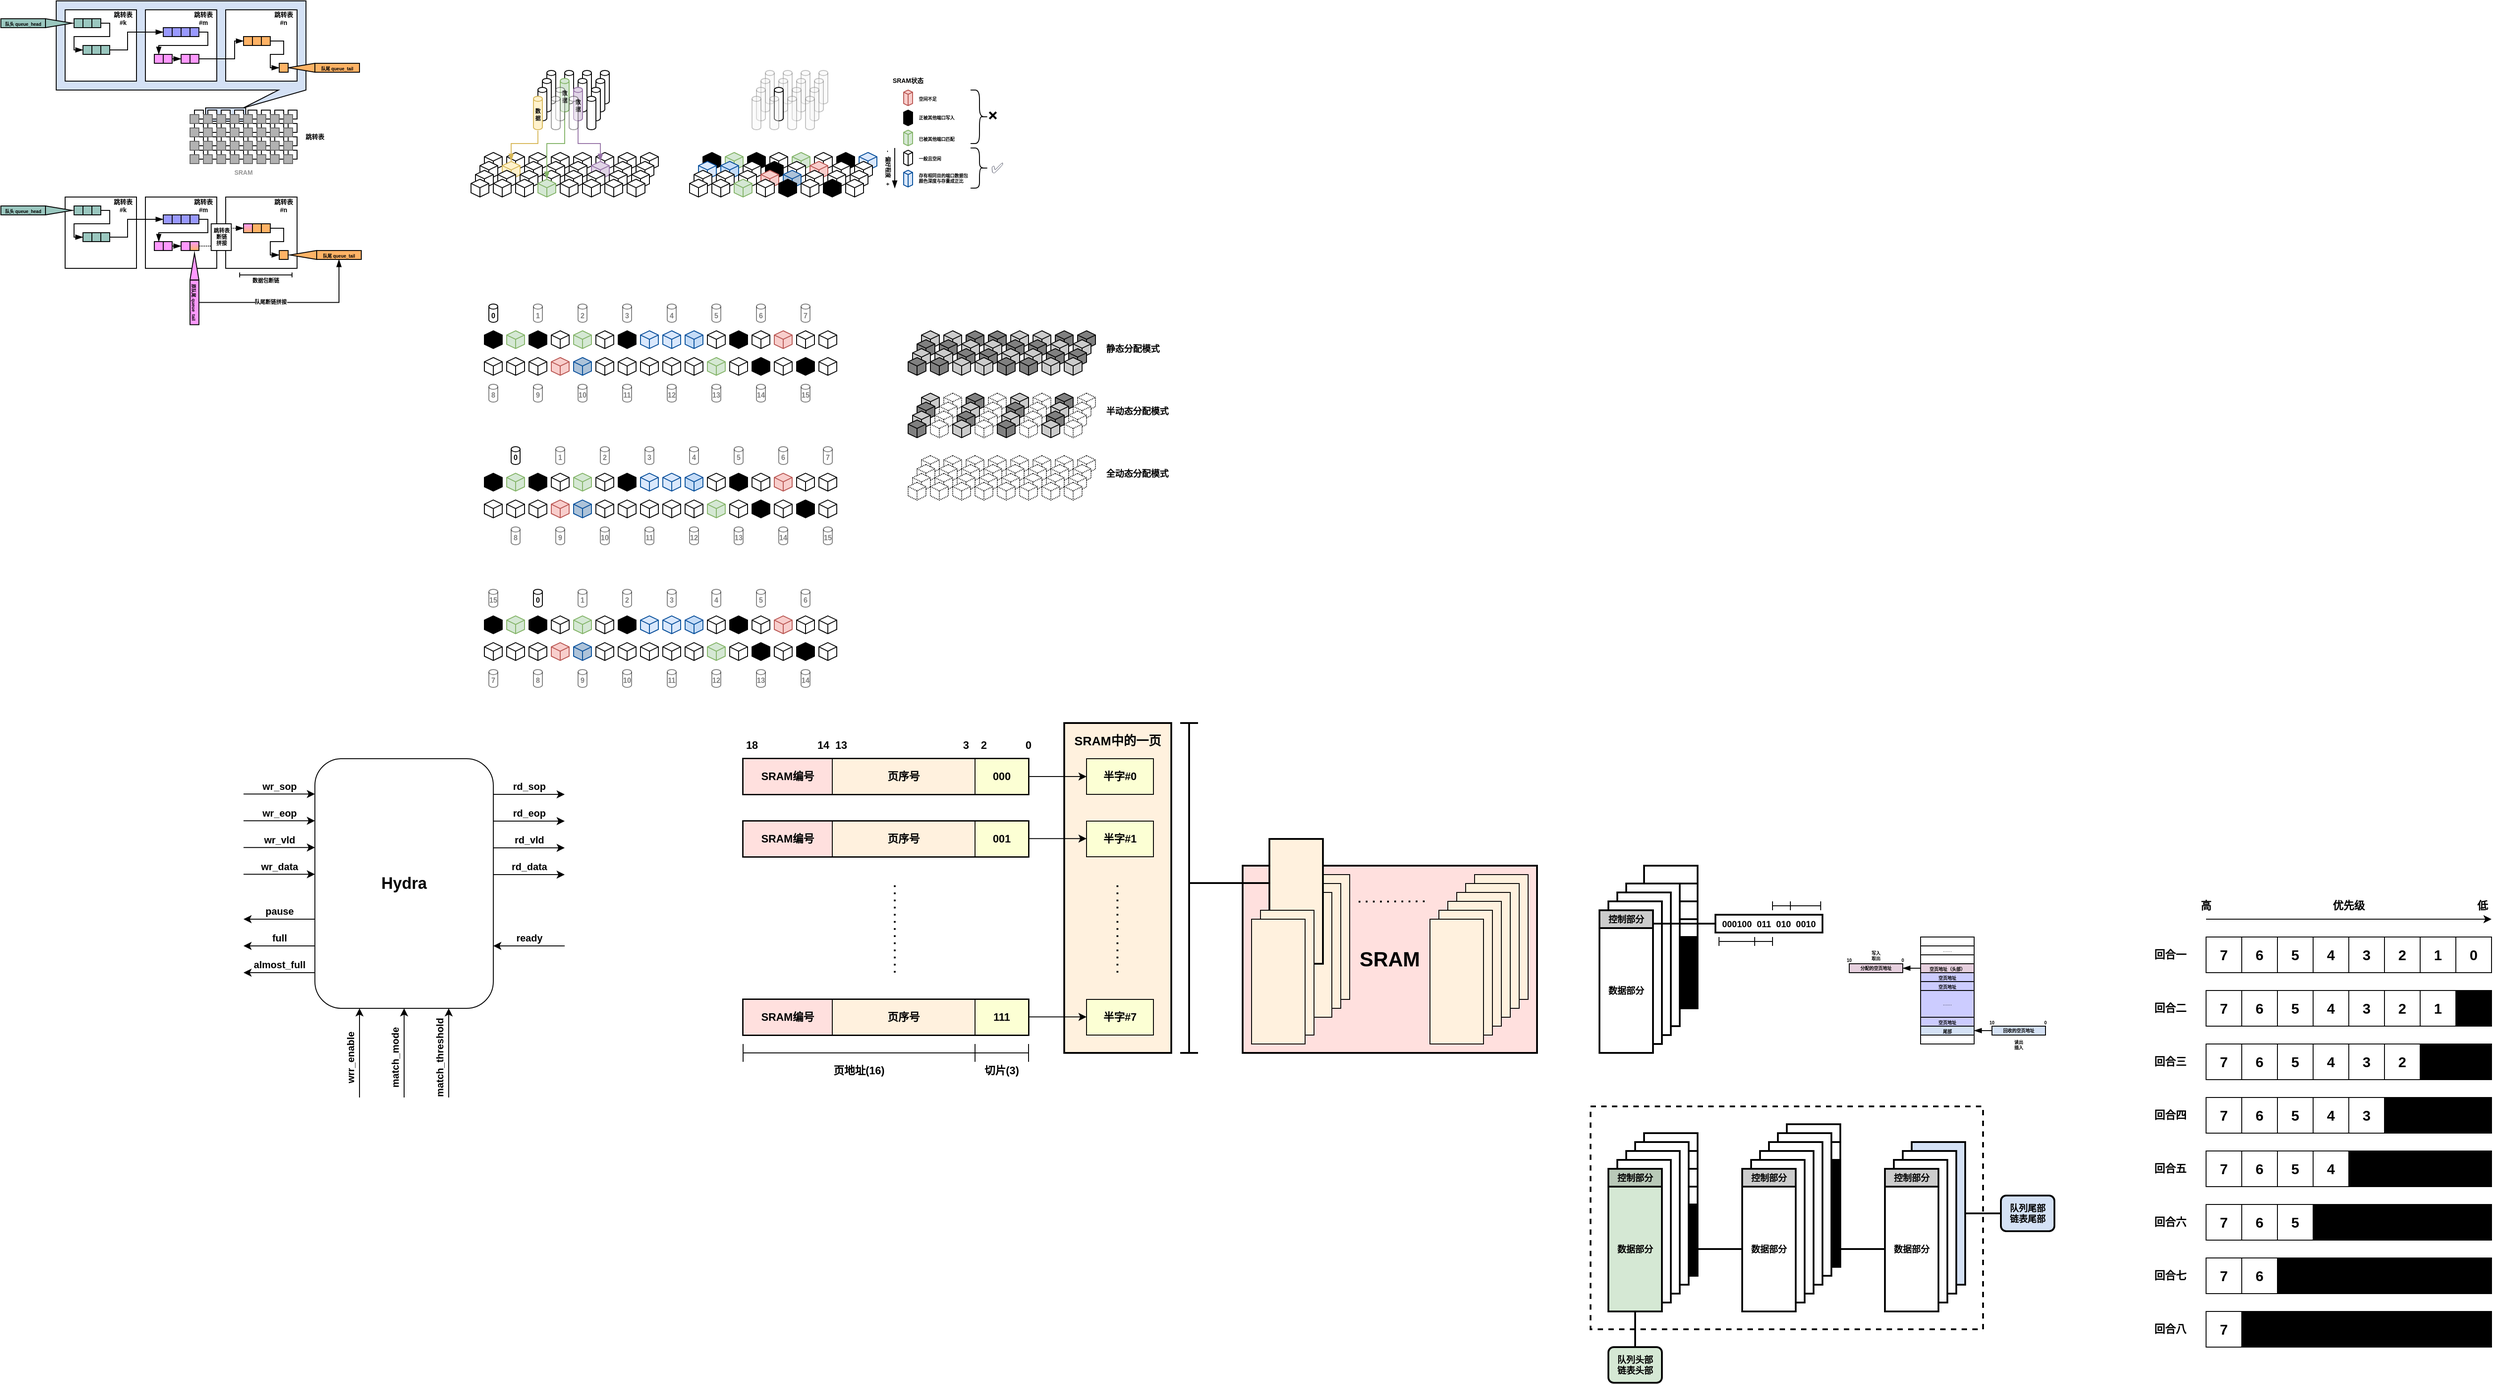 <mxfile version="24.2.5" type="device">
  <diagram name="第 1 页" id="QaxQXMMB2viIyQJMlUey">
    <mxGraphModel dx="3124" dy="1818" grid="0" gridSize="10" guides="1" tooltips="1" connect="1" arrows="1" fold="1" page="1" pageScale="1" pageWidth="3300" pageHeight="4681" math="0" shadow="0">
      <root>
        <mxCell id="0" />
        <mxCell id="1" parent="0" />
        <mxCell id="5Cd2jNApZWjE8oHdZEPI-230" value="" style="shape=cylinder3;whiteSpace=wrap;html=1;boundedLbl=1;backgroundOutline=1;size=2.857;fontFamily=Helvetica;fontSize=11;fontColor=default;labelBackgroundColor=default;rotation=-360;" parent="1" vertex="1">
          <mxGeometry x="1040" y="188" width="10" height="37.5" as="geometry" />
        </mxCell>
        <mxCell id="5Cd2jNApZWjE8oHdZEPI-231" value="" style="shape=cylinder3;whiteSpace=wrap;html=1;boundedLbl=1;backgroundOutline=1;size=2.857;fontFamily=Helvetica;fontSize=11;fontColor=default;labelBackgroundColor=default;rotation=-360;" parent="1" vertex="1">
          <mxGeometry x="1020" y="188" width="10" height="37.5" as="geometry" />
        </mxCell>
        <mxCell id="5Cd2jNApZWjE8oHdZEPI-232" value="" style="shape=cylinder3;whiteSpace=wrap;html=1;boundedLbl=1;backgroundOutline=1;size=2.857;fontFamily=Helvetica;fontSize=11;fontColor=default;labelBackgroundColor=default;rotation=-360;" parent="1" vertex="1">
          <mxGeometry x="1000" y="188" width="10" height="37.5" as="geometry" />
        </mxCell>
        <mxCell id="5Cd2jNApZWjE8oHdZEPI-233" value="" style="shape=cylinder3;whiteSpace=wrap;html=1;boundedLbl=1;backgroundOutline=1;size=2.857;fontFamily=Helvetica;fontSize=11;fontColor=default;labelBackgroundColor=default;rotation=-360;" parent="1" vertex="1">
          <mxGeometry x="980" y="188" width="10" height="37.5" as="geometry" />
        </mxCell>
        <mxCell id="5Cd2jNApZWjE8oHdZEPI-243" value="" style="shape=cylinder3;whiteSpace=wrap;html=1;boundedLbl=1;backgroundOutline=1;size=2.857;fontFamily=Helvetica;fontSize=11;fontColor=default;labelBackgroundColor=default;rotation=-360;" parent="1" vertex="1">
          <mxGeometry x="1035" y="197" width="10" height="37.5" as="geometry" />
        </mxCell>
        <mxCell id="5Cd2jNApZWjE8oHdZEPI-244" value="" style="shape=cylinder3;whiteSpace=wrap;html=1;boundedLbl=1;backgroundOutline=1;size=2.857;fontFamily=Helvetica;fontSize=11;fontColor=default;labelBackgroundColor=default;rotation=-360;" parent="1" vertex="1">
          <mxGeometry x="1015" y="197" width="10" height="37.5" as="geometry" />
        </mxCell>
        <mxCell id="5Cd2jNApZWjE8oHdZEPI-245" value="数据" style="shape=cylinder3;whiteSpace=wrap;html=1;boundedLbl=1;backgroundOutline=1;size=2.857;fontFamily=Helvetica;fontSize=6;labelBackgroundColor=none;rotation=-360;fillColor=#d5e8d4;strokeColor=#82b366;fontStyle=1" parent="1" vertex="1">
          <mxGeometry x="995" y="197" width="10" height="37.5" as="geometry" />
        </mxCell>
        <mxCell id="5Cd2jNApZWjE8oHdZEPI-246" value="" style="shape=cylinder3;whiteSpace=wrap;html=1;boundedLbl=1;backgroundOutline=1;size=2.857;fontFamily=Helvetica;fontSize=11;fontColor=default;labelBackgroundColor=default;rotation=-360;" parent="1" vertex="1">
          <mxGeometry x="975" y="197" width="10" height="37.5" as="geometry" />
        </mxCell>
        <mxCell id="5Cd2jNApZWjE8oHdZEPI-60" value="" style="rounded=0;whiteSpace=wrap;html=1;fillColor=#D4E1F5;strokeWidth=1;shadow=0;fillStyle=auto;strokeColor=#000000;gradientColor=none;" parent="1" vertex="1">
          <mxGeometry x="597.5" y="230" width="45" height="15" as="geometry" />
        </mxCell>
        <mxCell id="5Cd2jNApZWjE8oHdZEPI-34" value="" style="rounded=0;whiteSpace=wrap;html=1;" parent="1" vertex="1">
          <mxGeometry x="615" y="247.5" width="10" height="10" as="geometry" />
        </mxCell>
        <mxCell id="5Cd2jNApZWjE8oHdZEPI-36" value="" style="rounded=0;whiteSpace=wrap;html=1;" parent="1" vertex="1">
          <mxGeometry x="600" y="247.5" width="10" height="10" as="geometry" />
        </mxCell>
        <mxCell id="5Cd2jNApZWjE8oHdZEPI-37" value="" style="rounded=0;whiteSpace=wrap;html=1;" parent="1" vertex="1">
          <mxGeometry x="630" y="247.5" width="10" height="10" as="geometry" />
        </mxCell>
        <mxCell id="5Cd2jNApZWjE8oHdZEPI-61" value="" style="shape=callout;whiteSpace=wrap;html=1;perimeter=calloutPerimeter;fillColor=#D4E1F5;base=101;size=20;position=0.89;position2=0.75;movable=1;resizable=1;rotatable=1;deletable=1;editable=1;locked=0;connectable=1;" parent="1" vertex="1">
          <mxGeometry x="430" y="110.01" width="280" height="119.99" as="geometry" />
        </mxCell>
        <mxCell id="5Cd2jNApZWjE8oHdZEPI-1" value="" style="rounded=0;whiteSpace=wrap;html=1;" parent="1" vertex="1">
          <mxGeometry x="440" y="120" width="80" height="80" as="geometry" />
        </mxCell>
        <mxCell id="5Cd2jNApZWjE8oHdZEPI-4" value="" style="rounded=0;whiteSpace=wrap;html=1;" parent="1" vertex="1">
          <mxGeometry x="530" y="120" width="80" height="80" as="geometry" />
        </mxCell>
        <mxCell id="5Cd2jNApZWjE8oHdZEPI-10" value="" style="rounded=0;whiteSpace=wrap;html=1;" parent="1" vertex="1">
          <mxGeometry x="620" y="120" width="80" height="80" as="geometry" />
        </mxCell>
        <mxCell id="5Cd2jNApZWjE8oHdZEPI-2" value="" style="rounded=0;whiteSpace=wrap;html=1;fillColor=#9AC7BF;" parent="1" vertex="1">
          <mxGeometry x="450" y="130" width="10" height="10" as="geometry" />
        </mxCell>
        <mxCell id="5Cd2jNApZWjE8oHdZEPI-6" value="" style="rounded=0;whiteSpace=wrap;html=1;fillColor=#9999FF;" parent="1" vertex="1">
          <mxGeometry x="580" y="140.01" width="10" height="10" as="geometry" />
        </mxCell>
        <mxCell id="5Cd2jNApZWjE8oHdZEPI-91" style="edgeStyle=orthogonalEdgeStyle;rounded=0;orthogonalLoop=1;jettySize=auto;html=1;exitX=1;exitY=0.5;exitDx=0;exitDy=0;entryX=0;entryY=0.5;entryDx=0;entryDy=0;endArrow=blockThin;endFill=1;" parent="1" source="5Cd2jNApZWjE8oHdZEPI-11" target="5Cd2jNApZWjE8oHdZEPI-80" edge="1">
          <mxGeometry relative="1" as="geometry">
            <Array as="points">
              <mxPoint x="685" y="155" />
              <mxPoint x="685" y="170" />
              <mxPoint x="670" y="170" />
              <mxPoint x="670" y="185" />
            </Array>
          </mxGeometry>
        </mxCell>
        <mxCell id="5Cd2jNApZWjE8oHdZEPI-11" value="" style="rounded=0;whiteSpace=wrap;html=1;fillColor=#FFB366;" parent="1" vertex="1">
          <mxGeometry x="660" y="150.01" width="10" height="10" as="geometry" />
        </mxCell>
        <mxCell id="5Cd2jNApZWjE8oHdZEPI-14" value="队头 queue_head" style="rounded=0;whiteSpace=wrap;html=1;fontSize=5;fillColor=#9AC7BF;fontStyle=1" parent="1" vertex="1">
          <mxGeometry x="368" y="130.01" width="50" height="10" as="geometry" />
        </mxCell>
        <mxCell id="5Cd2jNApZWjE8oHdZEPI-16" value="队尾 queue_tail" style="rounded=0;whiteSpace=wrap;html=1;fontSize=5;fillColor=#FFB366;fontStyle=1;verticalAlign=middle;" parent="1" vertex="1">
          <mxGeometry x="720" y="180" width="50" height="10" as="geometry" />
        </mxCell>
        <mxCell id="5Cd2jNApZWjE8oHdZEPI-59" value="跳转表" style="text;html=1;align=center;verticalAlign=middle;whiteSpace=wrap;rounded=0;fontSize=7;fontStyle=1" parent="1" vertex="1">
          <mxGeometry x="700" y="257.5" width="40" height="10" as="geometry" />
        </mxCell>
        <mxCell id="5Cd2jNApZWjE8oHdZEPI-63" value="" style="rounded=0;whiteSpace=wrap;html=1;fillColor=#9AC7BF;" parent="1" vertex="1">
          <mxGeometry x="460" y="130.01" width="10" height="10" as="geometry" />
        </mxCell>
        <mxCell id="5Cd2jNApZWjE8oHdZEPI-83" style="edgeStyle=orthogonalEdgeStyle;rounded=0;orthogonalLoop=1;jettySize=auto;html=1;exitX=1;exitY=0.5;exitDx=0;exitDy=0;entryX=0;entryY=0.5;entryDx=0;entryDy=0;endArrow=blockThin;endFill=1;" parent="1" source="5Cd2jNApZWjE8oHdZEPI-65" target="5Cd2jNApZWjE8oHdZEPI-66" edge="1">
          <mxGeometry relative="1" as="geometry">
            <Array as="points">
              <mxPoint x="490" y="135" />
              <mxPoint x="490" y="150" />
              <mxPoint x="450" y="150" />
              <mxPoint x="450" y="165" />
            </Array>
          </mxGeometry>
        </mxCell>
        <mxCell id="5Cd2jNApZWjE8oHdZEPI-65" value="" style="rounded=0;whiteSpace=wrap;html=1;fillColor=#9AC7BF;" parent="1" vertex="1">
          <mxGeometry x="470" y="130" width="10" height="10" as="geometry" />
        </mxCell>
        <mxCell id="5Cd2jNApZWjE8oHdZEPI-66" value="" style="rounded=0;whiteSpace=wrap;html=1;fillColor=#9AC7BF;" parent="1" vertex="1">
          <mxGeometry x="460" y="160" width="10" height="10" as="geometry" />
        </mxCell>
        <mxCell id="5Cd2jNApZWjE8oHdZEPI-67" value="" style="rounded=0;whiteSpace=wrap;html=1;fillColor=#9AC7BF;" parent="1" vertex="1">
          <mxGeometry x="470" y="160" width="10" height="10" as="geometry" />
        </mxCell>
        <mxCell id="5Cd2jNApZWjE8oHdZEPI-85" style="edgeStyle=orthogonalEdgeStyle;rounded=0;orthogonalLoop=1;jettySize=auto;html=1;exitX=1;exitY=0.5;exitDx=0;exitDy=0;entryX=0;entryY=0.5;entryDx=0;entryDy=0;endArrow=blockThin;endFill=1;" parent="1" source="5Cd2jNApZWjE8oHdZEPI-68" target="5Cd2jNApZWjE8oHdZEPI-69" edge="1">
          <mxGeometry relative="1" as="geometry">
            <Array as="points">
              <mxPoint x="510" y="165" />
              <mxPoint x="510" y="145" />
            </Array>
          </mxGeometry>
        </mxCell>
        <mxCell id="5Cd2jNApZWjE8oHdZEPI-68" value="" style="rounded=0;whiteSpace=wrap;html=1;fillColor=#9AC7BF;" parent="1" vertex="1">
          <mxGeometry x="480" y="160" width="10" height="10" as="geometry" />
        </mxCell>
        <mxCell id="5Cd2jNApZWjE8oHdZEPI-69" value="" style="rounded=0;whiteSpace=wrap;html=1;fillColor=#9999FF;" parent="1" vertex="1">
          <mxGeometry x="550" y="140.01" width="10" height="10" as="geometry" />
        </mxCell>
        <mxCell id="5Cd2jNApZWjE8oHdZEPI-70" value="" style="rounded=0;whiteSpace=wrap;html=1;fillColor=#9999FF;" parent="1" vertex="1">
          <mxGeometry x="560" y="140.01" width="10" height="10" as="geometry" />
        </mxCell>
        <mxCell id="5Cd2jNApZWjE8oHdZEPI-71" value="" style="rounded=0;whiteSpace=wrap;html=1;fillColor=#9999FF;" parent="1" vertex="1">
          <mxGeometry x="570" y="140.01" width="10" height="10" as="geometry" />
        </mxCell>
        <mxCell id="5Cd2jNApZWjE8oHdZEPI-72" value="" style="rounded=0;whiteSpace=wrap;html=1;fillColor=#FF99FF;" parent="1" vertex="1">
          <mxGeometry x="540" y="170" width="10" height="10" as="geometry" />
        </mxCell>
        <mxCell id="5Cd2jNApZWjE8oHdZEPI-89" style="edgeStyle=orthogonalEdgeStyle;rounded=0;orthogonalLoop=1;jettySize=auto;html=1;exitX=1;exitY=0.5;exitDx=0;exitDy=0;entryX=0;entryY=0.5;entryDx=0;entryDy=0;endArrow=blockThin;endFill=1;" parent="1" source="5Cd2jNApZWjE8oHdZEPI-73" target="5Cd2jNApZWjE8oHdZEPI-75" edge="1">
          <mxGeometry relative="1" as="geometry" />
        </mxCell>
        <mxCell id="5Cd2jNApZWjE8oHdZEPI-73" value="" style="rounded=0;whiteSpace=wrap;html=1;fillColor=#FF99FF;" parent="1" vertex="1">
          <mxGeometry x="550" y="170" width="10" height="10" as="geometry" />
        </mxCell>
        <mxCell id="5Cd2jNApZWjE8oHdZEPI-75" value="" style="rounded=0;whiteSpace=wrap;html=1;fillColor=#FF99FF;" parent="1" vertex="1">
          <mxGeometry x="570" y="170.01" width="10" height="10" as="geometry" />
        </mxCell>
        <mxCell id="5Cd2jNApZWjE8oHdZEPI-90" style="edgeStyle=orthogonalEdgeStyle;rounded=0;orthogonalLoop=1;jettySize=auto;html=1;exitX=1;exitY=0.5;exitDx=0;exitDy=0;entryX=0;entryY=0.5;entryDx=0;entryDy=0;endArrow=blockThin;endFill=1;" parent="1" source="5Cd2jNApZWjE8oHdZEPI-76" target="5Cd2jNApZWjE8oHdZEPI-77" edge="1">
          <mxGeometry relative="1" as="geometry">
            <Array as="points">
              <mxPoint x="630" y="175" />
              <mxPoint x="630" y="155" />
            </Array>
          </mxGeometry>
        </mxCell>
        <mxCell id="5Cd2jNApZWjE8oHdZEPI-76" value="" style="rounded=0;whiteSpace=wrap;html=1;fillColor=#FF99FF;" parent="1" vertex="1">
          <mxGeometry x="580" y="170" width="10" height="10" as="geometry" />
        </mxCell>
        <mxCell id="5Cd2jNApZWjE8oHdZEPI-77" value="" style="rounded=0;whiteSpace=wrap;html=1;fillColor=#FFB366;" parent="1" vertex="1">
          <mxGeometry x="640" y="150.01" width="10" height="10" as="geometry" />
        </mxCell>
        <mxCell id="5Cd2jNApZWjE8oHdZEPI-78" value="" style="rounded=0;whiteSpace=wrap;html=1;fillColor=#FFB366;" parent="1" vertex="1">
          <mxGeometry x="650" y="150" width="10" height="10" as="geometry" />
        </mxCell>
        <mxCell id="5Cd2jNApZWjE8oHdZEPI-88" value="" style="endArrow=blockThin;html=1;rounded=0;exitX=1;exitY=0.5;exitDx=0;exitDy=0;entryX=0.5;entryY=0;entryDx=0;entryDy=0;endFill=1;" parent="1" source="5Cd2jNApZWjE8oHdZEPI-6" target="5Cd2jNApZWjE8oHdZEPI-72" edge="1">
          <mxGeometry width="50" height="50" relative="1" as="geometry">
            <mxPoint x="530" y="180" as="sourcePoint" />
            <mxPoint x="580" y="130" as="targetPoint" />
            <Array as="points">
              <mxPoint x="600" y="145" />
              <mxPoint x="600" y="160" />
              <mxPoint x="545" y="160" />
            </Array>
          </mxGeometry>
        </mxCell>
        <mxCell id="5Cd2jNApZWjE8oHdZEPI-17" value="跳转表#k" style="text;html=1;align=center;verticalAlign=middle;whiteSpace=wrap;rounded=0;fontSize=7;fontStyle=1" parent="1" vertex="1">
          <mxGeometry x="490" y="120" width="30" height="20" as="geometry" />
        </mxCell>
        <mxCell id="5Cd2jNApZWjE8oHdZEPI-18" value="跳转表#m" style="text;html=1;align=center;verticalAlign=middle;whiteSpace=wrap;rounded=0;fontSize=7;fontStyle=1" parent="1" vertex="1">
          <mxGeometry x="580" y="120" width="30" height="20" as="geometry" />
        </mxCell>
        <mxCell id="5Cd2jNApZWjE8oHdZEPI-19" value="跳转表#n" style="text;html=1;align=center;verticalAlign=middle;whiteSpace=wrap;rounded=0;fontSize=7;fontStyle=1" parent="1" vertex="1">
          <mxGeometry x="670" y="120" width="30" height="20" as="geometry" />
        </mxCell>
        <mxCell id="5Cd2jNApZWjE8oHdZEPI-92" value="" style="triangle;whiteSpace=wrap;html=1;fillColor=#9AC7BF;" parent="1" vertex="1">
          <mxGeometry x="418" y="130" width="30" height="10" as="geometry" />
        </mxCell>
        <mxCell id="5Cd2jNApZWjE8oHdZEPI-93" value="" style="triangle;whiteSpace=wrap;html=1;rotation=-180;fillColor=#FFB366;" parent="1" vertex="1">
          <mxGeometry x="690" y="180" width="30" height="10" as="geometry" />
        </mxCell>
        <mxCell id="5Cd2jNApZWjE8oHdZEPI-80" value="" style="rounded=0;whiteSpace=wrap;html=1;fillColor=#FFB366;" parent="1" vertex="1">
          <mxGeometry x="680" y="180" width="10" height="10" as="geometry" />
        </mxCell>
        <mxCell id="5Cd2jNApZWjE8oHdZEPI-28" value="" style="rounded=0;whiteSpace=wrap;html=1;" parent="1" vertex="1">
          <mxGeometry x="630" y="232.5" width="10" height="10" as="geometry" />
        </mxCell>
        <mxCell id="5Cd2jNApZWjE8oHdZEPI-23" value="" style="rounded=0;whiteSpace=wrap;html=1;" parent="1" vertex="1">
          <mxGeometry x="615" y="232.5" width="10" height="10" as="geometry" />
        </mxCell>
        <mxCell id="5Cd2jNApZWjE8oHdZEPI-25" value="" style="rounded=0;whiteSpace=wrap;html=1;" parent="1" vertex="1">
          <mxGeometry x="585" y="232.5" width="10" height="10" as="geometry" />
        </mxCell>
        <mxCell id="5Cd2jNApZWjE8oHdZEPI-26" value="" style="rounded=0;whiteSpace=wrap;html=1;" parent="1" vertex="1">
          <mxGeometry x="600" y="232.5" width="10" height="10" as="geometry" />
        </mxCell>
        <mxCell id="5Cd2jNApZWjE8oHdZEPI-30" value="" style="rounded=0;whiteSpace=wrap;html=1;" parent="1" vertex="1">
          <mxGeometry x="675" y="232.5" width="10" height="10" as="geometry" />
        </mxCell>
        <mxCell id="5Cd2jNApZWjE8oHdZEPI-31" value="" style="rounded=0;whiteSpace=wrap;html=1;" parent="1" vertex="1">
          <mxGeometry x="645" y="232.5" width="10" height="10" as="geometry" />
        </mxCell>
        <mxCell id="5Cd2jNApZWjE8oHdZEPI-32" value="" style="rounded=0;whiteSpace=wrap;html=1;" parent="1" vertex="1">
          <mxGeometry x="660" y="232.5" width="10" height="10" as="geometry" />
        </mxCell>
        <mxCell id="5Cd2jNApZWjE8oHdZEPI-33" value="" style="rounded=0;whiteSpace=wrap;html=1;" parent="1" vertex="1">
          <mxGeometry x="690" y="232.5" width="10" height="10" as="geometry" />
        </mxCell>
        <mxCell id="5Cd2jNApZWjE8oHdZEPI-35" value="" style="rounded=0;whiteSpace=wrap;html=1;" parent="1" vertex="1">
          <mxGeometry x="585" y="247.5" width="10" height="10" as="geometry" />
        </mxCell>
        <mxCell id="5Cd2jNApZWjE8oHdZEPI-38" value="" style="rounded=0;whiteSpace=wrap;html=1;" parent="1" vertex="1">
          <mxGeometry x="675" y="247.5" width="10" height="10" as="geometry" />
        </mxCell>
        <mxCell id="5Cd2jNApZWjE8oHdZEPI-39" value="" style="rounded=0;whiteSpace=wrap;html=1;" parent="1" vertex="1">
          <mxGeometry x="645" y="247.5" width="10" height="10" as="geometry" />
        </mxCell>
        <mxCell id="5Cd2jNApZWjE8oHdZEPI-40" value="" style="rounded=0;whiteSpace=wrap;html=1;" parent="1" vertex="1">
          <mxGeometry x="660" y="247.5" width="10" height="10" as="geometry" />
        </mxCell>
        <mxCell id="5Cd2jNApZWjE8oHdZEPI-41" value="" style="rounded=0;whiteSpace=wrap;html=1;" parent="1" vertex="1">
          <mxGeometry x="690" y="247.5" width="10" height="10" as="geometry" />
        </mxCell>
        <mxCell id="5Cd2jNApZWjE8oHdZEPI-42" value="" style="rounded=0;whiteSpace=wrap;html=1;" parent="1" vertex="1">
          <mxGeometry x="615" y="262.5" width="10" height="10" as="geometry" />
        </mxCell>
        <mxCell id="5Cd2jNApZWjE8oHdZEPI-43" value="" style="rounded=0;whiteSpace=wrap;html=1;" parent="1" vertex="1">
          <mxGeometry x="585" y="262.5" width="10" height="10" as="geometry" />
        </mxCell>
        <mxCell id="5Cd2jNApZWjE8oHdZEPI-44" value="" style="rounded=0;whiteSpace=wrap;html=1;" parent="1" vertex="1">
          <mxGeometry x="600" y="262.5" width="10" height="10" as="geometry" />
        </mxCell>
        <mxCell id="5Cd2jNApZWjE8oHdZEPI-45" value="" style="rounded=0;whiteSpace=wrap;html=1;" parent="1" vertex="1">
          <mxGeometry x="630" y="262.5" width="10" height="10" as="geometry" />
        </mxCell>
        <mxCell id="5Cd2jNApZWjE8oHdZEPI-46" value="" style="rounded=0;whiteSpace=wrap;html=1;" parent="1" vertex="1">
          <mxGeometry x="675" y="262.5" width="10" height="10" as="geometry" />
        </mxCell>
        <mxCell id="5Cd2jNApZWjE8oHdZEPI-47" value="" style="rounded=0;whiteSpace=wrap;html=1;" parent="1" vertex="1">
          <mxGeometry x="645" y="262.5" width="10" height="10" as="geometry" />
        </mxCell>
        <mxCell id="5Cd2jNApZWjE8oHdZEPI-48" value="" style="rounded=0;whiteSpace=wrap;html=1;" parent="1" vertex="1">
          <mxGeometry x="660" y="262.5" width="10" height="10" as="geometry" />
        </mxCell>
        <mxCell id="5Cd2jNApZWjE8oHdZEPI-49" value="" style="rounded=0;whiteSpace=wrap;html=1;" parent="1" vertex="1">
          <mxGeometry x="690" y="262.5" width="10" height="10" as="geometry" />
        </mxCell>
        <mxCell id="5Cd2jNApZWjE8oHdZEPI-50" value="" style="rounded=0;whiteSpace=wrap;html=1;" parent="1" vertex="1">
          <mxGeometry x="615" y="277.5" width="10" height="10" as="geometry" />
        </mxCell>
        <mxCell id="5Cd2jNApZWjE8oHdZEPI-51" value="" style="rounded=0;whiteSpace=wrap;html=1;" parent="1" vertex="1">
          <mxGeometry x="585" y="277.5" width="10" height="10" as="geometry" />
        </mxCell>
        <mxCell id="5Cd2jNApZWjE8oHdZEPI-52" value="" style="rounded=0;whiteSpace=wrap;html=1;" parent="1" vertex="1">
          <mxGeometry x="600" y="277.5" width="10" height="10" as="geometry" />
        </mxCell>
        <mxCell id="5Cd2jNApZWjE8oHdZEPI-53" value="" style="rounded=0;whiteSpace=wrap;html=1;" parent="1" vertex="1">
          <mxGeometry x="630" y="277.5" width="10" height="10" as="geometry" />
        </mxCell>
        <mxCell id="5Cd2jNApZWjE8oHdZEPI-54" value="" style="rounded=0;whiteSpace=wrap;html=1;" parent="1" vertex="1">
          <mxGeometry x="675" y="277.5" width="10" height="10" as="geometry" />
        </mxCell>
        <mxCell id="5Cd2jNApZWjE8oHdZEPI-55" value="" style="rounded=0;whiteSpace=wrap;html=1;" parent="1" vertex="1">
          <mxGeometry x="645" y="277.5" width="10" height="10" as="geometry" />
        </mxCell>
        <mxCell id="5Cd2jNApZWjE8oHdZEPI-56" value="" style="rounded=0;whiteSpace=wrap;html=1;" parent="1" vertex="1">
          <mxGeometry x="660" y="277.5" width="10" height="10" as="geometry" />
        </mxCell>
        <mxCell id="5Cd2jNApZWjE8oHdZEPI-57" value="" style="rounded=0;whiteSpace=wrap;html=1;" parent="1" vertex="1">
          <mxGeometry x="690" y="277.5" width="10" height="10" as="geometry" />
        </mxCell>
        <mxCell id="5Cd2jNApZWjE8oHdZEPI-110" value="" style="rounded=0;whiteSpace=wrap;html=1;strokeColor=#666666;fillColor=#b2b2b2;" parent="1" vertex="1">
          <mxGeometry x="610" y="252.5" width="10" height="10" as="geometry" />
        </mxCell>
        <mxCell id="5Cd2jNApZWjE8oHdZEPI-111" value="" style="rounded=0;whiteSpace=wrap;html=1;strokeColor=#666666;fillColor=#b2b2b2;" parent="1" vertex="1">
          <mxGeometry x="595" y="252.5" width="10" height="10" as="geometry" />
        </mxCell>
        <mxCell id="5Cd2jNApZWjE8oHdZEPI-112" value="" style="rounded=0;whiteSpace=wrap;html=1;strokeColor=#666666;fillColor=#b2b2b2;" parent="1" vertex="1">
          <mxGeometry x="625" y="252.5" width="10" height="10" as="geometry" />
        </mxCell>
        <mxCell id="5Cd2jNApZWjE8oHdZEPI-113" value="" style="rounded=0;whiteSpace=wrap;html=1;strokeColor=#666666;fillColor=#b2b2b2;" parent="1" vertex="1">
          <mxGeometry x="625" y="237.5" width="10" height="10" as="geometry" />
        </mxCell>
        <mxCell id="5Cd2jNApZWjE8oHdZEPI-114" value="" style="rounded=0;whiteSpace=wrap;html=1;strokeColor=#666666;fillColor=#b2b2b2;" parent="1" vertex="1">
          <mxGeometry x="610" y="237.5" width="10" height="10" as="geometry" />
        </mxCell>
        <mxCell id="5Cd2jNApZWjE8oHdZEPI-115" value="" style="rounded=0;whiteSpace=wrap;html=1;strokeColor=#666666;fillColor=#b2b2b2;" parent="1" vertex="1">
          <mxGeometry x="580" y="237.5" width="10" height="10" as="geometry" />
        </mxCell>
        <mxCell id="5Cd2jNApZWjE8oHdZEPI-116" value="" style="rounded=0;whiteSpace=wrap;html=1;strokeColor=#666666;fillColor=#b2b2b2;" parent="1" vertex="1">
          <mxGeometry x="595" y="237.5" width="10" height="10" as="geometry" />
        </mxCell>
        <mxCell id="5Cd2jNApZWjE8oHdZEPI-117" value="" style="rounded=0;whiteSpace=wrap;html=1;strokeColor=#666666;fillColor=#b2b2b2;" parent="1" vertex="1">
          <mxGeometry x="670" y="237.5" width="10" height="10" as="geometry" />
        </mxCell>
        <mxCell id="5Cd2jNApZWjE8oHdZEPI-118" value="" style="rounded=0;whiteSpace=wrap;html=1;strokeColor=#666666;fillColor=#b2b2b2;" parent="1" vertex="1">
          <mxGeometry x="640" y="237.5" width="10" height="10" as="geometry" />
        </mxCell>
        <mxCell id="5Cd2jNApZWjE8oHdZEPI-119" value="" style="rounded=0;whiteSpace=wrap;html=1;strokeColor=#666666;fillColor=#b2b2b2;" parent="1" vertex="1">
          <mxGeometry x="655" y="237.5" width="10" height="10" as="geometry" />
        </mxCell>
        <mxCell id="5Cd2jNApZWjE8oHdZEPI-120" value="" style="rounded=0;whiteSpace=wrap;html=1;strokeColor=#666666;fillColor=#b2b2b2;" parent="1" vertex="1">
          <mxGeometry x="685" y="237.5" width="10" height="10" as="geometry" />
        </mxCell>
        <mxCell id="5Cd2jNApZWjE8oHdZEPI-121" value="" style="rounded=0;whiteSpace=wrap;html=1;strokeColor=#666666;fillColor=#b2b2b2;" parent="1" vertex="1">
          <mxGeometry x="580" y="252.5" width="10" height="10" as="geometry" />
        </mxCell>
        <mxCell id="5Cd2jNApZWjE8oHdZEPI-122" value="" style="rounded=0;whiteSpace=wrap;html=1;strokeColor=#666666;fillColor=#b2b2b2;" parent="1" vertex="1">
          <mxGeometry x="670" y="252.5" width="10" height="10" as="geometry" />
        </mxCell>
        <mxCell id="5Cd2jNApZWjE8oHdZEPI-123" value="" style="rounded=0;whiteSpace=wrap;html=1;strokeColor=#666666;fillColor=#b2b2b2;" parent="1" vertex="1">
          <mxGeometry x="640" y="252.5" width="10" height="10" as="geometry" />
        </mxCell>
        <mxCell id="5Cd2jNApZWjE8oHdZEPI-124" value="" style="rounded=0;whiteSpace=wrap;html=1;strokeColor=#666666;fillColor=#b2b2b2;" parent="1" vertex="1">
          <mxGeometry x="655" y="252.5" width="10" height="10" as="geometry" />
        </mxCell>
        <mxCell id="5Cd2jNApZWjE8oHdZEPI-125" value="" style="rounded=0;whiteSpace=wrap;html=1;strokeColor=#666666;fillColor=#b2b2b2;" parent="1" vertex="1">
          <mxGeometry x="685" y="252.5" width="10" height="10" as="geometry" />
        </mxCell>
        <mxCell id="5Cd2jNApZWjE8oHdZEPI-126" value="" style="rounded=0;whiteSpace=wrap;html=1;strokeColor=#666666;fillColor=#b2b2b2;" parent="1" vertex="1">
          <mxGeometry x="610" y="267.5" width="10" height="10" as="geometry" />
        </mxCell>
        <mxCell id="5Cd2jNApZWjE8oHdZEPI-127" value="" style="rounded=0;whiteSpace=wrap;html=1;strokeColor=#666666;fillColor=#b2b2b2;" parent="1" vertex="1">
          <mxGeometry x="580" y="267.5" width="10" height="10" as="geometry" />
        </mxCell>
        <mxCell id="5Cd2jNApZWjE8oHdZEPI-128" value="" style="rounded=0;whiteSpace=wrap;html=1;strokeColor=#666666;fillColor=#b2b2b2;" parent="1" vertex="1">
          <mxGeometry x="595" y="267.5" width="10" height="10" as="geometry" />
        </mxCell>
        <mxCell id="5Cd2jNApZWjE8oHdZEPI-129" value="" style="rounded=0;whiteSpace=wrap;html=1;strokeColor=#666666;fillColor=#b2b2b2;" parent="1" vertex="1">
          <mxGeometry x="625" y="267.5" width="10" height="10" as="geometry" />
        </mxCell>
        <mxCell id="5Cd2jNApZWjE8oHdZEPI-130" value="" style="rounded=0;whiteSpace=wrap;html=1;strokeColor=#666666;fillColor=#b2b2b2;" parent="1" vertex="1">
          <mxGeometry x="670" y="267.5" width="10" height="10" as="geometry" />
        </mxCell>
        <mxCell id="5Cd2jNApZWjE8oHdZEPI-131" value="" style="rounded=0;whiteSpace=wrap;html=1;strokeColor=#666666;fillColor=#b2b2b2;" parent="1" vertex="1">
          <mxGeometry x="640" y="267.5" width="10" height="10" as="geometry" />
        </mxCell>
        <mxCell id="5Cd2jNApZWjE8oHdZEPI-132" value="" style="rounded=0;whiteSpace=wrap;html=1;strokeColor=#666666;fillColor=#b2b2b2;" parent="1" vertex="1">
          <mxGeometry x="655" y="267.5" width="10" height="10" as="geometry" />
        </mxCell>
        <mxCell id="5Cd2jNApZWjE8oHdZEPI-133" value="" style="rounded=0;whiteSpace=wrap;html=1;strokeColor=#666666;fillColor=#b2b2b2;" parent="1" vertex="1">
          <mxGeometry x="685" y="267.5" width="10" height="10" as="geometry" />
        </mxCell>
        <mxCell id="5Cd2jNApZWjE8oHdZEPI-134" value="" style="rounded=0;whiteSpace=wrap;html=1;strokeColor=#666666;fillColor=#b2b2b2;" parent="1" vertex="1">
          <mxGeometry x="610" y="282.5" width="10" height="10" as="geometry" />
        </mxCell>
        <mxCell id="5Cd2jNApZWjE8oHdZEPI-135" value="" style="rounded=0;whiteSpace=wrap;html=1;strokeColor=#666666;fillColor=#b2b2b2;" parent="1" vertex="1">
          <mxGeometry x="580" y="282.5" width="10" height="10" as="geometry" />
        </mxCell>
        <mxCell id="5Cd2jNApZWjE8oHdZEPI-136" value="" style="rounded=0;whiteSpace=wrap;html=1;strokeColor=#666666;fillColor=#b2b2b2;" parent="1" vertex="1">
          <mxGeometry x="595" y="282.5" width="10" height="10" as="geometry" />
        </mxCell>
        <mxCell id="5Cd2jNApZWjE8oHdZEPI-137" value="" style="rounded=0;whiteSpace=wrap;html=1;strokeColor=#666666;fillColor=#b2b2b2;" parent="1" vertex="1">
          <mxGeometry x="625" y="282.5" width="10" height="10" as="geometry" />
        </mxCell>
        <mxCell id="5Cd2jNApZWjE8oHdZEPI-138" value="" style="rounded=0;whiteSpace=wrap;html=1;strokeColor=#666666;fillColor=#b2b2b2;" parent="1" vertex="1">
          <mxGeometry x="670" y="282.5" width="10" height="10" as="geometry" />
        </mxCell>
        <mxCell id="5Cd2jNApZWjE8oHdZEPI-139" value="" style="rounded=0;whiteSpace=wrap;html=1;strokeColor=#666666;fillColor=#b2b2b2;" parent="1" vertex="1">
          <mxGeometry x="640" y="282.5" width="10" height="10" as="geometry" />
        </mxCell>
        <mxCell id="5Cd2jNApZWjE8oHdZEPI-140" value="" style="rounded=0;whiteSpace=wrap;html=1;strokeColor=#666666;fillColor=#b2b2b2;" parent="1" vertex="1">
          <mxGeometry x="655" y="282.5" width="10" height="10" as="geometry" />
        </mxCell>
        <mxCell id="5Cd2jNApZWjE8oHdZEPI-141" value="" style="rounded=0;whiteSpace=wrap;html=1;strokeColor=#666666;fillColor=#b2b2b2;" parent="1" vertex="1">
          <mxGeometry x="685" y="282.5" width="10" height="10" as="geometry" />
        </mxCell>
        <mxCell id="5Cd2jNApZWjE8oHdZEPI-142" value="SRAM" style="text;html=1;align=center;verticalAlign=middle;whiteSpace=wrap;rounded=0;fontSize=7;fontStyle=1;fontColor=#666666;textOpacity=70;" parent="1" vertex="1">
          <mxGeometry x="580" y="297.5" width="120" height="10" as="geometry" />
        </mxCell>
        <mxCell id="5Cd2jNApZWjE8oHdZEPI-145" value="" style="rounded=0;whiteSpace=wrap;html=1;" parent="1" vertex="1">
          <mxGeometry x="440" y="330" width="80" height="80" as="geometry" />
        </mxCell>
        <mxCell id="5Cd2jNApZWjE8oHdZEPI-146" value="" style="rounded=0;whiteSpace=wrap;html=1;" parent="1" vertex="1">
          <mxGeometry x="530" y="330" width="80" height="80" as="geometry" />
        </mxCell>
        <mxCell id="5Cd2jNApZWjE8oHdZEPI-147" value="" style="rounded=0;whiteSpace=wrap;html=1;fillColor=#9AC7BF;" parent="1" vertex="1">
          <mxGeometry x="450" y="340" width="10" height="10" as="geometry" />
        </mxCell>
        <mxCell id="5Cd2jNApZWjE8oHdZEPI-148" value="" style="rounded=0;whiteSpace=wrap;html=1;fillColor=#9999FF;" parent="1" vertex="1">
          <mxGeometry x="580" y="350.01" width="10" height="10" as="geometry" />
        </mxCell>
        <mxCell id="5Cd2jNApZWjE8oHdZEPI-149" value="" style="rounded=0;whiteSpace=wrap;html=1;fillColor=#9AC7BF;" parent="1" vertex="1">
          <mxGeometry x="460" y="340.01" width="10" height="10" as="geometry" />
        </mxCell>
        <mxCell id="5Cd2jNApZWjE8oHdZEPI-150" style="edgeStyle=orthogonalEdgeStyle;rounded=0;orthogonalLoop=1;jettySize=auto;html=1;exitX=1;exitY=0.5;exitDx=0;exitDy=0;entryX=0;entryY=0.5;entryDx=0;entryDy=0;endArrow=blockThin;endFill=1;" parent="1" source="5Cd2jNApZWjE8oHdZEPI-151" target="5Cd2jNApZWjE8oHdZEPI-152" edge="1">
          <mxGeometry relative="1" as="geometry">
            <Array as="points">
              <mxPoint x="490" y="345" />
              <mxPoint x="490" y="360" />
              <mxPoint x="450" y="360" />
              <mxPoint x="450" y="375" />
            </Array>
          </mxGeometry>
        </mxCell>
        <mxCell id="5Cd2jNApZWjE8oHdZEPI-151" value="" style="rounded=0;whiteSpace=wrap;html=1;fillColor=#9AC7BF;" parent="1" vertex="1">
          <mxGeometry x="470" y="340" width="10" height="10" as="geometry" />
        </mxCell>
        <mxCell id="5Cd2jNApZWjE8oHdZEPI-152" value="" style="rounded=0;whiteSpace=wrap;html=1;fillColor=#9AC7BF;" parent="1" vertex="1">
          <mxGeometry x="460" y="370" width="10" height="10" as="geometry" />
        </mxCell>
        <mxCell id="5Cd2jNApZWjE8oHdZEPI-153" value="" style="rounded=0;whiteSpace=wrap;html=1;fillColor=#9AC7BF;" parent="1" vertex="1">
          <mxGeometry x="470" y="370" width="10" height="10" as="geometry" />
        </mxCell>
        <mxCell id="5Cd2jNApZWjE8oHdZEPI-154" style="edgeStyle=orthogonalEdgeStyle;rounded=0;orthogonalLoop=1;jettySize=auto;html=1;exitX=1;exitY=0.5;exitDx=0;exitDy=0;entryX=0;entryY=0.5;entryDx=0;entryDy=0;endArrow=blockThin;endFill=1;" parent="1" source="5Cd2jNApZWjE8oHdZEPI-155" target="5Cd2jNApZWjE8oHdZEPI-156" edge="1">
          <mxGeometry relative="1" as="geometry">
            <Array as="points">
              <mxPoint x="510" y="375" />
              <mxPoint x="510" y="355" />
            </Array>
          </mxGeometry>
        </mxCell>
        <mxCell id="5Cd2jNApZWjE8oHdZEPI-155" value="" style="rounded=0;whiteSpace=wrap;html=1;fillColor=#9AC7BF;" parent="1" vertex="1">
          <mxGeometry x="480" y="370" width="10" height="10" as="geometry" />
        </mxCell>
        <mxCell id="5Cd2jNApZWjE8oHdZEPI-156" value="" style="rounded=0;whiteSpace=wrap;html=1;fillColor=#9999FF;" parent="1" vertex="1">
          <mxGeometry x="550" y="350.01" width="10" height="10" as="geometry" />
        </mxCell>
        <mxCell id="5Cd2jNApZWjE8oHdZEPI-157" value="" style="rounded=0;whiteSpace=wrap;html=1;fillColor=#9999FF;" parent="1" vertex="1">
          <mxGeometry x="560" y="350.01" width="10" height="10" as="geometry" />
        </mxCell>
        <mxCell id="5Cd2jNApZWjE8oHdZEPI-158" value="" style="rounded=0;whiteSpace=wrap;html=1;fillColor=#9999FF;" parent="1" vertex="1">
          <mxGeometry x="570" y="350.01" width="10" height="10" as="geometry" />
        </mxCell>
        <mxCell id="5Cd2jNApZWjE8oHdZEPI-159" value="" style="rounded=0;whiteSpace=wrap;html=1;fillColor=#FF99FF;" parent="1" vertex="1">
          <mxGeometry x="540" y="380" width="10" height="10" as="geometry" />
        </mxCell>
        <mxCell id="5Cd2jNApZWjE8oHdZEPI-160" style="edgeStyle=orthogonalEdgeStyle;rounded=0;orthogonalLoop=1;jettySize=auto;html=1;exitX=1;exitY=0.5;exitDx=0;exitDy=0;entryX=0;entryY=0.5;entryDx=0;entryDy=0;endArrow=blockThin;endFill=1;" parent="1" source="5Cd2jNApZWjE8oHdZEPI-161" target="5Cd2jNApZWjE8oHdZEPI-162" edge="1">
          <mxGeometry relative="1" as="geometry" />
        </mxCell>
        <mxCell id="5Cd2jNApZWjE8oHdZEPI-161" value="" style="rounded=0;whiteSpace=wrap;html=1;fillColor=#FF99FF;" parent="1" vertex="1">
          <mxGeometry x="550" y="380" width="10" height="10" as="geometry" />
        </mxCell>
        <mxCell id="5Cd2jNApZWjE8oHdZEPI-162" value="" style="rounded=0;whiteSpace=wrap;html=1;fillColor=#FF99FF;" parent="1" vertex="1">
          <mxGeometry x="570" y="380.01" width="10" height="10" as="geometry" />
        </mxCell>
        <mxCell id="5Cd2jNApZWjE8oHdZEPI-163" value="" style="rounded=0;whiteSpace=wrap;html=1;fillColor=#FF99FF;gradientColor=#FFB366;" parent="1" vertex="1">
          <mxGeometry x="580" y="380" width="10" height="10" as="geometry" />
        </mxCell>
        <mxCell id="5Cd2jNApZWjE8oHdZEPI-164" value="" style="endArrow=blockThin;html=1;rounded=0;exitX=1;exitY=0.5;exitDx=0;exitDy=0;entryX=0.5;entryY=0;entryDx=0;entryDy=0;endFill=1;" parent="1" source="5Cd2jNApZWjE8oHdZEPI-148" target="5Cd2jNApZWjE8oHdZEPI-159" edge="1">
          <mxGeometry width="50" height="50" relative="1" as="geometry">
            <mxPoint x="530" y="390" as="sourcePoint" />
            <mxPoint x="580" y="340" as="targetPoint" />
            <Array as="points">
              <mxPoint x="600" y="355" />
              <mxPoint x="600" y="370" />
              <mxPoint x="545" y="370" />
            </Array>
          </mxGeometry>
        </mxCell>
        <mxCell id="5Cd2jNApZWjE8oHdZEPI-165" value="跳转表#k" style="text;html=1;align=center;verticalAlign=middle;whiteSpace=wrap;rounded=0;fontSize=7;fontStyle=1" parent="1" vertex="1">
          <mxGeometry x="490" y="330" width="30" height="20" as="geometry" />
        </mxCell>
        <mxCell id="5Cd2jNApZWjE8oHdZEPI-166" value="跳转表#m" style="text;html=1;align=center;verticalAlign=middle;whiteSpace=wrap;rounded=0;fontSize=7;fontStyle=1" parent="1" vertex="1">
          <mxGeometry x="580" y="330" width="30" height="20" as="geometry" />
        </mxCell>
        <mxCell id="5Cd2jNApZWjE8oHdZEPI-176" value="" style="rounded=0;whiteSpace=wrap;html=1;" parent="1" vertex="1">
          <mxGeometry x="620" y="330" width="80" height="80" as="geometry" />
        </mxCell>
        <mxCell id="5Cd2jNApZWjE8oHdZEPI-177" style="edgeStyle=orthogonalEdgeStyle;rounded=0;orthogonalLoop=1;jettySize=auto;html=1;exitX=1;exitY=0.5;exitDx=0;exitDy=0;entryX=0;entryY=0.5;entryDx=0;entryDy=0;endArrow=blockThin;endFill=1;" parent="1" source="5Cd2jNApZWjE8oHdZEPI-178" target="5Cd2jNApZWjE8oHdZEPI-183" edge="1">
          <mxGeometry relative="1" as="geometry">
            <Array as="points">
              <mxPoint x="685" y="365" />
              <mxPoint x="685" y="380" />
              <mxPoint x="670" y="380" />
              <mxPoint x="670" y="395" />
            </Array>
          </mxGeometry>
        </mxCell>
        <mxCell id="5Cd2jNApZWjE8oHdZEPI-178" value="" style="rounded=0;whiteSpace=wrap;html=1;fillColor=#FFB366;" parent="1" vertex="1">
          <mxGeometry x="660" y="360" width="10" height="10" as="geometry" />
        </mxCell>
        <mxCell id="5Cd2jNApZWjE8oHdZEPI-180" value="" style="rounded=0;whiteSpace=wrap;html=1;fillColor=#FF99FF;gradientColor=#FFB366;" parent="1" vertex="1">
          <mxGeometry x="640" y="360.01" width="10" height="10" as="geometry" />
        </mxCell>
        <mxCell id="5Cd2jNApZWjE8oHdZEPI-181" value="" style="rounded=0;whiteSpace=wrap;html=1;fillColor=#FFB366;" parent="1" vertex="1">
          <mxGeometry x="650" y="360" width="10" height="10" as="geometry" />
        </mxCell>
        <mxCell id="5Cd2jNApZWjE8oHdZEPI-182" value="跳转表#n" style="text;html=1;align=center;verticalAlign=middle;whiteSpace=wrap;rounded=0;fontSize=7;fontStyle=1" parent="1" vertex="1">
          <mxGeometry x="670" y="330" width="30" height="20" as="geometry" />
        </mxCell>
        <mxCell id="5Cd2jNApZWjE8oHdZEPI-183" value="" style="rounded=0;whiteSpace=wrap;html=1;fillColor=#FFB366;" parent="1" vertex="1">
          <mxGeometry x="680" y="390" width="10" height="10" as="geometry" />
        </mxCell>
        <mxCell id="5Cd2jNApZWjE8oHdZEPI-185" value="&lt;font style=&quot;font-size: 6px;&quot;&gt;数据包断链&lt;/font&gt;" style="text;html=1;align=center;verticalAlign=middle;whiteSpace=wrap;rounded=0;fontFamily=Helvetica;fontSize=11;fontColor=default;labelBackgroundColor=none;fontStyle=1" parent="1" vertex="1">
          <mxGeometry x="647.13" y="415" width="35.74" height="14.8" as="geometry" />
        </mxCell>
        <mxCell id="5Cd2jNApZWjE8oHdZEPI-187" value="" style="shape=crossbar;whiteSpace=wrap;html=1;rounded=1;direction=south;fontFamily=Helvetica;fontSize=11;fontColor=default;labelBackgroundColor=default;rotation=90;" parent="1" vertex="1">
          <mxGeometry x="662.22" y="388" width="5.56" height="58.71" as="geometry" />
        </mxCell>
        <mxCell id="5Cd2jNApZWjE8oHdZEPI-196" value="" style="endArrow=blockThin;html=1;rounded=0;strokeColor=default;align=center;verticalAlign=middle;fontFamily=Helvetica;fontSize=11;fontColor=default;labelBackgroundColor=default;edgeStyle=orthogonalEdgeStyle;entryX=0;entryY=0.5;entryDx=0;entryDy=0;exitX=1;exitY=0.5;exitDx=0;exitDy=0;dashed=1;dashPattern=1 1;endFill=1;" parent="1" source="5Cd2jNApZWjE8oHdZEPI-163" target="5Cd2jNApZWjE8oHdZEPI-180" edge="1">
          <mxGeometry width="50" height="50" relative="1" as="geometry">
            <mxPoint x="540" y="400" as="sourcePoint" />
            <mxPoint x="590" y="350" as="targetPoint" />
          </mxGeometry>
        </mxCell>
        <mxCell id="5Cd2jNApZWjE8oHdZEPI-198" value="&lt;font style=&quot;font-size: 6px;&quot;&gt;&lt;b style=&quot;font-size: 6px;&quot;&gt;跳转表&lt;br&gt;断链&lt;br&gt;拼接&lt;/b&gt;&lt;/font&gt;" style="rounded=0;whiteSpace=wrap;html=1;fontFamily=Helvetica;fontSize=6;fontColor=default;labelBackgroundColor=none;" parent="1" vertex="1">
          <mxGeometry x="603.75" y="360" width="22.5" height="30" as="geometry" />
        </mxCell>
        <mxCell id="5Cd2jNApZWjE8oHdZEPI-204" value="队尾断链拼接" style="edgeStyle=orthogonalEdgeStyle;rounded=0;orthogonalLoop=1;jettySize=auto;html=1;exitX=0.5;exitY=0;exitDx=0;exitDy=0;entryX=0.5;entryY=1;entryDx=0;entryDy=0;strokeColor=default;align=center;verticalAlign=middle;fontFamily=Helvetica;fontSize=6;fontColor=default;labelBackgroundColor=default;endArrow=blockThin;endFill=1;fontStyle=1" parent="1" source="5Cd2jNApZWjE8oHdZEPI-200" target="5Cd2jNApZWjE8oHdZEPI-202" edge="1">
          <mxGeometry x="-0.22" relative="1" as="geometry">
            <mxPoint as="offset" />
          </mxGeometry>
        </mxCell>
        <mxCell id="5Cd2jNApZWjE8oHdZEPI-200" value="原队尾 queue_tail" style="rounded=0;whiteSpace=wrap;html=1;fontSize=5;fillColor=#FF99FF;fontStyle=1;verticalAlign=middle;rotation=90;" parent="1" vertex="1">
          <mxGeometry x="560" y="443.2" width="50" height="10" as="geometry" />
        </mxCell>
        <mxCell id="5Cd2jNApZWjE8oHdZEPI-201" value="" style="triangle;whiteSpace=wrap;html=1;rotation=-90;fillColor=#FF99FF;" parent="1" vertex="1">
          <mxGeometry x="570" y="403" width="30" height="10" as="geometry" />
        </mxCell>
        <mxCell id="5Cd2jNApZWjE8oHdZEPI-202" value="队尾 queue_tail" style="rounded=0;whiteSpace=wrap;html=1;fontSize=5;fillColor=#FFB366;fontStyle=1;verticalAlign=middle;" parent="1" vertex="1">
          <mxGeometry x="722" y="390" width="50" height="10" as="geometry" />
        </mxCell>
        <mxCell id="5Cd2jNApZWjE8oHdZEPI-203" value="" style="triangle;whiteSpace=wrap;html=1;rotation=-180;fillColor=#FFB366;" parent="1" vertex="1">
          <mxGeometry x="692" y="390" width="30" height="10" as="geometry" />
        </mxCell>
        <mxCell id="5Cd2jNApZWjE8oHdZEPI-205" value="队头 queue_head" style="rounded=0;whiteSpace=wrap;html=1;fontSize=5;fillColor=#9AC7BF;fontStyle=1" parent="1" vertex="1">
          <mxGeometry x="368" y="340" width="50" height="10" as="geometry" />
        </mxCell>
        <mxCell id="5Cd2jNApZWjE8oHdZEPI-206" value="" style="triangle;whiteSpace=wrap;html=1;fillColor=#9AC7BF;" parent="1" vertex="1">
          <mxGeometry x="418" y="339.99" width="30" height="10" as="geometry" />
        </mxCell>
        <mxCell id="5Cd2jNApZWjE8oHdZEPI-273" value="" style="html=1;whiteSpace=wrap;shape=isoCube2;backgroundOutline=1;isoAngle=15;fontFamily=Helvetica;fontSize=11;labelBackgroundColor=default;" parent="1" vertex="1">
          <mxGeometry x="910" y="280" width="20" height="20" as="geometry" />
        </mxCell>
        <mxCell id="5Cd2jNApZWjE8oHdZEPI-274" value="" style="html=1;whiteSpace=wrap;shape=isoCube2;backgroundOutline=1;isoAngle=15;fontFamily=Helvetica;fontSize=11;labelBackgroundColor=default;" parent="1" vertex="1">
          <mxGeometry x="935" y="280" width="20" height="20" as="geometry" />
        </mxCell>
        <mxCell id="5Cd2jNApZWjE8oHdZEPI-275" value="" style="html=1;whiteSpace=wrap;shape=isoCube2;backgroundOutline=1;isoAngle=15;fontFamily=Helvetica;fontSize=11;labelBackgroundColor=default;" parent="1" vertex="1">
          <mxGeometry x="960" y="280" width="20" height="20" as="geometry" />
        </mxCell>
        <mxCell id="5Cd2jNApZWjE8oHdZEPI-276" value="" style="html=1;whiteSpace=wrap;shape=isoCube2;backgroundOutline=1;isoAngle=15;fontFamily=Helvetica;fontSize=11;labelBackgroundColor=default;" parent="1" vertex="1">
          <mxGeometry x="985" y="280" width="20" height="20" as="geometry" />
        </mxCell>
        <mxCell id="5Cd2jNApZWjE8oHdZEPI-281" value="" style="html=1;whiteSpace=wrap;shape=isoCube2;backgroundOutline=1;isoAngle=15;fontFamily=Helvetica;fontSize=11;labelBackgroundColor=default;" parent="1" vertex="1">
          <mxGeometry x="1010" y="280" width="20" height="20" as="geometry" />
        </mxCell>
        <mxCell id="5Cd2jNApZWjE8oHdZEPI-282" value="" style="html=1;whiteSpace=wrap;shape=isoCube2;backgroundOutline=1;isoAngle=15;fontFamily=Helvetica;fontSize=11;labelBackgroundColor=default;" parent="1" vertex="1">
          <mxGeometry x="1035" y="280" width="20" height="20" as="geometry" />
        </mxCell>
        <mxCell id="5Cd2jNApZWjE8oHdZEPI-283" value="" style="html=1;whiteSpace=wrap;shape=isoCube2;backgroundOutline=1;isoAngle=15;fontFamily=Helvetica;fontSize=11;labelBackgroundColor=default;" parent="1" vertex="1">
          <mxGeometry x="1060" y="280" width="20" height="20" as="geometry" />
        </mxCell>
        <mxCell id="5Cd2jNApZWjE8oHdZEPI-284" value="" style="html=1;whiteSpace=wrap;shape=isoCube2;backgroundOutline=1;isoAngle=15;fontFamily=Helvetica;fontSize=11;labelBackgroundColor=default;" parent="1" vertex="1">
          <mxGeometry x="1085" y="280" width="20" height="20" as="geometry" />
        </mxCell>
        <mxCell id="5Cd2jNApZWjE8oHdZEPI-285" value="" style="html=1;whiteSpace=wrap;shape=isoCube2;backgroundOutline=1;isoAngle=15;fontFamily=Helvetica;fontSize=11;labelBackgroundColor=default;" parent="1" vertex="1">
          <mxGeometry x="905" y="290" width="20" height="20" as="geometry" />
        </mxCell>
        <mxCell id="5Cd2jNApZWjE8oHdZEPI-286" value="" style="html=1;whiteSpace=wrap;shape=isoCube2;backgroundOutline=1;isoAngle=15;fontFamily=Helvetica;fontSize=11;labelBackgroundColor=default;fillColor=#fff2cc;strokeColor=#d6b656;" parent="1" vertex="1">
          <mxGeometry x="930" y="290" width="20" height="20" as="geometry" />
        </mxCell>
        <mxCell id="5Cd2jNApZWjE8oHdZEPI-287" value="" style="html=1;whiteSpace=wrap;shape=isoCube2;backgroundOutline=1;isoAngle=15;fontFamily=Helvetica;fontSize=11;labelBackgroundColor=default;" parent="1" vertex="1">
          <mxGeometry x="955" y="290" width="20" height="20" as="geometry" />
        </mxCell>
        <mxCell id="5Cd2jNApZWjE8oHdZEPI-288" value="" style="html=1;whiteSpace=wrap;shape=isoCube2;backgroundOutline=1;isoAngle=15;fontFamily=Helvetica;fontSize=11;labelBackgroundColor=default;" parent="1" vertex="1">
          <mxGeometry x="980" y="290" width="20" height="20" as="geometry" />
        </mxCell>
        <mxCell id="5Cd2jNApZWjE8oHdZEPI-289" value="" style="html=1;whiteSpace=wrap;shape=isoCube2;backgroundOutline=1;isoAngle=15;fontFamily=Helvetica;fontSize=11;labelBackgroundColor=default;" parent="1" vertex="1">
          <mxGeometry x="1005" y="290" width="20" height="20" as="geometry" />
        </mxCell>
        <mxCell id="5Cd2jNApZWjE8oHdZEPI-290" value="" style="html=1;whiteSpace=wrap;shape=isoCube2;backgroundOutline=1;isoAngle=15;fontFamily=Helvetica;fontSize=11;labelBackgroundColor=default;fillColor=#e1d5e7;strokeColor=#9673a6;" parent="1" vertex="1">
          <mxGeometry x="1030" y="290" width="20" height="20" as="geometry" />
        </mxCell>
        <mxCell id="5Cd2jNApZWjE8oHdZEPI-291" value="" style="html=1;whiteSpace=wrap;shape=isoCube2;backgroundOutline=1;isoAngle=15;fontFamily=Helvetica;fontSize=11;labelBackgroundColor=default;" parent="1" vertex="1">
          <mxGeometry x="1055" y="290" width="20" height="20" as="geometry" />
        </mxCell>
        <mxCell id="5Cd2jNApZWjE8oHdZEPI-292" value="" style="html=1;whiteSpace=wrap;shape=isoCube2;backgroundOutline=1;isoAngle=15;fontFamily=Helvetica;fontSize=11;labelBackgroundColor=default;" parent="1" vertex="1">
          <mxGeometry x="1080" y="290" width="20" height="20" as="geometry" />
        </mxCell>
        <mxCell id="5Cd2jNApZWjE8oHdZEPI-293" value="" style="html=1;whiteSpace=wrap;shape=isoCube2;backgroundOutline=1;isoAngle=15;fontFamily=Helvetica;fontSize=11;labelBackgroundColor=default;" parent="1" vertex="1">
          <mxGeometry x="900" y="300" width="20" height="20" as="geometry" />
        </mxCell>
        <mxCell id="5Cd2jNApZWjE8oHdZEPI-294" value="" style="html=1;whiteSpace=wrap;shape=isoCube2;backgroundOutline=1;isoAngle=15;fontFamily=Helvetica;fontSize=11;labelBackgroundColor=default;" parent="1" vertex="1">
          <mxGeometry x="925" y="300" width="20" height="20" as="geometry" />
        </mxCell>
        <mxCell id="5Cd2jNApZWjE8oHdZEPI-295" value="" style="html=1;whiteSpace=wrap;shape=isoCube2;backgroundOutline=1;isoAngle=15;fontFamily=Helvetica;fontSize=11;labelBackgroundColor=default;" parent="1" vertex="1">
          <mxGeometry x="950" y="300" width="20" height="20" as="geometry" />
        </mxCell>
        <mxCell id="5Cd2jNApZWjE8oHdZEPI-296" value="" style="html=1;whiteSpace=wrap;shape=isoCube2;backgroundOutline=1;isoAngle=15;fontFamily=Helvetica;fontSize=11;labelBackgroundColor=default;" parent="1" vertex="1">
          <mxGeometry x="975" y="300" width="20" height="20" as="geometry" />
        </mxCell>
        <mxCell id="5Cd2jNApZWjE8oHdZEPI-297" value="" style="html=1;whiteSpace=wrap;shape=isoCube2;backgroundOutline=1;isoAngle=15;fontFamily=Helvetica;fontSize=11;labelBackgroundColor=default;" parent="1" vertex="1">
          <mxGeometry x="1000" y="300" width="20" height="20" as="geometry" />
        </mxCell>
        <mxCell id="5Cd2jNApZWjE8oHdZEPI-298" value="" style="html=1;whiteSpace=wrap;shape=isoCube2;backgroundOutline=1;isoAngle=15;fontFamily=Helvetica;fontSize=11;labelBackgroundColor=default;" parent="1" vertex="1">
          <mxGeometry x="1025" y="300" width="20" height="20" as="geometry" />
        </mxCell>
        <mxCell id="5Cd2jNApZWjE8oHdZEPI-299" value="" style="html=1;whiteSpace=wrap;shape=isoCube2;backgroundOutline=1;isoAngle=15;fontFamily=Helvetica;fontSize=11;labelBackgroundColor=default;" parent="1" vertex="1">
          <mxGeometry x="1050" y="300" width="20" height="20" as="geometry" />
        </mxCell>
        <mxCell id="5Cd2jNApZWjE8oHdZEPI-300" value="" style="html=1;whiteSpace=wrap;shape=isoCube2;backgroundOutline=1;isoAngle=15;fontFamily=Helvetica;fontSize=11;labelBackgroundColor=default;" parent="1" vertex="1">
          <mxGeometry x="1075" y="300" width="20" height="20" as="geometry" />
        </mxCell>
        <mxCell id="5Cd2jNApZWjE8oHdZEPI-301" value="" style="html=1;whiteSpace=wrap;shape=isoCube2;backgroundOutline=1;isoAngle=15;fontFamily=Helvetica;fontSize=11;labelBackgroundColor=default;" parent="1" vertex="1">
          <mxGeometry x="895" y="310" width="20" height="20" as="geometry" />
        </mxCell>
        <mxCell id="5Cd2jNApZWjE8oHdZEPI-302" value="" style="html=1;whiteSpace=wrap;shape=isoCube2;backgroundOutline=1;isoAngle=15;fontFamily=Helvetica;fontSize=11;labelBackgroundColor=default;" parent="1" vertex="1">
          <mxGeometry x="920" y="310" width="20" height="20" as="geometry" />
        </mxCell>
        <mxCell id="5Cd2jNApZWjE8oHdZEPI-303" value="" style="html=1;whiteSpace=wrap;shape=isoCube2;backgroundOutline=1;isoAngle=15;fontFamily=Helvetica;fontSize=11;labelBackgroundColor=default;" parent="1" vertex="1">
          <mxGeometry x="945" y="310" width="20" height="20" as="geometry" />
        </mxCell>
        <mxCell id="5Cd2jNApZWjE8oHdZEPI-304" value="" style="html=1;whiteSpace=wrap;shape=isoCube2;backgroundOutline=1;isoAngle=15;fontFamily=Helvetica;fontSize=11;labelBackgroundColor=default;fillColor=#d5e8d4;strokeColor=#82b366;" parent="1" vertex="1">
          <mxGeometry x="970" y="310" width="20" height="20" as="geometry" />
        </mxCell>
        <mxCell id="5Cd2jNApZWjE8oHdZEPI-305" value="" style="html=1;whiteSpace=wrap;shape=isoCube2;backgroundOutline=1;isoAngle=15;fontFamily=Helvetica;fontSize=11;labelBackgroundColor=default;" parent="1" vertex="1">
          <mxGeometry x="995" y="310" width="20" height="20" as="geometry" />
        </mxCell>
        <mxCell id="5Cd2jNApZWjE8oHdZEPI-306" value="" style="html=1;whiteSpace=wrap;shape=isoCube2;backgroundOutline=1;isoAngle=15;fontFamily=Helvetica;fontSize=11;labelBackgroundColor=default;" parent="1" vertex="1">
          <mxGeometry x="1020" y="310" width="20" height="20" as="geometry" />
        </mxCell>
        <mxCell id="5Cd2jNApZWjE8oHdZEPI-307" value="" style="html=1;whiteSpace=wrap;shape=isoCube2;backgroundOutline=1;isoAngle=15;fontFamily=Helvetica;fontSize=11;labelBackgroundColor=default;" parent="1" vertex="1">
          <mxGeometry x="1045" y="310" width="20" height="20" as="geometry" />
        </mxCell>
        <mxCell id="5Cd2jNApZWjE8oHdZEPI-308" value="" style="html=1;whiteSpace=wrap;shape=isoCube2;backgroundOutline=1;isoAngle=15;fontFamily=Helvetica;fontSize=11;labelBackgroundColor=default;" parent="1" vertex="1">
          <mxGeometry x="1070" y="310" width="20" height="20" as="geometry" />
        </mxCell>
        <mxCell id="5Cd2jNApZWjE8oHdZEPI-269" style="edgeStyle=orthogonalEdgeStyle;rounded=0;orthogonalLoop=1;jettySize=auto;html=1;exitX=0.5;exitY=1;exitDx=0;exitDy=0;exitPerimeter=0;strokeColor=#d6b656;align=center;verticalAlign=middle;fontFamily=Helvetica;fontSize=11;fontColor=default;labelBackgroundColor=default;endArrow=blockThin;endFill=1;fillColor=#fff2cc;entryX=0.5;entryY=0;entryDx=0;entryDy=0;entryPerimeter=0;" parent="1" target="5Cd2jNApZWjE8oHdZEPI-286" edge="1">
          <mxGeometry relative="1" as="geometry">
            <mxPoint x="970" y="271" as="targetPoint" />
            <mxPoint x="970.0" y="255.5" as="sourcePoint" />
            <Array as="points">
              <mxPoint x="970" y="270" />
              <mxPoint x="940" y="270" />
            </Array>
          </mxGeometry>
        </mxCell>
        <mxCell id="5Cd2jNApZWjE8oHdZEPI-271" style="edgeStyle=orthogonalEdgeStyle;rounded=0;orthogonalLoop=1;jettySize=auto;html=1;exitX=0.5;exitY=1;exitDx=0;exitDy=0;exitPerimeter=0;strokeColor=#9673a6;align=center;verticalAlign=middle;fontFamily=Helvetica;fontSize=11;fontColor=default;labelBackgroundColor=default;endArrow=blockThin;endFill=1;fillColor=#e1d5e7;entryX=0.5;entryY=0;entryDx=0;entryDy=0;entryPerimeter=0;" parent="1" target="5Cd2jNApZWjE8oHdZEPI-290" edge="1">
          <mxGeometry relative="1" as="geometry">
            <mxPoint x="1015" y="270.5" as="targetPoint" />
            <mxPoint x="1015.0" y="243.5" as="sourcePoint" />
            <Array as="points">
              <mxPoint x="1015" y="270" />
              <mxPoint x="1040" y="270" />
            </Array>
          </mxGeometry>
        </mxCell>
        <mxCell id="5Cd2jNApZWjE8oHdZEPI-357" value="" style="shape=cylinder3;whiteSpace=wrap;html=1;boundedLbl=1;backgroundOutline=1;size=2.857;fontFamily=Helvetica;fontSize=11;fontColor=#333333;labelBackgroundColor=default;rotation=-360;opacity=40;fillColor=#f5f5f5;strokeColor=#666666;" parent="1" vertex="1">
          <mxGeometry x="1285" y="188" width="10" height="37.5" as="geometry" />
        </mxCell>
        <mxCell id="5Cd2jNApZWjE8oHdZEPI-358" value="" style="shape=cylinder3;whiteSpace=wrap;html=1;boundedLbl=1;backgroundOutline=1;size=2.857;fontFamily=Helvetica;fontSize=11;fontColor=#333333;labelBackgroundColor=default;rotation=-360;opacity=40;fillColor=#f5f5f5;strokeColor=#666666;" parent="1" vertex="1">
          <mxGeometry x="1265" y="188" width="10" height="37.5" as="geometry" />
        </mxCell>
        <mxCell id="5Cd2jNApZWjE8oHdZEPI-359" value="" style="shape=cylinder3;whiteSpace=wrap;html=1;boundedLbl=1;backgroundOutline=1;size=2.857;fontFamily=Helvetica;fontSize=11;fontColor=#333333;labelBackgroundColor=default;rotation=-360;opacity=40;fillColor=#f5f5f5;strokeColor=#666666;" parent="1" vertex="1">
          <mxGeometry x="1245" y="188" width="10" height="37.5" as="geometry" />
        </mxCell>
        <mxCell id="5Cd2jNApZWjE8oHdZEPI-360" value="" style="shape=cylinder3;whiteSpace=wrap;html=1;boundedLbl=1;backgroundOutline=1;size=2.857;fontFamily=Helvetica;fontSize=11;fontColor=#333333;labelBackgroundColor=default;rotation=-360;opacity=40;fillColor=#f5f5f5;strokeColor=#666666;" parent="1" vertex="1">
          <mxGeometry x="1225" y="188" width="10" height="37.5" as="geometry" />
        </mxCell>
        <mxCell id="5Cd2jNApZWjE8oHdZEPI-361" value="" style="shape=cylinder3;whiteSpace=wrap;html=1;boundedLbl=1;backgroundOutline=1;size=2.857;fontFamily=Helvetica;fontSize=11;fontColor=#333333;labelBackgroundColor=default;rotation=-360;opacity=40;fillColor=#f5f5f5;strokeColor=#666666;" parent="1" vertex="1">
          <mxGeometry x="1280" y="197" width="10" height="37.5" as="geometry" />
        </mxCell>
        <mxCell id="5Cd2jNApZWjE8oHdZEPI-362" value="" style="shape=cylinder3;whiteSpace=wrap;html=1;boundedLbl=1;backgroundOutline=1;size=2.857;fontFamily=Helvetica;fontSize=11;fontColor=#333333;labelBackgroundColor=default;rotation=-360;opacity=40;fillColor=#f5f5f5;strokeColor=#666666;" parent="1" vertex="1">
          <mxGeometry x="1260" y="197" width="10" height="37.5" as="geometry" />
        </mxCell>
        <mxCell id="5Cd2jNApZWjE8oHdZEPI-363" value="" style="shape=cylinder3;whiteSpace=wrap;html=1;boundedLbl=1;backgroundOutline=1;size=2.857;fontFamily=Helvetica;fontSize=11;fontColor=#333333;labelBackgroundColor=default;rotation=-360;opacity=40;fillColor=#f5f5f5;strokeColor=#666666;" parent="1" vertex="1">
          <mxGeometry x="1240" y="197" width="10" height="37.5" as="geometry" />
        </mxCell>
        <mxCell id="5Cd2jNApZWjE8oHdZEPI-364" value="" style="shape=cylinder3;whiteSpace=wrap;html=1;boundedLbl=1;backgroundOutline=1;size=2.857;fontFamily=Helvetica;fontSize=11;fontColor=#333333;labelBackgroundColor=default;rotation=-360;opacity=40;fillColor=#f5f5f5;strokeColor=#666666;" parent="1" vertex="1">
          <mxGeometry x="1220" y="197" width="10" height="37.5" as="geometry" />
        </mxCell>
        <mxCell id="5Cd2jNApZWjE8oHdZEPI-365" value="" style="shape=cylinder3;whiteSpace=wrap;html=1;boundedLbl=1;backgroundOutline=1;size=2.857;fontFamily=Helvetica;fontSize=11;fontColor=#333333;labelBackgroundColor=default;rotation=-360;opacity=40;fillColor=#f5f5f5;strokeColor=#666666;" parent="1" vertex="1">
          <mxGeometry x="1275" y="207" width="10" height="37.5" as="geometry" />
        </mxCell>
        <mxCell id="5Cd2jNApZWjE8oHdZEPI-366" value="" style="shape=cylinder3;whiteSpace=wrap;html=1;boundedLbl=1;backgroundOutline=1;size=2.857;fontFamily=Helvetica;fontSize=6;labelBackgroundColor=none;rotation=-360;fontStyle=1;opacity=40;fillColor=#f5f5f5;fontColor=#333333;strokeColor=#666666;" parent="1" vertex="1">
          <mxGeometry x="1255" y="207" width="10" height="37.5" as="geometry" />
        </mxCell>
        <mxCell id="5Cd2jNApZWjE8oHdZEPI-367" value="" style="shape=cylinder3;whiteSpace=wrap;html=1;boundedLbl=1;backgroundOutline=1;size=2.857;fontFamily=Helvetica;fontSize=11;labelBackgroundColor=default;rotation=-360;" parent="1" vertex="1">
          <mxGeometry x="1235" y="207" width="10" height="37.5" as="geometry" />
        </mxCell>
        <mxCell id="5Cd2jNApZWjE8oHdZEPI-368" value="" style="shape=cylinder3;whiteSpace=wrap;html=1;boundedLbl=1;backgroundOutline=1;size=2.857;fontFamily=Helvetica;fontSize=11;fontColor=#333333;labelBackgroundColor=default;rotation=-360;opacity=40;fillColor=#f5f5f5;strokeColor=#666666;" parent="1" vertex="1">
          <mxGeometry x="1215" y="207" width="10" height="37.5" as="geometry" />
        </mxCell>
        <mxCell id="5Cd2jNApZWjE8oHdZEPI-369" value="" style="html=1;whiteSpace=wrap;shape=isoCube2;backgroundOutline=1;isoAngle=15;fontFamily=Helvetica;fontSize=11;labelBackgroundColor=default;fillColor=#000000;" parent="1" vertex="1">
          <mxGeometry x="1155" y="280" width="20" height="20" as="geometry" />
        </mxCell>
        <mxCell id="5Cd2jNApZWjE8oHdZEPI-370" value="" style="html=1;whiteSpace=wrap;shape=isoCube2;backgroundOutline=1;isoAngle=15;fontFamily=Helvetica;fontSize=11;labelBackgroundColor=default;fillColor=#d5e8d4;strokeColor=#82b366;" parent="1" vertex="1">
          <mxGeometry x="1180" y="280" width="20" height="20" as="geometry" />
        </mxCell>
        <mxCell id="5Cd2jNApZWjE8oHdZEPI-371" value="" style="html=1;whiteSpace=wrap;shape=isoCube2;backgroundOutline=1;isoAngle=15;fontFamily=Helvetica;fontSize=11;labelBackgroundColor=default;fillColor=#000000;" parent="1" vertex="1">
          <mxGeometry x="1205" y="280" width="20" height="20" as="geometry" />
        </mxCell>
        <mxCell id="5Cd2jNApZWjE8oHdZEPI-372" value="" style="html=1;whiteSpace=wrap;shape=isoCube2;backgroundOutline=1;isoAngle=15;fontFamily=Helvetica;fontSize=11;labelBackgroundColor=default;" parent="1" vertex="1">
          <mxGeometry x="1230" y="280" width="20" height="20" as="geometry" />
        </mxCell>
        <mxCell id="5Cd2jNApZWjE8oHdZEPI-373" value="" style="html=1;whiteSpace=wrap;shape=isoCube2;backgroundOutline=1;isoAngle=15;fontFamily=Helvetica;fontSize=11;labelBackgroundColor=default;fillColor=#d5e8d4;strokeColor=#82b366;" parent="1" vertex="1">
          <mxGeometry x="1255" y="280" width="20" height="20" as="geometry" />
        </mxCell>
        <mxCell id="5Cd2jNApZWjE8oHdZEPI-374" value="" style="html=1;whiteSpace=wrap;shape=isoCube2;backgroundOutline=1;isoAngle=15;fontFamily=Helvetica;fontSize=11;labelBackgroundColor=default;" parent="1" vertex="1">
          <mxGeometry x="1280" y="280" width="20" height="20" as="geometry" />
        </mxCell>
        <mxCell id="5Cd2jNApZWjE8oHdZEPI-375" value="" style="html=1;whiteSpace=wrap;shape=isoCube2;backgroundOutline=1;isoAngle=15;fontFamily=Helvetica;fontSize=11;labelBackgroundColor=default;fillColor=#000000;" parent="1" vertex="1">
          <mxGeometry x="1305" y="280" width="20" height="20" as="geometry" />
        </mxCell>
        <mxCell id="5Cd2jNApZWjE8oHdZEPI-376" value="" style="html=1;whiteSpace=wrap;shape=isoCube2;backgroundOutline=1;isoAngle=15;fontFamily=Helvetica;fontSize=11;labelBackgroundColor=default;fillColor=#dae8fc;strokeColor=#004C99;" parent="1" vertex="1">
          <mxGeometry x="1330" y="280" width="20" height="20" as="geometry" />
        </mxCell>
        <mxCell id="5Cd2jNApZWjE8oHdZEPI-377" value="" style="html=1;whiteSpace=wrap;shape=isoCube2;backgroundOutline=1;isoAngle=15;fontFamily=Helvetica;fontSize=11;labelBackgroundColor=default;fillColor=#dae8fc;strokeColor=#004C99;" parent="1" vertex="1">
          <mxGeometry x="1150" y="290" width="20" height="20" as="geometry" />
        </mxCell>
        <mxCell id="5Cd2jNApZWjE8oHdZEPI-378" value="" style="html=1;whiteSpace=wrap;shape=isoCube2;backgroundOutline=1;isoAngle=15;fontFamily=Helvetica;fontSize=11;labelBackgroundColor=default;fillColor=#C5DCF7;strokeColor=#004C99;" parent="1" vertex="1">
          <mxGeometry x="1175" y="290" width="20" height="20" as="geometry" />
        </mxCell>
        <mxCell id="5Cd2jNApZWjE8oHdZEPI-379" value="" style="html=1;whiteSpace=wrap;shape=isoCube2;backgroundOutline=1;isoAngle=15;fontFamily=Helvetica;fontSize=11;labelBackgroundColor=default;" parent="1" vertex="1">
          <mxGeometry x="1200" y="290" width="20" height="20" as="geometry" />
        </mxCell>
        <mxCell id="5Cd2jNApZWjE8oHdZEPI-380" value="" style="html=1;whiteSpace=wrap;shape=isoCube2;backgroundOutline=1;isoAngle=15;fontFamily=Helvetica;fontSize=11;labelBackgroundColor=default;fillColor=#000000;" parent="1" vertex="1">
          <mxGeometry x="1225" y="290" width="20" height="20" as="geometry" />
        </mxCell>
        <mxCell id="5Cd2jNApZWjE8oHdZEPI-381" value="" style="html=1;whiteSpace=wrap;shape=isoCube2;backgroundOutline=1;isoAngle=15;fontFamily=Helvetica;fontSize=11;labelBackgroundColor=default;" parent="1" vertex="1">
          <mxGeometry x="1250" y="290" width="20" height="20" as="geometry" />
        </mxCell>
        <mxCell id="5Cd2jNApZWjE8oHdZEPI-382" value="" style="html=1;whiteSpace=wrap;shape=isoCube2;backgroundOutline=1;isoAngle=15;fontFamily=Helvetica;fontSize=11;labelBackgroundColor=default;fillColor=#f8cecc;strokeColor=#b85450;" parent="1" vertex="1">
          <mxGeometry x="1275" y="290" width="20" height="20" as="geometry" />
        </mxCell>
        <mxCell id="5Cd2jNApZWjE8oHdZEPI-383" value="" style="html=1;whiteSpace=wrap;shape=isoCube2;backgroundOutline=1;isoAngle=15;fontFamily=Helvetica;fontSize=11;labelBackgroundColor=default;" parent="1" vertex="1">
          <mxGeometry x="1300" y="290" width="20" height="20" as="geometry" />
        </mxCell>
        <mxCell id="5Cd2jNApZWjE8oHdZEPI-384" value="" style="html=1;whiteSpace=wrap;shape=isoCube2;backgroundOutline=1;isoAngle=15;fontFamily=Helvetica;fontSize=11;labelBackgroundColor=default;" parent="1" vertex="1">
          <mxGeometry x="1325" y="290" width="20" height="20" as="geometry" />
        </mxCell>
        <mxCell id="5Cd2jNApZWjE8oHdZEPI-385" value="" style="html=1;whiteSpace=wrap;shape=isoCube2;backgroundOutline=1;isoAngle=15;fontFamily=Helvetica;fontSize=11;labelBackgroundColor=default;" parent="1" vertex="1">
          <mxGeometry x="1145" y="300" width="20" height="20" as="geometry" />
        </mxCell>
        <mxCell id="5Cd2jNApZWjE8oHdZEPI-386" value="" style="html=1;whiteSpace=wrap;shape=isoCube2;backgroundOutline=1;isoAngle=15;fontFamily=Helvetica;fontSize=11;labelBackgroundColor=default;" parent="1" vertex="1">
          <mxGeometry x="1170" y="300" width="20" height="20" as="geometry" />
        </mxCell>
        <mxCell id="5Cd2jNApZWjE8oHdZEPI-387" value="" style="html=1;whiteSpace=wrap;shape=isoCube2;backgroundOutline=1;isoAngle=15;fontFamily=Helvetica;fontSize=11;labelBackgroundColor=default;" parent="1" vertex="1">
          <mxGeometry x="1195" y="300" width="20" height="20" as="geometry" />
        </mxCell>
        <mxCell id="5Cd2jNApZWjE8oHdZEPI-388" value="" style="html=1;whiteSpace=wrap;shape=isoCube2;backgroundOutline=1;isoAngle=15;fontFamily=Helvetica;fontSize=11;labelBackgroundColor=default;fillColor=#f8cecc;strokeColor=#b85450;" parent="1" vertex="1">
          <mxGeometry x="1220" y="300" width="20" height="20" as="geometry" />
        </mxCell>
        <mxCell id="5Cd2jNApZWjE8oHdZEPI-389" value="" style="html=1;whiteSpace=wrap;shape=isoCube2;backgroundOutline=1;isoAngle=15;fontFamily=Helvetica;fontSize=11;labelBackgroundColor=default;fillColor=#ADC3D9;strokeColor=#004C99;shadow=0;strokeWidth=1;" parent="1" vertex="1">
          <mxGeometry x="1245" y="300" width="20" height="20" as="geometry" />
        </mxCell>
        <mxCell id="5Cd2jNApZWjE8oHdZEPI-390" value="" style="html=1;whiteSpace=wrap;shape=isoCube2;backgroundOutline=1;isoAngle=15;fontFamily=Helvetica;fontSize=11;labelBackgroundColor=default;" parent="1" vertex="1">
          <mxGeometry x="1270" y="300" width="20" height="20" as="geometry" />
        </mxCell>
        <mxCell id="5Cd2jNApZWjE8oHdZEPI-391" value="" style="html=1;whiteSpace=wrap;shape=isoCube2;backgroundOutline=1;isoAngle=15;fontFamily=Helvetica;fontSize=11;labelBackgroundColor=default;" parent="1" vertex="1">
          <mxGeometry x="1295" y="300" width="20" height="20" as="geometry" />
        </mxCell>
        <mxCell id="5Cd2jNApZWjE8oHdZEPI-392" value="" style="html=1;whiteSpace=wrap;shape=isoCube2;backgroundOutline=1;isoAngle=15;fontFamily=Helvetica;fontSize=11;labelBackgroundColor=default;" parent="1" vertex="1">
          <mxGeometry x="1320" y="300" width="20" height="20" as="geometry" />
        </mxCell>
        <mxCell id="5Cd2jNApZWjE8oHdZEPI-393" value="" style="html=1;whiteSpace=wrap;shape=isoCube2;backgroundOutline=1;isoAngle=15;fontFamily=Helvetica;fontSize=11;labelBackgroundColor=default;" parent="1" vertex="1">
          <mxGeometry x="1140" y="310" width="20" height="20" as="geometry" />
        </mxCell>
        <mxCell id="5Cd2jNApZWjE8oHdZEPI-394" value="" style="html=1;whiteSpace=wrap;shape=isoCube2;backgroundOutline=1;isoAngle=15;fontFamily=Helvetica;fontSize=11;labelBackgroundColor=default;" parent="1" vertex="1">
          <mxGeometry x="1165" y="310" width="20" height="20" as="geometry" />
        </mxCell>
        <mxCell id="5Cd2jNApZWjE8oHdZEPI-395" value="" style="html=1;whiteSpace=wrap;shape=isoCube2;backgroundOutline=1;isoAngle=15;fontFamily=Helvetica;fontSize=11;labelBackgroundColor=default;fillColor=#d5e8d4;strokeColor=#82b366;" parent="1" vertex="1">
          <mxGeometry x="1190" y="310" width="20" height="20" as="geometry" />
        </mxCell>
        <mxCell id="5Cd2jNApZWjE8oHdZEPI-396" value="" style="html=1;whiteSpace=wrap;shape=isoCube2;backgroundOutline=1;isoAngle=15;fontFamily=Helvetica;fontSize=11;labelBackgroundColor=default;" parent="1" vertex="1">
          <mxGeometry x="1215" y="310" width="20" height="20" as="geometry" />
        </mxCell>
        <mxCell id="5Cd2jNApZWjE8oHdZEPI-397" value="" style="html=1;whiteSpace=wrap;shape=isoCube2;backgroundOutline=1;isoAngle=15;fontFamily=Helvetica;fontSize=11;labelBackgroundColor=default;fillColor=#000000;" parent="1" vertex="1">
          <mxGeometry x="1240" y="310" width="20" height="20" as="geometry" />
        </mxCell>
        <mxCell id="5Cd2jNApZWjE8oHdZEPI-398" value="" style="html=1;whiteSpace=wrap;shape=isoCube2;backgroundOutline=1;isoAngle=15;fontFamily=Helvetica;fontSize=11;labelBackgroundColor=default;" parent="1" vertex="1">
          <mxGeometry x="1265" y="310" width="20" height="20" as="geometry" />
        </mxCell>
        <mxCell id="5Cd2jNApZWjE8oHdZEPI-399" value="" style="html=1;whiteSpace=wrap;shape=isoCube2;backgroundOutline=1;isoAngle=15;fontFamily=Helvetica;fontSize=11;labelBackgroundColor=default;fillColor=#000000;" parent="1" vertex="1">
          <mxGeometry x="1290" y="310" width="20" height="20" as="geometry" />
        </mxCell>
        <mxCell id="5Cd2jNApZWjE8oHdZEPI-400" value="" style="html=1;whiteSpace=wrap;shape=isoCube2;backgroundOutline=1;isoAngle=15;fontFamily=Helvetica;fontSize=11;labelBackgroundColor=default;" parent="1" vertex="1">
          <mxGeometry x="1315" y="310" width="20" height="20" as="geometry" />
        </mxCell>
        <mxCell id="5Cd2jNApZWjE8oHdZEPI-403" value="" style="shape=cylinder3;whiteSpace=wrap;html=1;boundedLbl=1;backgroundOutline=1;size=2.857;fontFamily=Helvetica;fontSize=11;fontColor=#333333;labelBackgroundColor=default;rotation=-360;opacity=40;fillColor=#f5f5f5;strokeColor=#666666;" parent="1" vertex="1">
          <mxGeometry x="1270" y="217" width="10" height="37.5" as="geometry" />
        </mxCell>
        <mxCell id="5Cd2jNApZWjE8oHdZEPI-404" value="" style="shape=cylinder3;whiteSpace=wrap;html=1;boundedLbl=1;backgroundOutline=1;size=2.857;fontFamily=Helvetica;fontSize=11;fontColor=#333333;labelBackgroundColor=default;rotation=-360;opacity=40;fillColor=#f5f5f5;strokeColor=#666666;" parent="1" vertex="1">
          <mxGeometry x="1250" y="217" width="10" height="37.5" as="geometry" />
        </mxCell>
        <mxCell id="5Cd2jNApZWjE8oHdZEPI-405" value="" style="shape=cylinder3;whiteSpace=wrap;html=1;boundedLbl=1;backgroundOutline=1;size=2.857;fontFamily=Helvetica;fontSize=11;fontColor=#333333;labelBackgroundColor=default;rotation=-360;opacity=40;fillColor=#f5f5f5;strokeColor=#666666;" parent="1" vertex="1">
          <mxGeometry x="1230" y="217" width="10" height="37.5" as="geometry" />
        </mxCell>
        <mxCell id="5Cd2jNApZWjE8oHdZEPI-406" value="" style="shape=cylinder3;whiteSpace=wrap;html=1;boundedLbl=1;backgroundOutline=1;size=2.857;fontFamily=Helvetica;fontSize=6;labelBackgroundColor=none;rotation=-360;fontStyle=1;opacity=40;fillColor=#f5f5f5;fontColor=#333333;strokeColor=#666666;" parent="1" vertex="1">
          <mxGeometry x="1210" y="217" width="10" height="37.5" as="geometry" />
        </mxCell>
        <mxCell id="5Cd2jNApZWjE8oHdZEPI-423" value="SRAM状态" style="text;html=1;align=center;verticalAlign=middle;whiteSpace=wrap;rounded=0;fontFamily=Helvetica;fontSize=7;fontColor=default;labelBackgroundColor=default;fontStyle=1" parent="1" vertex="1">
          <mxGeometry x="1365" y="192" width="40" height="15" as="geometry" />
        </mxCell>
        <mxCell id="5Cd2jNApZWjE8oHdZEPI-413" value="" style="html=1;whiteSpace=wrap;shape=isoCube2;backgroundOutline=1;isoAngle=15;fontFamily=Helvetica;fontSize=11;labelBackgroundColor=default;fillColor=#f8cecc;strokeColor=#b85450;" parent="1" vertex="1">
          <mxGeometry x="1380" y="210" width="10" height="17.5" as="geometry" />
        </mxCell>
        <mxCell id="5Cd2jNApZWjE8oHdZEPI-414" value="" style="html=1;whiteSpace=wrap;shape=isoCube2;backgroundOutline=1;isoAngle=15;fontFamily=Helvetica;fontSize=11;labelBackgroundColor=default;fillColor=#000000;" parent="1" vertex="1">
          <mxGeometry x="1380" y="232.5" width="10" height="17.5" as="geometry" />
        </mxCell>
        <mxCell id="5Cd2jNApZWjE8oHdZEPI-420" value="空间不足" style="text;html=1;align=left;verticalAlign=middle;whiteSpace=wrap;rounded=0;fontFamily=Helvetica;fontSize=5;fontColor=default;labelBackgroundColor=default;fontStyle=1" parent="1" vertex="1">
          <mxGeometry x="1395" y="211.25" width="30" height="15" as="geometry" />
        </mxCell>
        <mxCell id="5Cd2jNApZWjE8oHdZEPI-421" value="正被其他端口写入" style="text;html=1;align=left;verticalAlign=middle;whiteSpace=wrap;rounded=0;fontFamily=Helvetica;fontSize=5;fontColor=default;labelBackgroundColor=default;fontStyle=1" parent="1" vertex="1">
          <mxGeometry x="1395" y="232.5" width="50" height="15" as="geometry" />
        </mxCell>
        <mxCell id="5Cd2jNApZWjE8oHdZEPI-428" value="" style="shape=curlyBracket;whiteSpace=wrap;html=1;rounded=1;flipH=1;labelPosition=right;verticalLabelPosition=middle;align=left;verticalAlign=middle;fontFamily=Helvetica;fontSize=11;fontColor=default;labelBackgroundColor=default;" parent="1" vertex="1">
          <mxGeometry x="1455" y="210" width="20" height="60" as="geometry" />
        </mxCell>
        <mxCell id="5Cd2jNApZWjE8oHdZEPI-431" value="&lt;h2 class=&quot;&quot; style=&quot;box-sizing: border-box; padding: 1rem; margin: 0px; outline: 0px; font-weight: 700; line-height: 22px; font-size: 16px; border-bottom: 1px solid var(--bd_01); position: relative; font-family: -apple-system, BlinkMacSystemFont, &amp;quot;Segoe UI&amp;quot;, Roboto, &amp;quot;Helvetica Neue&amp;quot;, Arial, &amp;quot;Noto Sans&amp;quot;, sans-serif, &amp;quot;Apple Color Emoji&amp;quot;, &amp;quot;Segoe UI Emoji&amp;quot;, &amp;quot;Segoe UI Symbol&amp;quot;, &amp;quot;Noto Color Emoji&amp;quot;; font-style: normal; font-variant-ligatures: normal; font-variant-caps: normal; letter-spacing: normal; orphans: 2; text-align: start; text-indent: 0px; text-transform: none; widows: 2; word-spacing: 0px; -webkit-text-stroke-width: 0px; white-space: normal; text-decoration-thickness: initial; text-decoration-style: initial; text-decoration-color: initial;&quot;&gt;&lt;span style=&quot;font-family: Arial, sans-serif; font-size: 13px; font-weight: 400; background-color: rgb(255, 255, 255);&quot;&gt;❌&lt;/span&gt;&lt;br&gt;&lt;/h2&gt;" style="text;whiteSpace=wrap;html=1;fontFamily=Helvetica;fontSize=12;fontColor=default;" parent="1" vertex="1">
          <mxGeometry x="1457" y="202.5" width="40" height="40" as="geometry" />
        </mxCell>
        <mxCell id="5Cd2jNApZWjE8oHdZEPI-437" value="" style="endArrow=blockThin;html=1;rounded=0;strokeColor=default;align=center;verticalAlign=middle;fontFamily=Helvetica;fontSize=11;fontColor=default;labelBackgroundColor=default;edgeStyle=orthogonalEdgeStyle;endFill=1;" parent="1" edge="1">
          <mxGeometry x="-0.488" y="-35" width="50" height="50" relative="1" as="geometry">
            <mxPoint x="1370" y="275" as="sourcePoint" />
            <mxPoint x="1370" y="320" as="targetPoint" />
            <mxPoint as="offset" />
          </mxGeometry>
        </mxCell>
        <mxCell id="5Cd2jNApZWjE8oHdZEPI-438" value="&lt;b style=&quot;forced-color-adjust: none; color: rgb(0, 0, 0); font-family: Helvetica; font-size: 6px; font-style: normal; font-variant-ligatures: normal; font-variant-caps: normal; letter-spacing: normal; orphans: 2; text-align: center; text-indent: 0px; text-transform: none; widows: 2; word-spacing: 0px; -webkit-text-stroke-width: 0px; white-space: nowrap; text-decoration-thickness: initial; text-decoration-style: initial; text-decoration-color: initial;&quot;&gt;&lt;font style=&quot;forced-color-adjust: none; font-size: 6px;&quot;&gt;-&amp;nbsp; &amp;nbsp;偏好程度&amp;nbsp; &amp;nbsp;+&lt;/font&gt;&lt;/b&gt;" style="text;html=1;align=center;verticalAlign=middle;whiteSpace=wrap;rounded=0;fontFamily=Helvetica;fontSize=6;fontColor=default;labelBackgroundColor=none;rotation=90;" parent="1" vertex="1">
          <mxGeometry x="1340" y="292.5" width="45" height="10" as="geometry" />
        </mxCell>
        <mxCell id="5Cd2jNApZWjE8oHdZEPI-439" style="edgeStyle=orthogonalEdgeStyle;rounded=0;orthogonalLoop=1;jettySize=auto;html=1;exitX=1;exitY=0;exitDx=0;exitDy=26.696;exitPerimeter=0;strokeColor=#82b366;align=center;verticalAlign=middle;fontFamily=Helvetica;fontSize=11;fontColor=default;labelBackgroundColor=default;endArrow=blockThin;endFill=1;fillColor=#d5e8d4;entryX=0.5;entryY=0;entryDx=0;entryDy=0;entryPerimeter=0;" parent="1" source="5Cd2jNApZWjE8oHdZEPI-228" target="5Cd2jNApZWjE8oHdZEPI-304" edge="1">
          <mxGeometry relative="1" as="geometry">
            <mxPoint x="1050" y="300" as="targetPoint" />
            <mxPoint x="1025.0" y="253.5" as="sourcePoint" />
            <Array as="points">
              <mxPoint x="1000" y="270" />
              <mxPoint x="980" y="270" />
            </Array>
          </mxGeometry>
        </mxCell>
        <mxCell id="5Cd2jNApZWjE8oHdZEPI-226" value="" style="shape=cylinder3;whiteSpace=wrap;html=1;boundedLbl=1;backgroundOutline=1;size=2.857;fontFamily=Helvetica;fontSize=11;fontColor=default;labelBackgroundColor=default;rotation=-360;" parent="1" vertex="1">
          <mxGeometry x="1030" y="207" width="10" height="37.5" as="geometry" />
        </mxCell>
        <mxCell id="5Cd2jNApZWjE8oHdZEPI-227" value="数据" style="shape=cylinder3;whiteSpace=wrap;html=1;boundedLbl=1;backgroundOutline=1;size=2.857;fontFamily=Helvetica;fontSize=6;labelBackgroundColor=none;rotation=-360;fillColor=#e1d5e7;strokeColor=#9673a6;fontStyle=1;" parent="1" vertex="1">
          <mxGeometry x="1010" y="207" width="10" height="37.5" as="geometry" />
        </mxCell>
        <mxCell id="5Cd2jNApZWjE8oHdZEPI-228" value="" style="shape=cylinder3;whiteSpace=wrap;html=1;boundedLbl=1;backgroundOutline=1;size=2.857;fontFamily=Helvetica;fontSize=11;fontColor=default;labelBackgroundColor=default;rotation=-360;opacity=40;" parent="1" vertex="1">
          <mxGeometry x="990" y="207" width="10" height="37.5" as="geometry" />
        </mxCell>
        <mxCell id="5Cd2jNApZWjE8oHdZEPI-229" value="" style="shape=cylinder3;whiteSpace=wrap;html=1;boundedLbl=1;backgroundOutline=1;size=2.857;fontFamily=Helvetica;fontSize=11;fontColor=default;labelBackgroundColor=default;rotation=-360;" parent="1" vertex="1">
          <mxGeometry x="970" y="207" width="10" height="37.5" as="geometry" />
        </mxCell>
        <mxCell id="5Cd2jNApZWjE8oHdZEPI-239" value="" style="shape=cylinder3;whiteSpace=wrap;html=1;boundedLbl=1;backgroundOutline=1;size=2.857;fontFamily=Helvetica;fontSize=11;fontColor=default;labelBackgroundColor=default;rotation=-360;" parent="1" vertex="1">
          <mxGeometry x="1025" y="217" width="10" height="37.5" as="geometry" />
        </mxCell>
        <mxCell id="5Cd2jNApZWjE8oHdZEPI-240" value="" style="shape=cylinder3;whiteSpace=wrap;html=1;boundedLbl=1;backgroundOutline=1;size=2.857;fontFamily=Helvetica;fontSize=11;fontColor=default;labelBackgroundColor=default;rotation=-360;opacity=40;" parent="1" vertex="1">
          <mxGeometry x="1005" y="217" width="10" height="37.5" as="geometry" />
        </mxCell>
        <mxCell id="5Cd2jNApZWjE8oHdZEPI-241" value="" style="shape=cylinder3;whiteSpace=wrap;html=1;boundedLbl=1;backgroundOutline=1;size=2.857;fontFamily=Helvetica;fontSize=11;fontColor=default;labelBackgroundColor=default;rotation=-360;opacity=40;" parent="1" vertex="1">
          <mxGeometry x="985" y="217" width="10" height="37.5" as="geometry" />
        </mxCell>
        <mxCell id="5Cd2jNApZWjE8oHdZEPI-242" value="数据" style="shape=cylinder3;whiteSpace=wrap;html=1;boundedLbl=1;backgroundOutline=1;size=2.857;fontFamily=Helvetica;fontSize=6;labelBackgroundColor=none;rotation=-360;fillColor=#fff2cc;strokeColor=#d6b656;fontStyle=1" parent="1" vertex="1">
          <mxGeometry x="965" y="217" width="10" height="37.5" as="geometry" />
        </mxCell>
        <mxCell id="5Cd2jNApZWjE8oHdZEPI-430" value="&lt;h2 class=&quot;&quot; style=&quot;box-sizing: border-box; padding: 1rem; margin: 0px; outline: 0px; font-weight: 700; line-height: 22px; font-size: 16px; border-bottom: 1px solid var(--bd_01); position: relative; color: rgb(63, 66, 87); font-family: -apple-system, BlinkMacSystemFont, &amp;quot;Segoe UI&amp;quot;, Roboto, &amp;quot;Helvetica Neue&amp;quot;, Arial, &amp;quot;Noto Sans&amp;quot;, sans-serif, &amp;quot;Apple Color Emoji&amp;quot;, &amp;quot;Segoe UI Emoji&amp;quot;, &amp;quot;Segoe UI Symbol&amp;quot;, &amp;quot;Noto Color Emoji&amp;quot;; font-style: normal; font-variant-ligatures: normal; font-variant-caps: normal; letter-spacing: normal; orphans: 2; text-align: start; text-indent: 0px; text-transform: none; widows: 2; word-spacing: 0px; -webkit-text-stroke-width: 0px; white-space: normal; text-decoration-thickness: initial; text-decoration-style: initial; text-decoration-color: initial;&quot;&gt;&lt;span class=&quot;emoji_font line&quot; style=&quot;box-sizing: border-box; padding: 0px; margin: 0px 2px 0px 0px; outline: 0px; display: inline-flex; font-style: normal; font-weight: 400; font-family: var(--font-emoji); direction: initial; align-items: center; justify-content: center; min-width: 1.5em;&quot;&gt;✅&lt;/span&gt;&lt;/h2&gt;" style="text;whiteSpace=wrap;html=1;fontFamily=Helvetica;fontSize=12;fontColor=default;" parent="1" vertex="1">
          <mxGeometry x="1455" y="262.5" width="40" height="40" as="geometry" />
        </mxCell>
        <mxCell id="5Cd2jNApZWjE8oHdZEPI-412" value="" style="html=1;whiteSpace=wrap;shape=isoCube2;backgroundOutline=1;isoAngle=15;fontFamily=Helvetica;fontSize=11;labelBackgroundColor=default;fillColor=#d5e8d4;strokeColor=#82b366;" parent="1" vertex="1">
          <mxGeometry x="1380" y="255" width="10" height="17.5" as="geometry" />
        </mxCell>
        <mxCell id="5Cd2jNApZWjE8oHdZEPI-415" value="" style="html=1;whiteSpace=wrap;shape=isoCube2;backgroundOutline=1;isoAngle=15;fontFamily=Helvetica;fontSize=11;labelBackgroundColor=default;fillColor=#dae8fc;strokeColor=#004C99;" parent="1" vertex="1">
          <mxGeometry x="1380" y="300" width="10" height="18.75" as="geometry" />
        </mxCell>
        <mxCell id="5Cd2jNApZWjE8oHdZEPI-416" value="" style="html=1;whiteSpace=wrap;shape=isoCube2;backgroundOutline=1;isoAngle=15;fontFamily=Helvetica;fontSize=11;labelBackgroundColor=default;" parent="1" vertex="1">
          <mxGeometry x="1380" y="277.5" width="10" height="17.5" as="geometry" />
        </mxCell>
        <mxCell id="5Cd2jNApZWjE8oHdZEPI-417" value="一般且空闲" style="text;html=1;align=left;verticalAlign=middle;whiteSpace=wrap;rounded=0;fontFamily=Helvetica;fontSize=5;fontColor=default;labelBackgroundColor=default;fontStyle=1" parent="1" vertex="1">
          <mxGeometry x="1395" y="278.75" width="40" height="15" as="geometry" />
        </mxCell>
        <mxCell id="5Cd2jNApZWjE8oHdZEPI-418" value="已被其他端口匹配" style="text;html=1;align=left;verticalAlign=middle;whiteSpace=wrap;rounded=0;fontFamily=Helvetica;fontSize=5;fontColor=default;labelBackgroundColor=default;fontStyle=1" parent="1" vertex="1">
          <mxGeometry x="1395" y="256.25" width="60" height="15" as="geometry" />
        </mxCell>
        <mxCell id="5Cd2jNApZWjE8oHdZEPI-422" value="存有相同目的端口数据包&lt;br&gt;颜色深度与存量成正比" style="text;html=1;align=left;verticalAlign=middle;whiteSpace=wrap;rounded=0;fontFamily=Helvetica;fontSize=5;fontColor=default;labelBackgroundColor=default;fontStyle=1" parent="1" vertex="1">
          <mxGeometry x="1395" y="300.75" width="60" height="15" as="geometry" />
        </mxCell>
        <mxCell id="5Cd2jNApZWjE8oHdZEPI-427" value="" style="shape=curlyBracket;whiteSpace=wrap;html=1;rounded=1;flipH=1;labelPosition=right;verticalLabelPosition=middle;align=left;verticalAlign=middle;fontFamily=Helvetica;fontSize=11;fontColor=default;labelBackgroundColor=default;" parent="1" vertex="1">
          <mxGeometry x="1455" y="275" width="20" height="45" as="geometry" />
        </mxCell>
        <mxCell id="5Cd2jNApZWjE8oHdZEPI-473" value="0" style="shape=cylinder3;whiteSpace=wrap;html=1;boundedLbl=1;backgroundOutline=1;size=2.857;fontFamily=Helvetica;fontSize=8;fontColor=default;labelBackgroundColor=default;rotation=-360;fontStyle=1" parent="1" vertex="1">
          <mxGeometry x="915" y="450" width="10" height="20.5" as="geometry" />
        </mxCell>
        <mxCell id="5Cd2jNApZWjE8oHdZEPI-476" value="1" style="shape=cylinder3;whiteSpace=wrap;html=1;boundedLbl=1;backgroundOutline=1;size=2.857;fontFamily=Helvetica;fontSize=8;fontColor=default;labelBackgroundColor=default;rotation=-360;fontStyle=1;opacity=50;textOpacity=50;" parent="1" vertex="1">
          <mxGeometry x="965" y="450" width="10" height="20.5" as="geometry" />
        </mxCell>
        <mxCell id="5Cd2jNApZWjE8oHdZEPI-477" value="2" style="shape=cylinder3;whiteSpace=wrap;html=1;boundedLbl=1;backgroundOutline=1;size=2.857;fontFamily=Helvetica;fontSize=8;fontColor=default;labelBackgroundColor=default;rotation=-360;fontStyle=1;opacity=50;textOpacity=50;" parent="1" vertex="1">
          <mxGeometry x="1015" y="450" width="10" height="20.5" as="geometry" />
        </mxCell>
        <mxCell id="5Cd2jNApZWjE8oHdZEPI-478" value="3" style="shape=cylinder3;whiteSpace=wrap;html=1;boundedLbl=1;backgroundOutline=1;size=2.857;fontFamily=Helvetica;fontSize=8;fontColor=default;labelBackgroundColor=default;rotation=-360;fontStyle=1;opacity=50;textOpacity=50;" parent="1" vertex="1">
          <mxGeometry x="1065" y="450" width="10" height="20.5" as="geometry" />
        </mxCell>
        <mxCell id="5Cd2jNApZWjE8oHdZEPI-479" value="4" style="shape=cylinder3;whiteSpace=wrap;html=1;boundedLbl=1;backgroundOutline=1;size=2.857;fontFamily=Helvetica;fontSize=8;fontColor=default;labelBackgroundColor=default;rotation=-360;fontStyle=1;opacity=50;textOpacity=50;" parent="1" vertex="1">
          <mxGeometry x="1115" y="450" width="10" height="20.5" as="geometry" />
        </mxCell>
        <mxCell id="5Cd2jNApZWjE8oHdZEPI-480" value="5" style="shape=cylinder3;whiteSpace=wrap;html=1;boundedLbl=1;backgroundOutline=1;size=2.857;fontFamily=Helvetica;fontSize=8;fontColor=default;labelBackgroundColor=default;rotation=-360;fontStyle=1;opacity=50;textOpacity=50;" parent="1" vertex="1">
          <mxGeometry x="1165" y="450" width="10" height="20.5" as="geometry" />
        </mxCell>
        <mxCell id="5Cd2jNApZWjE8oHdZEPI-481" value="6" style="shape=cylinder3;whiteSpace=wrap;html=1;boundedLbl=1;backgroundOutline=1;size=2.857;fontFamily=Helvetica;fontSize=8;fontColor=default;labelBackgroundColor=default;rotation=-360;fontStyle=1;opacity=50;textOpacity=50;" parent="1" vertex="1">
          <mxGeometry x="1215" y="450" width="10" height="20.5" as="geometry" />
        </mxCell>
        <mxCell id="5Cd2jNApZWjE8oHdZEPI-482" value="7" style="shape=cylinder3;whiteSpace=wrap;html=1;boundedLbl=1;backgroundOutline=1;size=2.857;fontFamily=Helvetica;fontSize=8;fontColor=default;labelBackgroundColor=default;rotation=-360;fontStyle=1;opacity=50;textOpacity=50;" parent="1" vertex="1">
          <mxGeometry x="1265" y="450" width="10" height="20.5" as="geometry" />
        </mxCell>
        <mxCell id="5Cd2jNApZWjE8oHdZEPI-483" value="8" style="shape=cylinder3;whiteSpace=wrap;html=1;boundedLbl=1;backgroundOutline=1;size=2.857;fontFamily=Helvetica;fontSize=8;fontColor=default;labelBackgroundColor=none;rotation=-360;fontStyle=1;textOpacity=50;opacity=50;" parent="1" vertex="1">
          <mxGeometry x="915" y="540" width="10" height="20" as="geometry" />
        </mxCell>
        <mxCell id="5Cd2jNApZWjE8oHdZEPI-484" value="9" style="shape=cylinder3;whiteSpace=wrap;html=1;boundedLbl=1;backgroundOutline=1;size=2.857;fontFamily=Helvetica;fontSize=8;fontColor=default;labelBackgroundColor=none;rotation=-360;fontStyle=1;textOpacity=50;opacity=50;" parent="1" vertex="1">
          <mxGeometry x="965" y="540" width="10" height="20" as="geometry" />
        </mxCell>
        <mxCell id="5Cd2jNApZWjE8oHdZEPI-485" value="10" style="shape=cylinder3;whiteSpace=wrap;html=1;boundedLbl=1;backgroundOutline=1;size=2.857;fontFamily=Helvetica;fontSize=8;fontColor=default;labelBackgroundColor=none;rotation=-360;fontStyle=1;textOpacity=50;opacity=50;" parent="1" vertex="1">
          <mxGeometry x="1015" y="540" width="10" height="20" as="geometry" />
        </mxCell>
        <mxCell id="5Cd2jNApZWjE8oHdZEPI-486" value="11" style="shape=cylinder3;whiteSpace=wrap;html=1;boundedLbl=1;backgroundOutline=1;size=2.857;fontFamily=Helvetica;fontSize=8;fontColor=default;labelBackgroundColor=none;rotation=-360;fontStyle=1;textOpacity=50;opacity=50;" parent="1" vertex="1">
          <mxGeometry x="1065" y="540" width="10" height="20" as="geometry" />
        </mxCell>
        <mxCell id="5Cd2jNApZWjE8oHdZEPI-487" value="12" style="shape=cylinder3;whiteSpace=wrap;html=1;boundedLbl=1;backgroundOutline=1;size=2.857;fontFamily=Helvetica;fontSize=8;fontColor=default;labelBackgroundColor=none;rotation=-360;fontStyle=1;textOpacity=50;opacity=50;" parent="1" vertex="1">
          <mxGeometry x="1115" y="540" width="10" height="20" as="geometry" />
        </mxCell>
        <mxCell id="5Cd2jNApZWjE8oHdZEPI-488" value="13" style="shape=cylinder3;whiteSpace=wrap;html=1;boundedLbl=1;backgroundOutline=1;size=2.857;fontFamily=Helvetica;fontSize=8;fontColor=default;labelBackgroundColor=none;rotation=-360;fontStyle=1;textOpacity=50;opacity=50;" parent="1" vertex="1">
          <mxGeometry x="1165" y="540" width="10" height="20" as="geometry" />
        </mxCell>
        <mxCell id="5Cd2jNApZWjE8oHdZEPI-489" value="14" style="shape=cylinder3;whiteSpace=wrap;html=1;boundedLbl=1;backgroundOutline=1;size=2.857;fontFamily=Helvetica;fontSize=8;fontColor=default;labelBackgroundColor=none;rotation=-360;fontStyle=1;textOpacity=50;opacity=50;" parent="1" vertex="1">
          <mxGeometry x="1215" y="540" width="10" height="20" as="geometry" />
        </mxCell>
        <mxCell id="5Cd2jNApZWjE8oHdZEPI-490" value="15" style="shape=cylinder3;whiteSpace=wrap;html=1;boundedLbl=1;backgroundOutline=1;size=2.857;fontFamily=Helvetica;fontSize=8;fontColor=default;labelBackgroundColor=none;rotation=-360;fontStyle=1;textOpacity=50;opacity=50;" parent="1" vertex="1">
          <mxGeometry x="1265" y="540" width="10" height="20" as="geometry" />
        </mxCell>
        <mxCell id="5Cd2jNApZWjE8oHdZEPI-491" value="" style="group" parent="1" vertex="1" connectable="0">
          <mxGeometry x="910" y="480" width="395" height="50" as="geometry" />
        </mxCell>
        <mxCell id="5Cd2jNApZWjE8oHdZEPI-441" value="" style="html=1;whiteSpace=wrap;shape=isoCube2;backgroundOutline=1;isoAngle=15;fontFamily=Helvetica;fontSize=11;labelBackgroundColor=default;fillColor=#000000;" parent="5Cd2jNApZWjE8oHdZEPI-491" vertex="1">
          <mxGeometry width="20" height="20" as="geometry" />
        </mxCell>
        <mxCell id="5Cd2jNApZWjE8oHdZEPI-442" value="" style="html=1;whiteSpace=wrap;shape=isoCube2;backgroundOutline=1;isoAngle=15;fontFamily=Helvetica;fontSize=11;labelBackgroundColor=default;fillColor=#d5e8d4;strokeColor=#82b366;" parent="5Cd2jNApZWjE8oHdZEPI-491" vertex="1">
          <mxGeometry x="25" width="20" height="20" as="geometry" />
        </mxCell>
        <mxCell id="5Cd2jNApZWjE8oHdZEPI-443" value="" style="html=1;whiteSpace=wrap;shape=isoCube2;backgroundOutline=1;isoAngle=15;fontFamily=Helvetica;fontSize=11;labelBackgroundColor=default;fillColor=#000000;" parent="5Cd2jNApZWjE8oHdZEPI-491" vertex="1">
          <mxGeometry x="50" width="20" height="20" as="geometry" />
        </mxCell>
        <mxCell id="5Cd2jNApZWjE8oHdZEPI-444" value="" style="html=1;whiteSpace=wrap;shape=isoCube2;backgroundOutline=1;isoAngle=15;fontFamily=Helvetica;fontSize=11;labelBackgroundColor=default;" parent="5Cd2jNApZWjE8oHdZEPI-491" vertex="1">
          <mxGeometry x="75" width="20" height="20" as="geometry" />
        </mxCell>
        <mxCell id="5Cd2jNApZWjE8oHdZEPI-445" value="" style="html=1;whiteSpace=wrap;shape=isoCube2;backgroundOutline=1;isoAngle=15;fontFamily=Helvetica;fontSize=11;labelBackgroundColor=default;fillColor=#d5e8d4;strokeColor=#82b366;" parent="5Cd2jNApZWjE8oHdZEPI-491" vertex="1">
          <mxGeometry x="100" width="20" height="20" as="geometry" />
        </mxCell>
        <mxCell id="5Cd2jNApZWjE8oHdZEPI-446" value="" style="html=1;whiteSpace=wrap;shape=isoCube2;backgroundOutline=1;isoAngle=15;fontFamily=Helvetica;fontSize=11;labelBackgroundColor=default;" parent="5Cd2jNApZWjE8oHdZEPI-491" vertex="1">
          <mxGeometry x="125" width="20" height="20" as="geometry" />
        </mxCell>
        <mxCell id="5Cd2jNApZWjE8oHdZEPI-447" value="" style="html=1;whiteSpace=wrap;shape=isoCube2;backgroundOutline=1;isoAngle=15;fontFamily=Helvetica;fontSize=11;labelBackgroundColor=default;fillColor=#000000;" parent="5Cd2jNApZWjE8oHdZEPI-491" vertex="1">
          <mxGeometry x="150" width="20" height="20" as="geometry" />
        </mxCell>
        <mxCell id="5Cd2jNApZWjE8oHdZEPI-448" value="" style="html=1;whiteSpace=wrap;shape=isoCube2;backgroundOutline=1;isoAngle=15;fontFamily=Helvetica;fontSize=11;labelBackgroundColor=default;fillColor=#dae8fc;strokeColor=#004C99;" parent="5Cd2jNApZWjE8oHdZEPI-491" vertex="1">
          <mxGeometry x="175" width="20" height="20" as="geometry" />
        </mxCell>
        <mxCell id="5Cd2jNApZWjE8oHdZEPI-449" value="" style="html=1;whiteSpace=wrap;shape=isoCube2;backgroundOutline=1;isoAngle=15;fontFamily=Helvetica;fontSize=11;labelBackgroundColor=default;fillColor=#dae8fc;strokeColor=#004C99;" parent="5Cd2jNApZWjE8oHdZEPI-491" vertex="1">
          <mxGeometry x="200" width="20" height="20" as="geometry" />
        </mxCell>
        <mxCell id="5Cd2jNApZWjE8oHdZEPI-450" value="" style="html=1;whiteSpace=wrap;shape=isoCube2;backgroundOutline=1;isoAngle=15;fontFamily=Helvetica;fontSize=11;labelBackgroundColor=default;fillColor=#C5DCF7;strokeColor=#004C99;" parent="5Cd2jNApZWjE8oHdZEPI-491" vertex="1">
          <mxGeometry x="225" width="20" height="20" as="geometry" />
        </mxCell>
        <mxCell id="5Cd2jNApZWjE8oHdZEPI-451" value="" style="html=1;whiteSpace=wrap;shape=isoCube2;backgroundOutline=1;isoAngle=15;fontFamily=Helvetica;fontSize=11;labelBackgroundColor=default;" parent="5Cd2jNApZWjE8oHdZEPI-491" vertex="1">
          <mxGeometry x="250" width="20" height="20" as="geometry" />
        </mxCell>
        <mxCell id="5Cd2jNApZWjE8oHdZEPI-452" value="" style="html=1;whiteSpace=wrap;shape=isoCube2;backgroundOutline=1;isoAngle=15;fontFamily=Helvetica;fontSize=11;labelBackgroundColor=default;fillColor=#000000;" parent="5Cd2jNApZWjE8oHdZEPI-491" vertex="1">
          <mxGeometry x="275" width="20" height="20" as="geometry" />
        </mxCell>
        <mxCell id="5Cd2jNApZWjE8oHdZEPI-453" value="" style="html=1;whiteSpace=wrap;shape=isoCube2;backgroundOutline=1;isoAngle=15;fontFamily=Helvetica;fontSize=11;labelBackgroundColor=default;" parent="5Cd2jNApZWjE8oHdZEPI-491" vertex="1">
          <mxGeometry x="300" width="20" height="20" as="geometry" />
        </mxCell>
        <mxCell id="5Cd2jNApZWjE8oHdZEPI-454" value="" style="html=1;whiteSpace=wrap;shape=isoCube2;backgroundOutline=1;isoAngle=15;fontFamily=Helvetica;fontSize=11;labelBackgroundColor=default;fillColor=#f8cecc;strokeColor=#b85450;" parent="5Cd2jNApZWjE8oHdZEPI-491" vertex="1">
          <mxGeometry x="325" width="20" height="20" as="geometry" />
        </mxCell>
        <mxCell id="5Cd2jNApZWjE8oHdZEPI-455" value="" style="html=1;whiteSpace=wrap;shape=isoCube2;backgroundOutline=1;isoAngle=15;fontFamily=Helvetica;fontSize=11;labelBackgroundColor=default;" parent="5Cd2jNApZWjE8oHdZEPI-491" vertex="1">
          <mxGeometry x="350" width="20" height="20" as="geometry" />
        </mxCell>
        <mxCell id="5Cd2jNApZWjE8oHdZEPI-456" value="" style="html=1;whiteSpace=wrap;shape=isoCube2;backgroundOutline=1;isoAngle=15;fontFamily=Helvetica;fontSize=11;labelBackgroundColor=default;" parent="5Cd2jNApZWjE8oHdZEPI-491" vertex="1">
          <mxGeometry x="375" width="20" height="20" as="geometry" />
        </mxCell>
        <mxCell id="5Cd2jNApZWjE8oHdZEPI-457" value="" style="html=1;whiteSpace=wrap;shape=isoCube2;backgroundOutline=1;isoAngle=15;fontFamily=Helvetica;fontSize=11;labelBackgroundColor=default;" parent="5Cd2jNApZWjE8oHdZEPI-491" vertex="1">
          <mxGeometry y="30.0" width="20" height="20" as="geometry" />
        </mxCell>
        <mxCell id="5Cd2jNApZWjE8oHdZEPI-458" value="" style="html=1;whiteSpace=wrap;shape=isoCube2;backgroundOutline=1;isoAngle=15;fontFamily=Helvetica;fontSize=11;labelBackgroundColor=default;" parent="5Cd2jNApZWjE8oHdZEPI-491" vertex="1">
          <mxGeometry x="25" y="30.0" width="20" height="20" as="geometry" />
        </mxCell>
        <mxCell id="5Cd2jNApZWjE8oHdZEPI-459" value="" style="html=1;whiteSpace=wrap;shape=isoCube2;backgroundOutline=1;isoAngle=15;fontFamily=Helvetica;fontSize=11;labelBackgroundColor=default;" parent="5Cd2jNApZWjE8oHdZEPI-491" vertex="1">
          <mxGeometry x="50" y="30.0" width="20" height="20" as="geometry" />
        </mxCell>
        <mxCell id="5Cd2jNApZWjE8oHdZEPI-460" value="" style="html=1;whiteSpace=wrap;shape=isoCube2;backgroundOutline=1;isoAngle=15;fontFamily=Helvetica;fontSize=11;labelBackgroundColor=default;fillColor=#f8cecc;strokeColor=#b85450;" parent="5Cd2jNApZWjE8oHdZEPI-491" vertex="1">
          <mxGeometry x="75" y="30.0" width="20" height="20" as="geometry" />
        </mxCell>
        <mxCell id="5Cd2jNApZWjE8oHdZEPI-461" value="" style="html=1;whiteSpace=wrap;shape=isoCube2;backgroundOutline=1;isoAngle=15;fontFamily=Helvetica;fontSize=11;labelBackgroundColor=default;fillColor=#ADC3D9;strokeColor=#004C99;shadow=0;strokeWidth=1;" parent="5Cd2jNApZWjE8oHdZEPI-491" vertex="1">
          <mxGeometry x="100" y="30.0" width="20" height="20" as="geometry" />
        </mxCell>
        <mxCell id="5Cd2jNApZWjE8oHdZEPI-462" value="" style="html=1;whiteSpace=wrap;shape=isoCube2;backgroundOutline=1;isoAngle=15;fontFamily=Helvetica;fontSize=11;labelBackgroundColor=default;" parent="5Cd2jNApZWjE8oHdZEPI-491" vertex="1">
          <mxGeometry x="125" y="30.0" width="20" height="20" as="geometry" />
        </mxCell>
        <mxCell id="5Cd2jNApZWjE8oHdZEPI-463" value="" style="html=1;whiteSpace=wrap;shape=isoCube2;backgroundOutline=1;isoAngle=15;fontFamily=Helvetica;fontSize=11;labelBackgroundColor=default;" parent="5Cd2jNApZWjE8oHdZEPI-491" vertex="1">
          <mxGeometry x="150" y="30.0" width="20" height="20" as="geometry" />
        </mxCell>
        <mxCell id="5Cd2jNApZWjE8oHdZEPI-464" value="" style="html=1;whiteSpace=wrap;shape=isoCube2;backgroundOutline=1;isoAngle=15;fontFamily=Helvetica;fontSize=11;labelBackgroundColor=default;" parent="5Cd2jNApZWjE8oHdZEPI-491" vertex="1">
          <mxGeometry x="175" y="30.0" width="20" height="20" as="geometry" />
        </mxCell>
        <mxCell id="5Cd2jNApZWjE8oHdZEPI-465" value="" style="html=1;whiteSpace=wrap;shape=isoCube2;backgroundOutline=1;isoAngle=15;fontFamily=Helvetica;fontSize=11;labelBackgroundColor=default;" parent="5Cd2jNApZWjE8oHdZEPI-491" vertex="1">
          <mxGeometry x="200" y="30.0" width="20" height="20" as="geometry" />
        </mxCell>
        <mxCell id="5Cd2jNApZWjE8oHdZEPI-466" value="" style="html=1;whiteSpace=wrap;shape=isoCube2;backgroundOutline=1;isoAngle=15;fontFamily=Helvetica;fontSize=11;labelBackgroundColor=default;" parent="5Cd2jNApZWjE8oHdZEPI-491" vertex="1">
          <mxGeometry x="225" y="30.0" width="20" height="20" as="geometry" />
        </mxCell>
        <mxCell id="5Cd2jNApZWjE8oHdZEPI-467" value="" style="html=1;whiteSpace=wrap;shape=isoCube2;backgroundOutline=1;isoAngle=15;fontFamily=Helvetica;fontSize=11;labelBackgroundColor=default;fillColor=#d5e8d4;strokeColor=#82b366;" parent="5Cd2jNApZWjE8oHdZEPI-491" vertex="1">
          <mxGeometry x="250" y="30.0" width="20" height="20" as="geometry" />
        </mxCell>
        <mxCell id="5Cd2jNApZWjE8oHdZEPI-468" value="" style="html=1;whiteSpace=wrap;shape=isoCube2;backgroundOutline=1;isoAngle=15;fontFamily=Helvetica;fontSize=11;labelBackgroundColor=default;" parent="5Cd2jNApZWjE8oHdZEPI-491" vertex="1">
          <mxGeometry x="275" y="30.0" width="20" height="20" as="geometry" />
        </mxCell>
        <mxCell id="5Cd2jNApZWjE8oHdZEPI-469" value="" style="html=1;whiteSpace=wrap;shape=isoCube2;backgroundOutline=1;isoAngle=15;fontFamily=Helvetica;fontSize=11;labelBackgroundColor=default;fillColor=#000000;" parent="5Cd2jNApZWjE8oHdZEPI-491" vertex="1">
          <mxGeometry x="300" y="30.0" width="20" height="20" as="geometry" />
        </mxCell>
        <mxCell id="5Cd2jNApZWjE8oHdZEPI-470" value="" style="html=1;whiteSpace=wrap;shape=isoCube2;backgroundOutline=1;isoAngle=15;fontFamily=Helvetica;fontSize=11;labelBackgroundColor=default;" parent="5Cd2jNApZWjE8oHdZEPI-491" vertex="1">
          <mxGeometry x="325" y="30.0" width="20" height="20" as="geometry" />
        </mxCell>
        <mxCell id="5Cd2jNApZWjE8oHdZEPI-471" value="" style="html=1;whiteSpace=wrap;shape=isoCube2;backgroundOutline=1;isoAngle=15;fontFamily=Helvetica;fontSize=11;labelBackgroundColor=default;fillColor=#000000;" parent="5Cd2jNApZWjE8oHdZEPI-491" vertex="1">
          <mxGeometry x="350" y="30.0" width="20" height="20" as="geometry" />
        </mxCell>
        <mxCell id="5Cd2jNApZWjE8oHdZEPI-472" value="" style="html=1;whiteSpace=wrap;shape=isoCube2;backgroundOutline=1;isoAngle=15;fontFamily=Helvetica;fontSize=11;labelBackgroundColor=default;" parent="5Cd2jNApZWjE8oHdZEPI-491" vertex="1">
          <mxGeometry x="375" y="30.0" width="20" height="20" as="geometry" />
        </mxCell>
        <mxCell id="5Cd2jNApZWjE8oHdZEPI-492" value="0" style="shape=cylinder3;whiteSpace=wrap;html=1;boundedLbl=1;backgroundOutline=1;size=2.857;fontFamily=Helvetica;fontSize=8;fontColor=default;labelBackgroundColor=default;rotation=-360;fontStyle=1" parent="1" vertex="1">
          <mxGeometry x="940" y="610" width="10" height="20" as="geometry" />
        </mxCell>
        <mxCell id="5Cd2jNApZWjE8oHdZEPI-493" value="1" style="shape=cylinder3;whiteSpace=wrap;html=1;boundedLbl=1;backgroundOutline=1;size=2.857;fontFamily=Helvetica;fontSize=8;fontColor=default;labelBackgroundColor=default;rotation=-360;fontStyle=1;opacity=50;textOpacity=50;" parent="1" vertex="1">
          <mxGeometry x="990" y="610" width="10" height="20" as="geometry" />
        </mxCell>
        <mxCell id="5Cd2jNApZWjE8oHdZEPI-494" value="2" style="shape=cylinder3;whiteSpace=wrap;html=1;boundedLbl=1;backgroundOutline=1;size=2.857;fontFamily=Helvetica;fontSize=8;fontColor=default;labelBackgroundColor=default;rotation=-360;fontStyle=1;opacity=50;textOpacity=50;" parent="1" vertex="1">
          <mxGeometry x="1040" y="610" width="10" height="20" as="geometry" />
        </mxCell>
        <mxCell id="5Cd2jNApZWjE8oHdZEPI-495" value="3" style="shape=cylinder3;whiteSpace=wrap;html=1;boundedLbl=1;backgroundOutline=1;size=2.857;fontFamily=Helvetica;fontSize=8;fontColor=default;labelBackgroundColor=default;rotation=-360;fontStyle=1;opacity=50;textOpacity=50;" parent="1" vertex="1">
          <mxGeometry x="1090" y="610" width="10" height="20" as="geometry" />
        </mxCell>
        <mxCell id="5Cd2jNApZWjE8oHdZEPI-496" value="4" style="shape=cylinder3;whiteSpace=wrap;html=1;boundedLbl=1;backgroundOutline=1;size=2.857;fontFamily=Helvetica;fontSize=8;fontColor=default;labelBackgroundColor=default;rotation=-360;fontStyle=1;opacity=50;textOpacity=50;" parent="1" vertex="1">
          <mxGeometry x="1140" y="610" width="10" height="20" as="geometry" />
        </mxCell>
        <mxCell id="5Cd2jNApZWjE8oHdZEPI-497" value="5" style="shape=cylinder3;whiteSpace=wrap;html=1;boundedLbl=1;backgroundOutline=1;size=2.857;fontFamily=Helvetica;fontSize=8;fontColor=default;labelBackgroundColor=default;rotation=-360;fontStyle=1;opacity=50;textOpacity=50;" parent="1" vertex="1">
          <mxGeometry x="1190" y="610" width="10" height="20" as="geometry" />
        </mxCell>
        <mxCell id="5Cd2jNApZWjE8oHdZEPI-498" value="6" style="shape=cylinder3;whiteSpace=wrap;html=1;boundedLbl=1;backgroundOutline=1;size=2.857;fontFamily=Helvetica;fontSize=8;fontColor=default;labelBackgroundColor=default;rotation=-360;fontStyle=1;opacity=50;textOpacity=50;" parent="1" vertex="1">
          <mxGeometry x="1240" y="610" width="10" height="20" as="geometry" />
        </mxCell>
        <mxCell id="5Cd2jNApZWjE8oHdZEPI-499" value="7" style="shape=cylinder3;whiteSpace=wrap;html=1;boundedLbl=1;backgroundOutline=1;size=2.857;fontFamily=Helvetica;fontSize=8;fontColor=default;labelBackgroundColor=default;rotation=-360;fontStyle=1;opacity=50;textOpacity=50;" parent="1" vertex="1">
          <mxGeometry x="1290" y="610" width="10" height="20" as="geometry" />
        </mxCell>
        <mxCell id="5Cd2jNApZWjE8oHdZEPI-500" value="8" style="shape=cylinder3;whiteSpace=wrap;html=1;boundedLbl=1;backgroundOutline=1;size=2.857;fontFamily=Helvetica;fontSize=8;fontColor=default;labelBackgroundColor=none;rotation=-360;fontStyle=1;textOpacity=50;opacity=50;" parent="1" vertex="1">
          <mxGeometry x="940" y="700" width="10" height="20" as="geometry" />
        </mxCell>
        <mxCell id="5Cd2jNApZWjE8oHdZEPI-501" value="9" style="shape=cylinder3;whiteSpace=wrap;html=1;boundedLbl=1;backgroundOutline=1;size=2.857;fontFamily=Helvetica;fontSize=8;fontColor=default;labelBackgroundColor=none;rotation=-360;fontStyle=1;textOpacity=50;opacity=50;" parent="1" vertex="1">
          <mxGeometry x="990" y="700" width="10" height="20" as="geometry" />
        </mxCell>
        <mxCell id="5Cd2jNApZWjE8oHdZEPI-502" value="10" style="shape=cylinder3;whiteSpace=wrap;html=1;boundedLbl=1;backgroundOutline=1;size=2.857;fontFamily=Helvetica;fontSize=8;fontColor=default;labelBackgroundColor=none;rotation=-360;fontStyle=1;textOpacity=50;opacity=50;" parent="1" vertex="1">
          <mxGeometry x="1040" y="700" width="10" height="20" as="geometry" />
        </mxCell>
        <mxCell id="5Cd2jNApZWjE8oHdZEPI-503" value="11" style="shape=cylinder3;whiteSpace=wrap;html=1;boundedLbl=1;backgroundOutline=1;size=2.857;fontFamily=Helvetica;fontSize=8;fontColor=default;labelBackgroundColor=none;rotation=-360;fontStyle=1;textOpacity=50;opacity=50;" parent="1" vertex="1">
          <mxGeometry x="1090" y="700" width="10" height="20" as="geometry" />
        </mxCell>
        <mxCell id="5Cd2jNApZWjE8oHdZEPI-504" value="12" style="shape=cylinder3;whiteSpace=wrap;html=1;boundedLbl=1;backgroundOutline=1;size=2.857;fontFamily=Helvetica;fontSize=8;fontColor=default;labelBackgroundColor=none;rotation=-360;fontStyle=1;textOpacity=50;opacity=50;" parent="1" vertex="1">
          <mxGeometry x="1140" y="700" width="10" height="20" as="geometry" />
        </mxCell>
        <mxCell id="5Cd2jNApZWjE8oHdZEPI-505" value="13" style="shape=cylinder3;whiteSpace=wrap;html=1;boundedLbl=1;backgroundOutline=1;size=2.857;fontFamily=Helvetica;fontSize=8;fontColor=default;labelBackgroundColor=none;rotation=-360;fontStyle=1;textOpacity=50;opacity=50;" parent="1" vertex="1">
          <mxGeometry x="1190" y="700" width="10" height="20" as="geometry" />
        </mxCell>
        <mxCell id="5Cd2jNApZWjE8oHdZEPI-506" value="14" style="shape=cylinder3;whiteSpace=wrap;html=1;boundedLbl=1;backgroundOutline=1;size=2.857;fontFamily=Helvetica;fontSize=8;fontColor=default;labelBackgroundColor=none;rotation=-360;fontStyle=1;textOpacity=50;opacity=50;" parent="1" vertex="1">
          <mxGeometry x="1240" y="700" width="10" height="20" as="geometry" />
        </mxCell>
        <mxCell id="5Cd2jNApZWjE8oHdZEPI-507" value="15" style="shape=cylinder3;whiteSpace=wrap;html=1;boundedLbl=1;backgroundOutline=1;size=2.857;fontFamily=Helvetica;fontSize=8;fontColor=default;labelBackgroundColor=none;rotation=-360;fontStyle=1;textOpacity=50;opacity=50;" parent="1" vertex="1">
          <mxGeometry x="1290" y="700" width="10" height="20" as="geometry" />
        </mxCell>
        <mxCell id="5Cd2jNApZWjE8oHdZEPI-508" value="" style="group" parent="1" vertex="1" connectable="0">
          <mxGeometry x="910" y="639.8" width="395" height="50" as="geometry" />
        </mxCell>
        <mxCell id="5Cd2jNApZWjE8oHdZEPI-509" value="" style="html=1;whiteSpace=wrap;shape=isoCube2;backgroundOutline=1;isoAngle=15;fontFamily=Helvetica;fontSize=11;labelBackgroundColor=default;fillColor=#000000;" parent="5Cd2jNApZWjE8oHdZEPI-508" vertex="1">
          <mxGeometry width="20" height="20" as="geometry" />
        </mxCell>
        <mxCell id="5Cd2jNApZWjE8oHdZEPI-510" value="" style="html=1;whiteSpace=wrap;shape=isoCube2;backgroundOutline=1;isoAngle=15;fontFamily=Helvetica;fontSize=11;labelBackgroundColor=default;fillColor=#d5e8d4;strokeColor=#82b366;" parent="5Cd2jNApZWjE8oHdZEPI-508" vertex="1">
          <mxGeometry x="25" width="20" height="20" as="geometry" />
        </mxCell>
        <mxCell id="5Cd2jNApZWjE8oHdZEPI-511" value="" style="html=1;whiteSpace=wrap;shape=isoCube2;backgroundOutline=1;isoAngle=15;fontFamily=Helvetica;fontSize=11;labelBackgroundColor=default;fillColor=#000000;" parent="5Cd2jNApZWjE8oHdZEPI-508" vertex="1">
          <mxGeometry x="50" width="20" height="20" as="geometry" />
        </mxCell>
        <mxCell id="5Cd2jNApZWjE8oHdZEPI-512" value="" style="html=1;whiteSpace=wrap;shape=isoCube2;backgroundOutline=1;isoAngle=15;fontFamily=Helvetica;fontSize=11;labelBackgroundColor=default;" parent="5Cd2jNApZWjE8oHdZEPI-508" vertex="1">
          <mxGeometry x="75" width="20" height="20" as="geometry" />
        </mxCell>
        <mxCell id="5Cd2jNApZWjE8oHdZEPI-513" value="" style="html=1;whiteSpace=wrap;shape=isoCube2;backgroundOutline=1;isoAngle=15;fontFamily=Helvetica;fontSize=11;labelBackgroundColor=default;fillColor=#d5e8d4;strokeColor=#82b366;" parent="5Cd2jNApZWjE8oHdZEPI-508" vertex="1">
          <mxGeometry x="100" width="20" height="20" as="geometry" />
        </mxCell>
        <mxCell id="5Cd2jNApZWjE8oHdZEPI-514" value="" style="html=1;whiteSpace=wrap;shape=isoCube2;backgroundOutline=1;isoAngle=15;fontFamily=Helvetica;fontSize=11;labelBackgroundColor=default;" parent="5Cd2jNApZWjE8oHdZEPI-508" vertex="1">
          <mxGeometry x="125" width="20" height="20" as="geometry" />
        </mxCell>
        <mxCell id="5Cd2jNApZWjE8oHdZEPI-515" value="" style="html=1;whiteSpace=wrap;shape=isoCube2;backgroundOutline=1;isoAngle=15;fontFamily=Helvetica;fontSize=11;labelBackgroundColor=default;fillColor=#000000;" parent="5Cd2jNApZWjE8oHdZEPI-508" vertex="1">
          <mxGeometry x="150" width="20" height="20" as="geometry" />
        </mxCell>
        <mxCell id="5Cd2jNApZWjE8oHdZEPI-516" value="" style="html=1;whiteSpace=wrap;shape=isoCube2;backgroundOutline=1;isoAngle=15;fontFamily=Helvetica;fontSize=11;labelBackgroundColor=default;fillColor=#dae8fc;strokeColor=#004C99;" parent="5Cd2jNApZWjE8oHdZEPI-508" vertex="1">
          <mxGeometry x="175" width="20" height="20" as="geometry" />
        </mxCell>
        <mxCell id="5Cd2jNApZWjE8oHdZEPI-517" value="" style="html=1;whiteSpace=wrap;shape=isoCube2;backgroundOutline=1;isoAngle=15;fontFamily=Helvetica;fontSize=11;labelBackgroundColor=default;fillColor=#dae8fc;strokeColor=#004C99;" parent="5Cd2jNApZWjE8oHdZEPI-508" vertex="1">
          <mxGeometry x="200" width="20" height="20" as="geometry" />
        </mxCell>
        <mxCell id="5Cd2jNApZWjE8oHdZEPI-518" value="" style="html=1;whiteSpace=wrap;shape=isoCube2;backgroundOutline=1;isoAngle=15;fontFamily=Helvetica;fontSize=11;labelBackgroundColor=default;fillColor=#C5DCF7;strokeColor=#004C99;" parent="5Cd2jNApZWjE8oHdZEPI-508" vertex="1">
          <mxGeometry x="225" width="20" height="20" as="geometry" />
        </mxCell>
        <mxCell id="5Cd2jNApZWjE8oHdZEPI-519" value="" style="html=1;whiteSpace=wrap;shape=isoCube2;backgroundOutline=1;isoAngle=15;fontFamily=Helvetica;fontSize=11;labelBackgroundColor=default;" parent="5Cd2jNApZWjE8oHdZEPI-508" vertex="1">
          <mxGeometry x="250" width="20" height="20" as="geometry" />
        </mxCell>
        <mxCell id="5Cd2jNApZWjE8oHdZEPI-520" value="" style="html=1;whiteSpace=wrap;shape=isoCube2;backgroundOutline=1;isoAngle=15;fontFamily=Helvetica;fontSize=11;labelBackgroundColor=default;fillColor=#000000;" parent="5Cd2jNApZWjE8oHdZEPI-508" vertex="1">
          <mxGeometry x="275" width="20" height="20" as="geometry" />
        </mxCell>
        <mxCell id="5Cd2jNApZWjE8oHdZEPI-521" value="" style="html=1;whiteSpace=wrap;shape=isoCube2;backgroundOutline=1;isoAngle=15;fontFamily=Helvetica;fontSize=11;labelBackgroundColor=default;" parent="5Cd2jNApZWjE8oHdZEPI-508" vertex="1">
          <mxGeometry x="300" width="20" height="20" as="geometry" />
        </mxCell>
        <mxCell id="5Cd2jNApZWjE8oHdZEPI-522" value="" style="html=1;whiteSpace=wrap;shape=isoCube2;backgroundOutline=1;isoAngle=15;fontFamily=Helvetica;fontSize=11;labelBackgroundColor=default;fillColor=#f8cecc;strokeColor=#b85450;" parent="5Cd2jNApZWjE8oHdZEPI-508" vertex="1">
          <mxGeometry x="325" width="20" height="20" as="geometry" />
        </mxCell>
        <mxCell id="5Cd2jNApZWjE8oHdZEPI-523" value="" style="html=1;whiteSpace=wrap;shape=isoCube2;backgroundOutline=1;isoAngle=15;fontFamily=Helvetica;fontSize=11;labelBackgroundColor=default;" parent="5Cd2jNApZWjE8oHdZEPI-508" vertex="1">
          <mxGeometry x="350" width="20" height="20" as="geometry" />
        </mxCell>
        <mxCell id="5Cd2jNApZWjE8oHdZEPI-524" value="" style="html=1;whiteSpace=wrap;shape=isoCube2;backgroundOutline=1;isoAngle=15;fontFamily=Helvetica;fontSize=11;labelBackgroundColor=default;" parent="5Cd2jNApZWjE8oHdZEPI-508" vertex="1">
          <mxGeometry x="375" width="20" height="20" as="geometry" />
        </mxCell>
        <mxCell id="5Cd2jNApZWjE8oHdZEPI-525" value="" style="html=1;whiteSpace=wrap;shape=isoCube2;backgroundOutline=1;isoAngle=15;fontFamily=Helvetica;fontSize=11;labelBackgroundColor=default;" parent="5Cd2jNApZWjE8oHdZEPI-508" vertex="1">
          <mxGeometry y="30.0" width="20" height="20" as="geometry" />
        </mxCell>
        <mxCell id="5Cd2jNApZWjE8oHdZEPI-526" value="" style="html=1;whiteSpace=wrap;shape=isoCube2;backgroundOutline=1;isoAngle=15;fontFamily=Helvetica;fontSize=11;labelBackgroundColor=default;" parent="5Cd2jNApZWjE8oHdZEPI-508" vertex="1">
          <mxGeometry x="25" y="30.0" width="20" height="20" as="geometry" />
        </mxCell>
        <mxCell id="5Cd2jNApZWjE8oHdZEPI-527" value="" style="html=1;whiteSpace=wrap;shape=isoCube2;backgroundOutline=1;isoAngle=15;fontFamily=Helvetica;fontSize=11;labelBackgroundColor=default;" parent="5Cd2jNApZWjE8oHdZEPI-508" vertex="1">
          <mxGeometry x="50" y="30.0" width="20" height="20" as="geometry" />
        </mxCell>
        <mxCell id="5Cd2jNApZWjE8oHdZEPI-528" value="" style="html=1;whiteSpace=wrap;shape=isoCube2;backgroundOutline=1;isoAngle=15;fontFamily=Helvetica;fontSize=11;labelBackgroundColor=default;fillColor=#f8cecc;strokeColor=#b85450;" parent="5Cd2jNApZWjE8oHdZEPI-508" vertex="1">
          <mxGeometry x="75" y="30.0" width="20" height="20" as="geometry" />
        </mxCell>
        <mxCell id="5Cd2jNApZWjE8oHdZEPI-529" value="" style="html=1;whiteSpace=wrap;shape=isoCube2;backgroundOutline=1;isoAngle=15;fontFamily=Helvetica;fontSize=11;labelBackgroundColor=default;fillColor=#ADC3D9;strokeColor=#004C99;shadow=0;strokeWidth=1;" parent="5Cd2jNApZWjE8oHdZEPI-508" vertex="1">
          <mxGeometry x="100" y="30.0" width="20" height="20" as="geometry" />
        </mxCell>
        <mxCell id="5Cd2jNApZWjE8oHdZEPI-530" value="" style="html=1;whiteSpace=wrap;shape=isoCube2;backgroundOutline=1;isoAngle=15;fontFamily=Helvetica;fontSize=11;labelBackgroundColor=default;" parent="5Cd2jNApZWjE8oHdZEPI-508" vertex="1">
          <mxGeometry x="125" y="30.0" width="20" height="20" as="geometry" />
        </mxCell>
        <mxCell id="5Cd2jNApZWjE8oHdZEPI-531" value="" style="html=1;whiteSpace=wrap;shape=isoCube2;backgroundOutline=1;isoAngle=15;fontFamily=Helvetica;fontSize=11;labelBackgroundColor=default;" parent="5Cd2jNApZWjE8oHdZEPI-508" vertex="1">
          <mxGeometry x="150" y="30.0" width="20" height="20" as="geometry" />
        </mxCell>
        <mxCell id="5Cd2jNApZWjE8oHdZEPI-532" value="" style="html=1;whiteSpace=wrap;shape=isoCube2;backgroundOutline=1;isoAngle=15;fontFamily=Helvetica;fontSize=11;labelBackgroundColor=default;" parent="5Cd2jNApZWjE8oHdZEPI-508" vertex="1">
          <mxGeometry x="175" y="30.0" width="20" height="20" as="geometry" />
        </mxCell>
        <mxCell id="5Cd2jNApZWjE8oHdZEPI-533" value="" style="html=1;whiteSpace=wrap;shape=isoCube2;backgroundOutline=1;isoAngle=15;fontFamily=Helvetica;fontSize=11;labelBackgroundColor=default;" parent="5Cd2jNApZWjE8oHdZEPI-508" vertex="1">
          <mxGeometry x="200" y="30.0" width="20" height="20" as="geometry" />
        </mxCell>
        <mxCell id="5Cd2jNApZWjE8oHdZEPI-534" value="" style="html=1;whiteSpace=wrap;shape=isoCube2;backgroundOutline=1;isoAngle=15;fontFamily=Helvetica;fontSize=11;labelBackgroundColor=default;" parent="5Cd2jNApZWjE8oHdZEPI-508" vertex="1">
          <mxGeometry x="225" y="30.0" width="20" height="20" as="geometry" />
        </mxCell>
        <mxCell id="5Cd2jNApZWjE8oHdZEPI-535" value="" style="html=1;whiteSpace=wrap;shape=isoCube2;backgroundOutline=1;isoAngle=15;fontFamily=Helvetica;fontSize=11;labelBackgroundColor=default;fillColor=#d5e8d4;strokeColor=#82b366;" parent="5Cd2jNApZWjE8oHdZEPI-508" vertex="1">
          <mxGeometry x="250" y="30.0" width="20" height="20" as="geometry" />
        </mxCell>
        <mxCell id="5Cd2jNApZWjE8oHdZEPI-536" value="" style="html=1;whiteSpace=wrap;shape=isoCube2;backgroundOutline=1;isoAngle=15;fontFamily=Helvetica;fontSize=11;labelBackgroundColor=default;" parent="5Cd2jNApZWjE8oHdZEPI-508" vertex="1">
          <mxGeometry x="275" y="30.0" width="20" height="20" as="geometry" />
        </mxCell>
        <mxCell id="5Cd2jNApZWjE8oHdZEPI-537" value="" style="html=1;whiteSpace=wrap;shape=isoCube2;backgroundOutline=1;isoAngle=15;fontFamily=Helvetica;fontSize=11;labelBackgroundColor=default;fillColor=#000000;" parent="5Cd2jNApZWjE8oHdZEPI-508" vertex="1">
          <mxGeometry x="300" y="30.0" width="20" height="20" as="geometry" />
        </mxCell>
        <mxCell id="5Cd2jNApZWjE8oHdZEPI-538" value="" style="html=1;whiteSpace=wrap;shape=isoCube2;backgroundOutline=1;isoAngle=15;fontFamily=Helvetica;fontSize=11;labelBackgroundColor=default;" parent="5Cd2jNApZWjE8oHdZEPI-508" vertex="1">
          <mxGeometry x="325" y="30.0" width="20" height="20" as="geometry" />
        </mxCell>
        <mxCell id="5Cd2jNApZWjE8oHdZEPI-539" value="" style="html=1;whiteSpace=wrap;shape=isoCube2;backgroundOutline=1;isoAngle=15;fontFamily=Helvetica;fontSize=11;labelBackgroundColor=default;fillColor=#000000;" parent="5Cd2jNApZWjE8oHdZEPI-508" vertex="1">
          <mxGeometry x="350" y="30.0" width="20" height="20" as="geometry" />
        </mxCell>
        <mxCell id="5Cd2jNApZWjE8oHdZEPI-540" value="" style="html=1;whiteSpace=wrap;shape=isoCube2;backgroundOutline=1;isoAngle=15;fontFamily=Helvetica;fontSize=11;labelBackgroundColor=default;" parent="5Cd2jNApZWjE8oHdZEPI-508" vertex="1">
          <mxGeometry x="375" y="30.0" width="20" height="20" as="geometry" />
        </mxCell>
        <mxCell id="5Cd2jNApZWjE8oHdZEPI-541" value="0" style="shape=cylinder3;whiteSpace=wrap;html=1;boundedLbl=1;backgroundOutline=1;size=2.857;fontFamily=Helvetica;fontSize=8;fontColor=default;labelBackgroundColor=default;rotation=-360;fontStyle=1" parent="1" vertex="1">
          <mxGeometry x="965" y="770" width="10" height="20" as="geometry" />
        </mxCell>
        <mxCell id="5Cd2jNApZWjE8oHdZEPI-542" value="1" style="shape=cylinder3;whiteSpace=wrap;html=1;boundedLbl=1;backgroundOutline=1;size=2.857;fontFamily=Helvetica;fontSize=8;fontColor=default;labelBackgroundColor=default;rotation=-360;fontStyle=1;opacity=50;textOpacity=50;" parent="1" vertex="1">
          <mxGeometry x="1015" y="770" width="10" height="20" as="geometry" />
        </mxCell>
        <mxCell id="5Cd2jNApZWjE8oHdZEPI-543" value="2" style="shape=cylinder3;whiteSpace=wrap;html=1;boundedLbl=1;backgroundOutline=1;size=2.857;fontFamily=Helvetica;fontSize=8;fontColor=default;labelBackgroundColor=default;rotation=-360;fontStyle=1;opacity=50;textOpacity=50;" parent="1" vertex="1">
          <mxGeometry x="1065" y="770" width="10" height="20" as="geometry" />
        </mxCell>
        <mxCell id="5Cd2jNApZWjE8oHdZEPI-544" value="3" style="shape=cylinder3;whiteSpace=wrap;html=1;boundedLbl=1;backgroundOutline=1;size=2.857;fontFamily=Helvetica;fontSize=8;fontColor=default;labelBackgroundColor=default;rotation=-360;fontStyle=1;opacity=50;textOpacity=50;" parent="1" vertex="1">
          <mxGeometry x="1115" y="770" width="10" height="20" as="geometry" />
        </mxCell>
        <mxCell id="5Cd2jNApZWjE8oHdZEPI-545" value="4" style="shape=cylinder3;whiteSpace=wrap;html=1;boundedLbl=1;backgroundOutline=1;size=2.857;fontFamily=Helvetica;fontSize=8;fontColor=default;labelBackgroundColor=default;rotation=-360;fontStyle=1;opacity=50;textOpacity=50;" parent="1" vertex="1">
          <mxGeometry x="1165" y="770" width="10" height="20" as="geometry" />
        </mxCell>
        <mxCell id="5Cd2jNApZWjE8oHdZEPI-546" value="5" style="shape=cylinder3;whiteSpace=wrap;html=1;boundedLbl=1;backgroundOutline=1;size=2.857;fontFamily=Helvetica;fontSize=8;fontColor=default;labelBackgroundColor=default;rotation=-360;fontStyle=1;opacity=50;textOpacity=50;" parent="1" vertex="1">
          <mxGeometry x="1215" y="770" width="10" height="20" as="geometry" />
        </mxCell>
        <mxCell id="5Cd2jNApZWjE8oHdZEPI-547" value="6" style="shape=cylinder3;whiteSpace=wrap;html=1;boundedLbl=1;backgroundOutline=1;size=2.857;fontFamily=Helvetica;fontSize=8;fontColor=default;labelBackgroundColor=default;rotation=-360;fontStyle=1;opacity=50;textOpacity=50;" parent="1" vertex="1">
          <mxGeometry x="1265" y="770" width="10" height="20" as="geometry" />
        </mxCell>
        <mxCell id="5Cd2jNApZWjE8oHdZEPI-548" value="7" style="shape=cylinder3;whiteSpace=wrap;html=1;boundedLbl=1;backgroundOutline=1;size=2.857;fontFamily=Helvetica;fontSize=8;fontColor=default;labelBackgroundColor=default;rotation=-360;fontStyle=1;opacity=50;textOpacity=50;" parent="1" vertex="1">
          <mxGeometry x="915" y="860" width="10" height="20" as="geometry" />
        </mxCell>
        <mxCell id="5Cd2jNApZWjE8oHdZEPI-549" value="8" style="shape=cylinder3;whiteSpace=wrap;html=1;boundedLbl=1;backgroundOutline=1;size=2.857;fontFamily=Helvetica;fontSize=8;fontColor=default;labelBackgroundColor=none;rotation=-360;fontStyle=1;textOpacity=50;opacity=50;" parent="1" vertex="1">
          <mxGeometry x="965" y="860" width="10" height="20" as="geometry" />
        </mxCell>
        <mxCell id="5Cd2jNApZWjE8oHdZEPI-550" value="9" style="shape=cylinder3;whiteSpace=wrap;html=1;boundedLbl=1;backgroundOutline=1;size=2.857;fontFamily=Helvetica;fontSize=8;fontColor=default;labelBackgroundColor=none;rotation=-360;fontStyle=1;textOpacity=50;opacity=50;" parent="1" vertex="1">
          <mxGeometry x="1015" y="860" width="10" height="20" as="geometry" />
        </mxCell>
        <mxCell id="5Cd2jNApZWjE8oHdZEPI-551" value="10" style="shape=cylinder3;whiteSpace=wrap;html=1;boundedLbl=1;backgroundOutline=1;size=2.857;fontFamily=Helvetica;fontSize=8;fontColor=default;labelBackgroundColor=none;rotation=-360;fontStyle=1;textOpacity=50;opacity=50;" parent="1" vertex="1">
          <mxGeometry x="1065" y="860" width="10" height="20" as="geometry" />
        </mxCell>
        <mxCell id="5Cd2jNApZWjE8oHdZEPI-552" value="11" style="shape=cylinder3;whiteSpace=wrap;html=1;boundedLbl=1;backgroundOutline=1;size=2.857;fontFamily=Helvetica;fontSize=8;fontColor=default;labelBackgroundColor=none;rotation=-360;fontStyle=1;textOpacity=50;opacity=50;" parent="1" vertex="1">
          <mxGeometry x="1115" y="860" width="10" height="20" as="geometry" />
        </mxCell>
        <mxCell id="5Cd2jNApZWjE8oHdZEPI-553" value="12" style="shape=cylinder3;whiteSpace=wrap;html=1;boundedLbl=1;backgroundOutline=1;size=2.857;fontFamily=Helvetica;fontSize=8;fontColor=default;labelBackgroundColor=none;rotation=-360;fontStyle=1;textOpacity=50;opacity=50;" parent="1" vertex="1">
          <mxGeometry x="1165" y="860" width="10" height="20" as="geometry" />
        </mxCell>
        <mxCell id="5Cd2jNApZWjE8oHdZEPI-554" value="13" style="shape=cylinder3;whiteSpace=wrap;html=1;boundedLbl=1;backgroundOutline=1;size=2.857;fontFamily=Helvetica;fontSize=8;fontColor=default;labelBackgroundColor=none;rotation=-360;fontStyle=1;textOpacity=50;opacity=50;" parent="1" vertex="1">
          <mxGeometry x="1215" y="860" width="10" height="20" as="geometry" />
        </mxCell>
        <mxCell id="5Cd2jNApZWjE8oHdZEPI-555" value="14" style="shape=cylinder3;whiteSpace=wrap;html=1;boundedLbl=1;backgroundOutline=1;size=2.857;fontFamily=Helvetica;fontSize=8;fontColor=default;labelBackgroundColor=none;rotation=-360;fontStyle=1;textOpacity=50;opacity=50;" parent="1" vertex="1">
          <mxGeometry x="1265" y="860" width="10" height="20" as="geometry" />
        </mxCell>
        <mxCell id="5Cd2jNApZWjE8oHdZEPI-556" value="15" style="shape=cylinder3;whiteSpace=wrap;html=1;boundedLbl=1;backgroundOutline=1;size=2.857;fontFamily=Helvetica;fontSize=8;fontColor=default;labelBackgroundColor=none;rotation=-360;fontStyle=1;textOpacity=50;opacity=50;" parent="1" vertex="1">
          <mxGeometry x="915" y="770" width="10" height="20" as="geometry" />
        </mxCell>
        <mxCell id="5Cd2jNApZWjE8oHdZEPI-557" value="" style="group" parent="1" vertex="1" connectable="0">
          <mxGeometry x="910" y="799.8" width="395" height="50" as="geometry" />
        </mxCell>
        <mxCell id="5Cd2jNApZWjE8oHdZEPI-558" value="" style="html=1;whiteSpace=wrap;shape=isoCube2;backgroundOutline=1;isoAngle=15;fontFamily=Helvetica;fontSize=11;labelBackgroundColor=default;fillColor=#000000;" parent="5Cd2jNApZWjE8oHdZEPI-557" vertex="1">
          <mxGeometry width="20" height="20" as="geometry" />
        </mxCell>
        <mxCell id="5Cd2jNApZWjE8oHdZEPI-559" value="" style="html=1;whiteSpace=wrap;shape=isoCube2;backgroundOutline=1;isoAngle=15;fontFamily=Helvetica;fontSize=11;labelBackgroundColor=default;fillColor=#d5e8d4;strokeColor=#82b366;" parent="5Cd2jNApZWjE8oHdZEPI-557" vertex="1">
          <mxGeometry x="25" width="20" height="20" as="geometry" />
        </mxCell>
        <mxCell id="5Cd2jNApZWjE8oHdZEPI-560" value="" style="html=1;whiteSpace=wrap;shape=isoCube2;backgroundOutline=1;isoAngle=15;fontFamily=Helvetica;fontSize=11;labelBackgroundColor=default;fillColor=#000000;" parent="5Cd2jNApZWjE8oHdZEPI-557" vertex="1">
          <mxGeometry x="50" width="20" height="20" as="geometry" />
        </mxCell>
        <mxCell id="5Cd2jNApZWjE8oHdZEPI-561" value="" style="html=1;whiteSpace=wrap;shape=isoCube2;backgroundOutline=1;isoAngle=15;fontFamily=Helvetica;fontSize=11;labelBackgroundColor=default;" parent="5Cd2jNApZWjE8oHdZEPI-557" vertex="1">
          <mxGeometry x="75" width="20" height="20" as="geometry" />
        </mxCell>
        <mxCell id="5Cd2jNApZWjE8oHdZEPI-562" value="" style="html=1;whiteSpace=wrap;shape=isoCube2;backgroundOutline=1;isoAngle=15;fontFamily=Helvetica;fontSize=11;labelBackgroundColor=default;fillColor=#d5e8d4;strokeColor=#82b366;" parent="5Cd2jNApZWjE8oHdZEPI-557" vertex="1">
          <mxGeometry x="100" width="20" height="20" as="geometry" />
        </mxCell>
        <mxCell id="5Cd2jNApZWjE8oHdZEPI-563" value="" style="html=1;whiteSpace=wrap;shape=isoCube2;backgroundOutline=1;isoAngle=15;fontFamily=Helvetica;fontSize=11;labelBackgroundColor=default;" parent="5Cd2jNApZWjE8oHdZEPI-557" vertex="1">
          <mxGeometry x="125" width="20" height="20" as="geometry" />
        </mxCell>
        <mxCell id="5Cd2jNApZWjE8oHdZEPI-564" value="" style="html=1;whiteSpace=wrap;shape=isoCube2;backgroundOutline=1;isoAngle=15;fontFamily=Helvetica;fontSize=11;labelBackgroundColor=default;fillColor=#000000;" parent="5Cd2jNApZWjE8oHdZEPI-557" vertex="1">
          <mxGeometry x="150" width="20" height="20" as="geometry" />
        </mxCell>
        <mxCell id="5Cd2jNApZWjE8oHdZEPI-565" value="" style="html=1;whiteSpace=wrap;shape=isoCube2;backgroundOutline=1;isoAngle=15;fontFamily=Helvetica;fontSize=11;labelBackgroundColor=default;fillColor=#dae8fc;strokeColor=#004C99;" parent="5Cd2jNApZWjE8oHdZEPI-557" vertex="1">
          <mxGeometry x="175" width="20" height="20" as="geometry" />
        </mxCell>
        <mxCell id="5Cd2jNApZWjE8oHdZEPI-566" value="" style="html=1;whiteSpace=wrap;shape=isoCube2;backgroundOutline=1;isoAngle=15;fontFamily=Helvetica;fontSize=11;labelBackgroundColor=default;fillColor=#dae8fc;strokeColor=#004C99;" parent="5Cd2jNApZWjE8oHdZEPI-557" vertex="1">
          <mxGeometry x="200" width="20" height="20" as="geometry" />
        </mxCell>
        <mxCell id="5Cd2jNApZWjE8oHdZEPI-567" value="" style="html=1;whiteSpace=wrap;shape=isoCube2;backgroundOutline=1;isoAngle=15;fontFamily=Helvetica;fontSize=11;labelBackgroundColor=default;fillColor=#C5DCF7;strokeColor=#004C99;" parent="5Cd2jNApZWjE8oHdZEPI-557" vertex="1">
          <mxGeometry x="225" width="20" height="20" as="geometry" />
        </mxCell>
        <mxCell id="5Cd2jNApZWjE8oHdZEPI-568" value="" style="html=1;whiteSpace=wrap;shape=isoCube2;backgroundOutline=1;isoAngle=15;fontFamily=Helvetica;fontSize=11;labelBackgroundColor=default;" parent="5Cd2jNApZWjE8oHdZEPI-557" vertex="1">
          <mxGeometry x="250" width="20" height="20" as="geometry" />
        </mxCell>
        <mxCell id="5Cd2jNApZWjE8oHdZEPI-569" value="" style="html=1;whiteSpace=wrap;shape=isoCube2;backgroundOutline=1;isoAngle=15;fontFamily=Helvetica;fontSize=11;labelBackgroundColor=default;fillColor=#000000;" parent="5Cd2jNApZWjE8oHdZEPI-557" vertex="1">
          <mxGeometry x="275" width="20" height="20" as="geometry" />
        </mxCell>
        <mxCell id="5Cd2jNApZWjE8oHdZEPI-570" value="" style="html=1;whiteSpace=wrap;shape=isoCube2;backgroundOutline=1;isoAngle=15;fontFamily=Helvetica;fontSize=11;labelBackgroundColor=default;" parent="5Cd2jNApZWjE8oHdZEPI-557" vertex="1">
          <mxGeometry x="300" width="20" height="20" as="geometry" />
        </mxCell>
        <mxCell id="5Cd2jNApZWjE8oHdZEPI-571" value="" style="html=1;whiteSpace=wrap;shape=isoCube2;backgroundOutline=1;isoAngle=15;fontFamily=Helvetica;fontSize=11;labelBackgroundColor=default;fillColor=#f8cecc;strokeColor=#b85450;" parent="5Cd2jNApZWjE8oHdZEPI-557" vertex="1">
          <mxGeometry x="325" width="20" height="20" as="geometry" />
        </mxCell>
        <mxCell id="5Cd2jNApZWjE8oHdZEPI-572" value="" style="html=1;whiteSpace=wrap;shape=isoCube2;backgroundOutline=1;isoAngle=15;fontFamily=Helvetica;fontSize=11;labelBackgroundColor=default;" parent="5Cd2jNApZWjE8oHdZEPI-557" vertex="1">
          <mxGeometry x="350" width="20" height="20" as="geometry" />
        </mxCell>
        <mxCell id="5Cd2jNApZWjE8oHdZEPI-573" value="" style="html=1;whiteSpace=wrap;shape=isoCube2;backgroundOutline=1;isoAngle=15;fontFamily=Helvetica;fontSize=11;labelBackgroundColor=default;" parent="5Cd2jNApZWjE8oHdZEPI-557" vertex="1">
          <mxGeometry x="375" width="20" height="20" as="geometry" />
        </mxCell>
        <mxCell id="5Cd2jNApZWjE8oHdZEPI-574" value="" style="html=1;whiteSpace=wrap;shape=isoCube2;backgroundOutline=1;isoAngle=15;fontFamily=Helvetica;fontSize=11;labelBackgroundColor=default;" parent="5Cd2jNApZWjE8oHdZEPI-557" vertex="1">
          <mxGeometry y="30.0" width="20" height="20" as="geometry" />
        </mxCell>
        <mxCell id="5Cd2jNApZWjE8oHdZEPI-575" value="" style="html=1;whiteSpace=wrap;shape=isoCube2;backgroundOutline=1;isoAngle=15;fontFamily=Helvetica;fontSize=11;labelBackgroundColor=default;" parent="5Cd2jNApZWjE8oHdZEPI-557" vertex="1">
          <mxGeometry x="25" y="30.0" width="20" height="20" as="geometry" />
        </mxCell>
        <mxCell id="5Cd2jNApZWjE8oHdZEPI-576" value="" style="html=1;whiteSpace=wrap;shape=isoCube2;backgroundOutline=1;isoAngle=15;fontFamily=Helvetica;fontSize=11;labelBackgroundColor=default;" parent="5Cd2jNApZWjE8oHdZEPI-557" vertex="1">
          <mxGeometry x="50" y="30.0" width="20" height="20" as="geometry" />
        </mxCell>
        <mxCell id="5Cd2jNApZWjE8oHdZEPI-577" value="" style="html=1;whiteSpace=wrap;shape=isoCube2;backgroundOutline=1;isoAngle=15;fontFamily=Helvetica;fontSize=11;labelBackgroundColor=default;fillColor=#f8cecc;strokeColor=#b85450;" parent="5Cd2jNApZWjE8oHdZEPI-557" vertex="1">
          <mxGeometry x="75" y="30.0" width="20" height="20" as="geometry" />
        </mxCell>
        <mxCell id="5Cd2jNApZWjE8oHdZEPI-578" value="" style="html=1;whiteSpace=wrap;shape=isoCube2;backgroundOutline=1;isoAngle=15;fontFamily=Helvetica;fontSize=11;labelBackgroundColor=default;fillColor=#ADC3D9;strokeColor=#004C99;shadow=0;strokeWidth=1;" parent="5Cd2jNApZWjE8oHdZEPI-557" vertex="1">
          <mxGeometry x="100" y="30.0" width="20" height="20" as="geometry" />
        </mxCell>
        <mxCell id="5Cd2jNApZWjE8oHdZEPI-579" value="" style="html=1;whiteSpace=wrap;shape=isoCube2;backgroundOutline=1;isoAngle=15;fontFamily=Helvetica;fontSize=11;labelBackgroundColor=default;" parent="5Cd2jNApZWjE8oHdZEPI-557" vertex="1">
          <mxGeometry x="125" y="30.0" width="20" height="20" as="geometry" />
        </mxCell>
        <mxCell id="5Cd2jNApZWjE8oHdZEPI-580" value="" style="html=1;whiteSpace=wrap;shape=isoCube2;backgroundOutline=1;isoAngle=15;fontFamily=Helvetica;fontSize=11;labelBackgroundColor=default;" parent="5Cd2jNApZWjE8oHdZEPI-557" vertex="1">
          <mxGeometry x="150" y="30.0" width="20" height="20" as="geometry" />
        </mxCell>
        <mxCell id="5Cd2jNApZWjE8oHdZEPI-581" value="" style="html=1;whiteSpace=wrap;shape=isoCube2;backgroundOutline=1;isoAngle=15;fontFamily=Helvetica;fontSize=11;labelBackgroundColor=default;" parent="5Cd2jNApZWjE8oHdZEPI-557" vertex="1">
          <mxGeometry x="175" y="30.0" width="20" height="20" as="geometry" />
        </mxCell>
        <mxCell id="5Cd2jNApZWjE8oHdZEPI-582" value="" style="html=1;whiteSpace=wrap;shape=isoCube2;backgroundOutline=1;isoAngle=15;fontFamily=Helvetica;fontSize=11;labelBackgroundColor=default;" parent="5Cd2jNApZWjE8oHdZEPI-557" vertex="1">
          <mxGeometry x="200" y="30.0" width="20" height="20" as="geometry" />
        </mxCell>
        <mxCell id="5Cd2jNApZWjE8oHdZEPI-583" value="" style="html=1;whiteSpace=wrap;shape=isoCube2;backgroundOutline=1;isoAngle=15;fontFamily=Helvetica;fontSize=11;labelBackgroundColor=default;" parent="5Cd2jNApZWjE8oHdZEPI-557" vertex="1">
          <mxGeometry x="225" y="30.0" width="20" height="20" as="geometry" />
        </mxCell>
        <mxCell id="5Cd2jNApZWjE8oHdZEPI-584" value="" style="html=1;whiteSpace=wrap;shape=isoCube2;backgroundOutline=1;isoAngle=15;fontFamily=Helvetica;fontSize=11;labelBackgroundColor=default;fillColor=#d5e8d4;strokeColor=#82b366;" parent="5Cd2jNApZWjE8oHdZEPI-557" vertex="1">
          <mxGeometry x="250" y="30.0" width="20" height="20" as="geometry" />
        </mxCell>
        <mxCell id="5Cd2jNApZWjE8oHdZEPI-585" value="" style="html=1;whiteSpace=wrap;shape=isoCube2;backgroundOutline=1;isoAngle=15;fontFamily=Helvetica;fontSize=11;labelBackgroundColor=default;" parent="5Cd2jNApZWjE8oHdZEPI-557" vertex="1">
          <mxGeometry x="275" y="30.0" width="20" height="20" as="geometry" />
        </mxCell>
        <mxCell id="5Cd2jNApZWjE8oHdZEPI-586" value="" style="html=1;whiteSpace=wrap;shape=isoCube2;backgroundOutline=1;isoAngle=15;fontFamily=Helvetica;fontSize=11;labelBackgroundColor=default;fillColor=#000000;" parent="5Cd2jNApZWjE8oHdZEPI-557" vertex="1">
          <mxGeometry x="300" y="30.0" width="20" height="20" as="geometry" />
        </mxCell>
        <mxCell id="5Cd2jNApZWjE8oHdZEPI-587" value="" style="html=1;whiteSpace=wrap;shape=isoCube2;backgroundOutline=1;isoAngle=15;fontFamily=Helvetica;fontSize=11;labelBackgroundColor=default;" parent="5Cd2jNApZWjE8oHdZEPI-557" vertex="1">
          <mxGeometry x="325" y="30.0" width="20" height="20" as="geometry" />
        </mxCell>
        <mxCell id="5Cd2jNApZWjE8oHdZEPI-588" value="" style="html=1;whiteSpace=wrap;shape=isoCube2;backgroundOutline=1;isoAngle=15;fontFamily=Helvetica;fontSize=11;labelBackgroundColor=default;fillColor=#000000;" parent="5Cd2jNApZWjE8oHdZEPI-557" vertex="1">
          <mxGeometry x="350" y="30.0" width="20" height="20" as="geometry" />
        </mxCell>
        <mxCell id="5Cd2jNApZWjE8oHdZEPI-589" value="" style="html=1;whiteSpace=wrap;shape=isoCube2;backgroundOutline=1;isoAngle=15;fontFamily=Helvetica;fontSize=11;labelBackgroundColor=default;" parent="5Cd2jNApZWjE8oHdZEPI-557" vertex="1">
          <mxGeometry x="375" y="30.0" width="20" height="20" as="geometry" />
        </mxCell>
        <mxCell id="5Cd2jNApZWjE8oHdZEPI-623" value="" style="html=1;whiteSpace=wrap;shape=isoCube2;backgroundOutline=1;isoAngle=15;fontFamily=Helvetica;fontSize=11;labelBackgroundColor=default;fillColor=#CCCCCC;" parent="1" vertex="1">
          <mxGeometry x="1400" y="480" width="20" height="20" as="geometry" />
        </mxCell>
        <mxCell id="5Cd2jNApZWjE8oHdZEPI-624" value="" style="html=1;whiteSpace=wrap;shape=isoCube2;backgroundOutline=1;isoAngle=15;fontFamily=Helvetica;fontSize=11;labelBackgroundColor=default;fillColor=#CCCCCC;" parent="1" vertex="1">
          <mxGeometry x="1425" y="480" width="20" height="20" as="geometry" />
        </mxCell>
        <mxCell id="5Cd2jNApZWjE8oHdZEPI-625" value="" style="html=1;whiteSpace=wrap;shape=isoCube2;backgroundOutline=1;isoAngle=15;fontFamily=Helvetica;fontSize=11;labelBackgroundColor=default;fillColor=#808080;" parent="1" vertex="1">
          <mxGeometry x="1450" y="480" width="20" height="20" as="geometry" />
        </mxCell>
        <mxCell id="5Cd2jNApZWjE8oHdZEPI-626" value="" style="html=1;whiteSpace=wrap;shape=isoCube2;backgroundOutline=1;isoAngle=15;fontFamily=Helvetica;fontSize=11;labelBackgroundColor=default;fillColor=#808080;" parent="1" vertex="1">
          <mxGeometry x="1475" y="480" width="20" height="20" as="geometry" />
        </mxCell>
        <mxCell id="5Cd2jNApZWjE8oHdZEPI-627" value="" style="html=1;whiteSpace=wrap;shape=isoCube2;backgroundOutline=1;isoAngle=15;fontFamily=Helvetica;fontSize=11;labelBackgroundColor=default;fillColor=#CCCCCC;" parent="1" vertex="1">
          <mxGeometry x="1500" y="480" width="20" height="20" as="geometry" />
        </mxCell>
        <mxCell id="5Cd2jNApZWjE8oHdZEPI-628" value="" style="html=1;whiteSpace=wrap;shape=isoCube2;backgroundOutline=1;isoAngle=15;fontFamily=Helvetica;fontSize=11;labelBackgroundColor=default;fillColor=#CCCCCC;" parent="1" vertex="1">
          <mxGeometry x="1525" y="480" width="20" height="20" as="geometry" />
        </mxCell>
        <mxCell id="5Cd2jNApZWjE8oHdZEPI-629" value="" style="html=1;whiteSpace=wrap;shape=isoCube2;backgroundOutline=1;isoAngle=15;fontFamily=Helvetica;fontSize=11;labelBackgroundColor=default;fillColor=#808080;" parent="1" vertex="1">
          <mxGeometry x="1550" y="480" width="20" height="20" as="geometry" />
        </mxCell>
        <mxCell id="5Cd2jNApZWjE8oHdZEPI-630" value="" style="html=1;whiteSpace=wrap;shape=isoCube2;backgroundOutline=1;isoAngle=15;fontFamily=Helvetica;fontSize=11;labelBackgroundColor=default;fillColor=#808080;" parent="1" vertex="1">
          <mxGeometry x="1575" y="480" width="20" height="20" as="geometry" />
        </mxCell>
        <mxCell id="5Cd2jNApZWjE8oHdZEPI-631" value="" style="html=1;whiteSpace=wrap;shape=isoCube2;backgroundOutline=1;isoAngle=15;fontFamily=Helvetica;fontSize=11;labelBackgroundColor=default;fillColor=#808080;" parent="1" vertex="1">
          <mxGeometry x="1395" y="490" width="20" height="20" as="geometry" />
        </mxCell>
        <mxCell id="5Cd2jNApZWjE8oHdZEPI-632" value="" style="html=1;whiteSpace=wrap;shape=isoCube2;backgroundOutline=1;isoAngle=15;fontFamily=Helvetica;fontSize=11;labelBackgroundColor=default;fillColor=#808080;" parent="1" vertex="1">
          <mxGeometry x="1420" y="490" width="20" height="20" as="geometry" />
        </mxCell>
        <mxCell id="5Cd2jNApZWjE8oHdZEPI-633" value="" style="html=1;whiteSpace=wrap;shape=isoCube2;backgroundOutline=1;isoAngle=15;fontFamily=Helvetica;fontSize=11;labelBackgroundColor=default;fillColor=#CCCCCC;" parent="1" vertex="1">
          <mxGeometry x="1445" y="490" width="20" height="20" as="geometry" />
        </mxCell>
        <mxCell id="5Cd2jNApZWjE8oHdZEPI-634" value="" style="html=1;whiteSpace=wrap;shape=isoCube2;backgroundOutline=1;isoAngle=15;fontFamily=Helvetica;fontSize=11;labelBackgroundColor=default;fillColor=#CCCCCC;" parent="1" vertex="1">
          <mxGeometry x="1470" y="490" width="20" height="20" as="geometry" />
        </mxCell>
        <mxCell id="5Cd2jNApZWjE8oHdZEPI-635" value="" style="html=1;whiteSpace=wrap;shape=isoCube2;backgroundOutline=1;isoAngle=15;fontFamily=Helvetica;fontSize=11;labelBackgroundColor=default;fillColor=#808080;" parent="1" vertex="1">
          <mxGeometry x="1495" y="490" width="20" height="20" as="geometry" />
        </mxCell>
        <mxCell id="5Cd2jNApZWjE8oHdZEPI-636" value="" style="html=1;whiteSpace=wrap;shape=isoCube2;backgroundOutline=1;isoAngle=15;fontFamily=Helvetica;fontSize=11;labelBackgroundColor=default;fillColor=#808080;" parent="1" vertex="1">
          <mxGeometry x="1520" y="490" width="20" height="20" as="geometry" />
        </mxCell>
        <mxCell id="5Cd2jNApZWjE8oHdZEPI-637" value="" style="html=1;whiteSpace=wrap;shape=isoCube2;backgroundOutline=1;isoAngle=15;fontFamily=Helvetica;fontSize=11;labelBackgroundColor=default;fillColor=#CCCCCC;" parent="1" vertex="1">
          <mxGeometry x="1545" y="490" width="20" height="20" as="geometry" />
        </mxCell>
        <mxCell id="5Cd2jNApZWjE8oHdZEPI-638" value="" style="html=1;whiteSpace=wrap;shape=isoCube2;backgroundOutline=1;isoAngle=15;fontFamily=Helvetica;fontSize=11;labelBackgroundColor=default;fillColor=#CCCCCC;" parent="1" vertex="1">
          <mxGeometry x="1570" y="490" width="20" height="20" as="geometry" />
        </mxCell>
        <mxCell id="5Cd2jNApZWjE8oHdZEPI-639" value="" style="html=1;whiteSpace=wrap;shape=isoCube2;backgroundOutline=1;isoAngle=15;fontFamily=Helvetica;fontSize=11;labelBackgroundColor=default;fillColor=#CCCCCC;" parent="1" vertex="1">
          <mxGeometry x="1390" y="500" width="20" height="20" as="geometry" />
        </mxCell>
        <mxCell id="5Cd2jNApZWjE8oHdZEPI-640" value="" style="html=1;whiteSpace=wrap;shape=isoCube2;backgroundOutline=1;isoAngle=15;fontFamily=Helvetica;fontSize=11;labelBackgroundColor=default;fillColor=#CCCCCC;" parent="1" vertex="1">
          <mxGeometry x="1415" y="500" width="20" height="20" as="geometry" />
        </mxCell>
        <mxCell id="5Cd2jNApZWjE8oHdZEPI-641" value="" style="html=1;whiteSpace=wrap;shape=isoCube2;backgroundOutline=1;isoAngle=15;fontFamily=Helvetica;fontSize=11;labelBackgroundColor=default;fillColor=#808080;" parent="1" vertex="1">
          <mxGeometry x="1440" y="500" width="20" height="20" as="geometry" />
        </mxCell>
        <mxCell id="5Cd2jNApZWjE8oHdZEPI-642" value="" style="html=1;whiteSpace=wrap;shape=isoCube2;backgroundOutline=1;isoAngle=15;fontFamily=Helvetica;fontSize=11;labelBackgroundColor=default;fillColor=#808080;" parent="1" vertex="1">
          <mxGeometry x="1465" y="500" width="20" height="20" as="geometry" />
        </mxCell>
        <mxCell id="5Cd2jNApZWjE8oHdZEPI-643" value="" style="html=1;whiteSpace=wrap;shape=isoCube2;backgroundOutline=1;isoAngle=15;fontFamily=Helvetica;fontSize=11;labelBackgroundColor=default;fillColor=#CCCCCC;" parent="1" vertex="1">
          <mxGeometry x="1490" y="500" width="20" height="20" as="geometry" />
        </mxCell>
        <mxCell id="5Cd2jNApZWjE8oHdZEPI-644" value="" style="html=1;whiteSpace=wrap;shape=isoCube2;backgroundOutline=1;isoAngle=15;fontFamily=Helvetica;fontSize=11;labelBackgroundColor=default;fillColor=#CCCCCC;" parent="1" vertex="1">
          <mxGeometry x="1515" y="500" width="20" height="20" as="geometry" />
        </mxCell>
        <mxCell id="5Cd2jNApZWjE8oHdZEPI-645" value="" style="html=1;whiteSpace=wrap;shape=isoCube2;backgroundOutline=1;isoAngle=15;fontFamily=Helvetica;fontSize=11;labelBackgroundColor=default;fillColor=#808080;" parent="1" vertex="1">
          <mxGeometry x="1540" y="500" width="20" height="20" as="geometry" />
        </mxCell>
        <mxCell id="5Cd2jNApZWjE8oHdZEPI-646" value="" style="html=1;whiteSpace=wrap;shape=isoCube2;backgroundOutline=1;isoAngle=15;fontFamily=Helvetica;fontSize=11;labelBackgroundColor=default;fillColor=#808080;" parent="1" vertex="1">
          <mxGeometry x="1565" y="500" width="20" height="20" as="geometry" />
        </mxCell>
        <mxCell id="5Cd2jNApZWjE8oHdZEPI-647" value="" style="html=1;whiteSpace=wrap;shape=isoCube2;backgroundOutline=1;isoAngle=15;fontFamily=Helvetica;fontSize=11;labelBackgroundColor=default;fillColor=#808080;" parent="1" vertex="1">
          <mxGeometry x="1385" y="510.0" width="20" height="20" as="geometry" />
        </mxCell>
        <mxCell id="5Cd2jNApZWjE8oHdZEPI-648" value="" style="html=1;whiteSpace=wrap;shape=isoCube2;backgroundOutline=1;isoAngle=15;fontFamily=Helvetica;fontSize=11;labelBackgroundColor=default;fillColor=#808080;" parent="1" vertex="1">
          <mxGeometry x="1410" y="510.0" width="20" height="20" as="geometry" />
        </mxCell>
        <mxCell id="5Cd2jNApZWjE8oHdZEPI-649" value="" style="html=1;whiteSpace=wrap;shape=isoCube2;backgroundOutline=1;isoAngle=15;fontFamily=Helvetica;fontSize=11;labelBackgroundColor=default;fillColor=#CCCCCC;" parent="1" vertex="1">
          <mxGeometry x="1435" y="510.0" width="20" height="20" as="geometry" />
        </mxCell>
        <mxCell id="5Cd2jNApZWjE8oHdZEPI-650" value="" style="html=1;whiteSpace=wrap;shape=isoCube2;backgroundOutline=1;isoAngle=15;fontFamily=Helvetica;fontSize=11;labelBackgroundColor=default;fillColor=#CCCCCC;" parent="1" vertex="1">
          <mxGeometry x="1460" y="510.0" width="20" height="20" as="geometry" />
        </mxCell>
        <mxCell id="5Cd2jNApZWjE8oHdZEPI-651" value="" style="html=1;whiteSpace=wrap;shape=isoCube2;backgroundOutline=1;isoAngle=15;fontFamily=Helvetica;fontSize=11;labelBackgroundColor=default;fillColor=#808080;" parent="1" vertex="1">
          <mxGeometry x="1485" y="510.0" width="20" height="20" as="geometry" />
        </mxCell>
        <mxCell id="5Cd2jNApZWjE8oHdZEPI-652" value="" style="html=1;whiteSpace=wrap;shape=isoCube2;backgroundOutline=1;isoAngle=15;fontFamily=Helvetica;fontSize=11;labelBackgroundColor=default;fillColor=#808080;" parent="1" vertex="1">
          <mxGeometry x="1510" y="510.0" width="20" height="20" as="geometry" />
        </mxCell>
        <mxCell id="5Cd2jNApZWjE8oHdZEPI-653" value="" style="html=1;whiteSpace=wrap;shape=isoCube2;backgroundOutline=1;isoAngle=15;fontFamily=Helvetica;fontSize=11;labelBackgroundColor=default;fillColor=#CCCCCC;" parent="1" vertex="1">
          <mxGeometry x="1535" y="510.0" width="20" height="20" as="geometry" />
        </mxCell>
        <mxCell id="5Cd2jNApZWjE8oHdZEPI-654" value="" style="html=1;whiteSpace=wrap;shape=isoCube2;backgroundOutline=1;isoAngle=15;fontFamily=Helvetica;fontSize=11;labelBackgroundColor=default;fillColor=#CCCCCC;" parent="1" vertex="1">
          <mxGeometry x="1560" y="510.0" width="20" height="20" as="geometry" />
        </mxCell>
        <mxCell id="5Cd2jNApZWjE8oHdZEPI-655" value="" style="html=1;whiteSpace=wrap;shape=isoCube2;backgroundOutline=1;isoAngle=15;fontFamily=Helvetica;fontSize=11;labelBackgroundColor=default;fillColor=#CCCCCC;" parent="1" vertex="1">
          <mxGeometry x="1400" y="550" width="20" height="20" as="geometry" />
        </mxCell>
        <mxCell id="5Cd2jNApZWjE8oHdZEPI-656" value="" style="html=1;whiteSpace=wrap;shape=isoCube2;backgroundOutline=1;isoAngle=15;fontFamily=Helvetica;fontSize=11;labelBackgroundColor=default;fillColor=#FFFFFF;dashed=1;dashPattern=1 1;" parent="1" vertex="1">
          <mxGeometry x="1425" y="550" width="20" height="20" as="geometry" />
        </mxCell>
        <mxCell id="5Cd2jNApZWjE8oHdZEPI-657" value="" style="html=1;whiteSpace=wrap;shape=isoCube2;backgroundOutline=1;isoAngle=15;fontFamily=Helvetica;fontSize=11;labelBackgroundColor=default;fillColor=#808080;" parent="1" vertex="1">
          <mxGeometry x="1450" y="550" width="20" height="20" as="geometry" />
        </mxCell>
        <mxCell id="5Cd2jNApZWjE8oHdZEPI-658" value="" style="html=1;whiteSpace=wrap;shape=isoCube2;backgroundOutline=1;isoAngle=15;fontFamily=Helvetica;fontSize=11;labelBackgroundColor=default;fillColor=#FFFFFF;dashed=1;dashPattern=1 1;" parent="1" vertex="1">
          <mxGeometry x="1475" y="550" width="20" height="20" as="geometry" />
        </mxCell>
        <mxCell id="5Cd2jNApZWjE8oHdZEPI-659" value="" style="html=1;whiteSpace=wrap;shape=isoCube2;backgroundOutline=1;isoAngle=15;fontFamily=Helvetica;fontSize=11;labelBackgroundColor=default;fillColor=#CCCCCC;" parent="1" vertex="1">
          <mxGeometry x="1500" y="550" width="20" height="20" as="geometry" />
        </mxCell>
        <mxCell id="5Cd2jNApZWjE8oHdZEPI-660" value="" style="html=1;whiteSpace=wrap;shape=isoCube2;backgroundOutline=1;isoAngle=15;fontFamily=Helvetica;fontSize=11;labelBackgroundColor=default;fillColor=#FFFFFF;dashed=1;dashPattern=1 1;" parent="1" vertex="1">
          <mxGeometry x="1525" y="550" width="20" height="20" as="geometry" />
        </mxCell>
        <mxCell id="5Cd2jNApZWjE8oHdZEPI-661" value="" style="html=1;whiteSpace=wrap;shape=isoCube2;backgroundOutline=1;isoAngle=15;fontFamily=Helvetica;fontSize=11;labelBackgroundColor=default;fillColor=#808080;" parent="1" vertex="1">
          <mxGeometry x="1550" y="550" width="20" height="20" as="geometry" />
        </mxCell>
        <mxCell id="5Cd2jNApZWjE8oHdZEPI-662" value="" style="html=1;whiteSpace=wrap;shape=isoCube2;backgroundOutline=1;isoAngle=15;fontFamily=Helvetica;fontSize=11;labelBackgroundColor=default;fillColor=#FFFFFF;dashed=1;dashPattern=1 1;" parent="1" vertex="1">
          <mxGeometry x="1575" y="550" width="20" height="20" as="geometry" />
        </mxCell>
        <mxCell id="5Cd2jNApZWjE8oHdZEPI-663" value="" style="html=1;whiteSpace=wrap;shape=isoCube2;backgroundOutline=1;isoAngle=15;fontFamily=Helvetica;fontSize=11;labelBackgroundColor=default;fillColor=#808080;" parent="1" vertex="1">
          <mxGeometry x="1395" y="560" width="20" height="20" as="geometry" />
        </mxCell>
        <mxCell id="5Cd2jNApZWjE8oHdZEPI-664" value="" style="html=1;whiteSpace=wrap;shape=isoCube2;backgroundOutline=1;isoAngle=15;fontFamily=Helvetica;fontSize=11;labelBackgroundColor=default;fillColor=#FFFFFF;dashed=1;dashPattern=1 1;" parent="1" vertex="1">
          <mxGeometry x="1420" y="560" width="20" height="20" as="geometry" />
        </mxCell>
        <mxCell id="5Cd2jNApZWjE8oHdZEPI-665" value="" style="html=1;whiteSpace=wrap;shape=isoCube2;backgroundOutline=1;isoAngle=15;fontFamily=Helvetica;fontSize=11;labelBackgroundColor=default;fillColor=#CCCCCC;" parent="1" vertex="1">
          <mxGeometry x="1445" y="560" width="20" height="20" as="geometry" />
        </mxCell>
        <mxCell id="5Cd2jNApZWjE8oHdZEPI-666" value="" style="html=1;whiteSpace=wrap;shape=isoCube2;backgroundOutline=1;isoAngle=15;fontFamily=Helvetica;fontSize=11;labelBackgroundColor=default;fillColor=#FFFFFF;dashed=1;dashPattern=1 1;" parent="1" vertex="1">
          <mxGeometry x="1470" y="560" width="20" height="20" as="geometry" />
        </mxCell>
        <mxCell id="5Cd2jNApZWjE8oHdZEPI-667" value="" style="html=1;whiteSpace=wrap;shape=isoCube2;backgroundOutline=1;isoAngle=15;fontFamily=Helvetica;fontSize=11;labelBackgroundColor=default;fillColor=#808080;" parent="1" vertex="1">
          <mxGeometry x="1495" y="560" width="20" height="20" as="geometry" />
        </mxCell>
        <mxCell id="5Cd2jNApZWjE8oHdZEPI-668" value="" style="html=1;whiteSpace=wrap;shape=isoCube2;backgroundOutline=1;isoAngle=15;fontFamily=Helvetica;fontSize=11;labelBackgroundColor=default;fillColor=#FFFFFF;dashed=1;dashPattern=1 1;" parent="1" vertex="1">
          <mxGeometry x="1520" y="560" width="20" height="20" as="geometry" />
        </mxCell>
        <mxCell id="5Cd2jNApZWjE8oHdZEPI-669" value="" style="html=1;whiteSpace=wrap;shape=isoCube2;backgroundOutline=1;isoAngle=15;fontFamily=Helvetica;fontSize=11;labelBackgroundColor=default;fillColor=#CCCCCC;" parent="1" vertex="1">
          <mxGeometry x="1545" y="560" width="20" height="20" as="geometry" />
        </mxCell>
        <mxCell id="5Cd2jNApZWjE8oHdZEPI-670" value="" style="html=1;whiteSpace=wrap;shape=isoCube2;backgroundOutline=1;isoAngle=15;fontFamily=Helvetica;fontSize=11;labelBackgroundColor=default;fillColor=#FFFFFF;dashed=1;dashPattern=1 1;" parent="1" vertex="1">
          <mxGeometry x="1570" y="560" width="20" height="20" as="geometry" />
        </mxCell>
        <mxCell id="5Cd2jNApZWjE8oHdZEPI-671" value="" style="html=1;whiteSpace=wrap;shape=isoCube2;backgroundOutline=1;isoAngle=15;fontFamily=Helvetica;fontSize=11;labelBackgroundColor=default;fillColor=#CCCCCC;" parent="1" vertex="1">
          <mxGeometry x="1390" y="570" width="20" height="20" as="geometry" />
        </mxCell>
        <mxCell id="5Cd2jNApZWjE8oHdZEPI-672" value="" style="html=1;whiteSpace=wrap;shape=isoCube2;backgroundOutline=1;isoAngle=15;fontFamily=Helvetica;fontSize=11;labelBackgroundColor=default;fillColor=#FFFFFF;dashed=1;dashPattern=1 1;" parent="1" vertex="1">
          <mxGeometry x="1415" y="570" width="20" height="20" as="geometry" />
        </mxCell>
        <mxCell id="5Cd2jNApZWjE8oHdZEPI-673" value="" style="html=1;whiteSpace=wrap;shape=isoCube2;backgroundOutline=1;isoAngle=15;fontFamily=Helvetica;fontSize=11;labelBackgroundColor=default;fillColor=#808080;" parent="1" vertex="1">
          <mxGeometry x="1440" y="570" width="20" height="20" as="geometry" />
        </mxCell>
        <mxCell id="5Cd2jNApZWjE8oHdZEPI-674" value="" style="html=1;whiteSpace=wrap;shape=isoCube2;backgroundOutline=1;isoAngle=15;fontFamily=Helvetica;fontSize=11;labelBackgroundColor=default;fillColor=#FFFFFF;dashed=1;dashPattern=1 1;" parent="1" vertex="1">
          <mxGeometry x="1465" y="570" width="20" height="20" as="geometry" />
        </mxCell>
        <mxCell id="5Cd2jNApZWjE8oHdZEPI-675" value="" style="html=1;whiteSpace=wrap;shape=isoCube2;backgroundOutline=1;isoAngle=15;fontFamily=Helvetica;fontSize=11;labelBackgroundColor=default;fillColor=#CCCCCC;" parent="1" vertex="1">
          <mxGeometry x="1490" y="570" width="20" height="20" as="geometry" />
        </mxCell>
        <mxCell id="5Cd2jNApZWjE8oHdZEPI-676" value="" style="html=1;whiteSpace=wrap;shape=isoCube2;backgroundOutline=1;isoAngle=15;fontFamily=Helvetica;fontSize=11;labelBackgroundColor=default;fillColor=#FFFFFF;dashed=1;dashPattern=1 1;" parent="1" vertex="1">
          <mxGeometry x="1515" y="570" width="20" height="20" as="geometry" />
        </mxCell>
        <mxCell id="5Cd2jNApZWjE8oHdZEPI-677" value="" style="html=1;whiteSpace=wrap;shape=isoCube2;backgroundOutline=1;isoAngle=15;fontFamily=Helvetica;fontSize=11;labelBackgroundColor=default;fillColor=#808080;" parent="1" vertex="1">
          <mxGeometry x="1540" y="570" width="20" height="20" as="geometry" />
        </mxCell>
        <mxCell id="5Cd2jNApZWjE8oHdZEPI-678" value="" style="html=1;whiteSpace=wrap;shape=isoCube2;backgroundOutline=1;isoAngle=15;fontFamily=Helvetica;fontSize=11;labelBackgroundColor=default;fillColor=#FFFFFF;dashed=1;dashPattern=1 1;" parent="1" vertex="1">
          <mxGeometry x="1565" y="570" width="20" height="20" as="geometry" />
        </mxCell>
        <mxCell id="5Cd2jNApZWjE8oHdZEPI-679" value="" style="html=1;whiteSpace=wrap;shape=isoCube2;backgroundOutline=1;isoAngle=15;fontFamily=Helvetica;fontSize=11;labelBackgroundColor=default;fillColor=#808080;" parent="1" vertex="1">
          <mxGeometry x="1385" y="580" width="20" height="20" as="geometry" />
        </mxCell>
        <mxCell id="5Cd2jNApZWjE8oHdZEPI-680" value="" style="html=1;whiteSpace=wrap;shape=isoCube2;backgroundOutline=1;isoAngle=15;fontFamily=Helvetica;fontSize=11;labelBackgroundColor=default;fillColor=#FFFFFF;dashed=1;dashPattern=1 1;" parent="1" vertex="1">
          <mxGeometry x="1410" y="580" width="20" height="20" as="geometry" />
        </mxCell>
        <mxCell id="5Cd2jNApZWjE8oHdZEPI-681" value="" style="html=1;whiteSpace=wrap;shape=isoCube2;backgroundOutline=1;isoAngle=15;fontFamily=Helvetica;fontSize=11;labelBackgroundColor=default;fillColor=#CCCCCC;" parent="1" vertex="1">
          <mxGeometry x="1435" y="580" width="20" height="20" as="geometry" />
        </mxCell>
        <mxCell id="5Cd2jNApZWjE8oHdZEPI-682" value="" style="html=1;whiteSpace=wrap;shape=isoCube2;backgroundOutline=1;isoAngle=15;fontFamily=Helvetica;fontSize=11;labelBackgroundColor=default;fillColor=#FFFFFF;dashed=1;dashPattern=1 1;" parent="1" vertex="1">
          <mxGeometry x="1460" y="580" width="20" height="20" as="geometry" />
        </mxCell>
        <mxCell id="5Cd2jNApZWjE8oHdZEPI-683" value="" style="html=1;whiteSpace=wrap;shape=isoCube2;backgroundOutline=1;isoAngle=15;fontFamily=Helvetica;fontSize=11;labelBackgroundColor=default;fillColor=#808080;" parent="1" vertex="1">
          <mxGeometry x="1485" y="580" width="20" height="20" as="geometry" />
        </mxCell>
        <mxCell id="5Cd2jNApZWjE8oHdZEPI-684" value="" style="html=1;whiteSpace=wrap;shape=isoCube2;backgroundOutline=1;isoAngle=15;fontFamily=Helvetica;fontSize=11;labelBackgroundColor=default;fillColor=#FFFFFF;dashed=1;dashPattern=1 1;" parent="1" vertex="1">
          <mxGeometry x="1510" y="580" width="20" height="20" as="geometry" />
        </mxCell>
        <mxCell id="5Cd2jNApZWjE8oHdZEPI-685" value="" style="html=1;whiteSpace=wrap;shape=isoCube2;backgroundOutline=1;isoAngle=15;fontFamily=Helvetica;fontSize=11;labelBackgroundColor=default;fillColor=#CCCCCC;" parent="1" vertex="1">
          <mxGeometry x="1535" y="580" width="20" height="20" as="geometry" />
        </mxCell>
        <mxCell id="5Cd2jNApZWjE8oHdZEPI-686" value="" style="html=1;whiteSpace=wrap;shape=isoCube2;backgroundOutline=1;isoAngle=15;fontFamily=Helvetica;fontSize=11;labelBackgroundColor=default;fillColor=#FFFFFF;dashed=1;dashPattern=1 1;" parent="1" vertex="1">
          <mxGeometry x="1560" y="580" width="20" height="20" as="geometry" />
        </mxCell>
        <mxCell id="5Cd2jNApZWjE8oHdZEPI-687" value="" style="html=1;whiteSpace=wrap;shape=isoCube2;backgroundOutline=1;isoAngle=15;fontFamily=Helvetica;fontSize=11;labelBackgroundColor=default;fillColor=#FFFFFF;dashed=1;dashPattern=1 1;" parent="1" vertex="1">
          <mxGeometry x="1400" y="620" width="20" height="20" as="geometry" />
        </mxCell>
        <mxCell id="5Cd2jNApZWjE8oHdZEPI-688" value="" style="html=1;whiteSpace=wrap;shape=isoCube2;backgroundOutline=1;isoAngle=15;fontFamily=Helvetica;fontSize=11;labelBackgroundColor=default;fillColor=#FFFFFF;dashed=1;dashPattern=1 1;" parent="1" vertex="1">
          <mxGeometry x="1425" y="620" width="20" height="20" as="geometry" />
        </mxCell>
        <mxCell id="5Cd2jNApZWjE8oHdZEPI-689" value="" style="html=1;whiteSpace=wrap;shape=isoCube2;backgroundOutline=1;isoAngle=15;fontFamily=Helvetica;fontSize=11;labelBackgroundColor=default;fillColor=#FFFFFF;dashed=1;dashPattern=1 1;" parent="1" vertex="1">
          <mxGeometry x="1450" y="620" width="20" height="20" as="geometry" />
        </mxCell>
        <mxCell id="5Cd2jNApZWjE8oHdZEPI-690" value="" style="html=1;whiteSpace=wrap;shape=isoCube2;backgroundOutline=1;isoAngle=15;fontFamily=Helvetica;fontSize=11;labelBackgroundColor=default;fillColor=#FFFFFF;dashed=1;dashPattern=1 1;" parent="1" vertex="1">
          <mxGeometry x="1475" y="620" width="20" height="20" as="geometry" />
        </mxCell>
        <mxCell id="5Cd2jNApZWjE8oHdZEPI-691" value="" style="html=1;whiteSpace=wrap;shape=isoCube2;backgroundOutline=1;isoAngle=15;fontFamily=Helvetica;fontSize=11;labelBackgroundColor=default;fillColor=#FFFFFF;dashed=1;dashPattern=1 1;" parent="1" vertex="1">
          <mxGeometry x="1500" y="620" width="20" height="20" as="geometry" />
        </mxCell>
        <mxCell id="5Cd2jNApZWjE8oHdZEPI-692" value="" style="html=1;whiteSpace=wrap;shape=isoCube2;backgroundOutline=1;isoAngle=15;fontFamily=Helvetica;fontSize=11;labelBackgroundColor=default;fillColor=#FFFFFF;dashed=1;dashPattern=1 1;" parent="1" vertex="1">
          <mxGeometry x="1525" y="620" width="20" height="20" as="geometry" />
        </mxCell>
        <mxCell id="5Cd2jNApZWjE8oHdZEPI-693" value="" style="html=1;whiteSpace=wrap;shape=isoCube2;backgroundOutline=1;isoAngle=15;fontFamily=Helvetica;fontSize=11;labelBackgroundColor=default;fillColor=#FFFFFF;dashed=1;dashPattern=1 1;" parent="1" vertex="1">
          <mxGeometry x="1550" y="620" width="20" height="20" as="geometry" />
        </mxCell>
        <mxCell id="5Cd2jNApZWjE8oHdZEPI-694" value="" style="html=1;whiteSpace=wrap;shape=isoCube2;backgroundOutline=1;isoAngle=15;fontFamily=Helvetica;fontSize=11;labelBackgroundColor=default;fillColor=#FFFFFF;dashed=1;dashPattern=1 1;" parent="1" vertex="1">
          <mxGeometry x="1575" y="620" width="20" height="20" as="geometry" />
        </mxCell>
        <mxCell id="5Cd2jNApZWjE8oHdZEPI-695" value="" style="html=1;whiteSpace=wrap;shape=isoCube2;backgroundOutline=1;isoAngle=15;fontFamily=Helvetica;fontSize=11;labelBackgroundColor=default;fillColor=#FFFFFF;dashed=1;dashPattern=1 1;" parent="1" vertex="1">
          <mxGeometry x="1395" y="630" width="20" height="20" as="geometry" />
        </mxCell>
        <mxCell id="5Cd2jNApZWjE8oHdZEPI-696" value="" style="html=1;whiteSpace=wrap;shape=isoCube2;backgroundOutline=1;isoAngle=15;fontFamily=Helvetica;fontSize=11;labelBackgroundColor=default;fillColor=#FFFFFF;dashed=1;dashPattern=1 1;" parent="1" vertex="1">
          <mxGeometry x="1420" y="630" width="20" height="20" as="geometry" />
        </mxCell>
        <mxCell id="5Cd2jNApZWjE8oHdZEPI-697" value="" style="html=1;whiteSpace=wrap;shape=isoCube2;backgroundOutline=1;isoAngle=15;fontFamily=Helvetica;fontSize=11;labelBackgroundColor=default;fillColor=#FFFFFF;dashed=1;dashPattern=1 1;" parent="1" vertex="1">
          <mxGeometry x="1445" y="630" width="20" height="20" as="geometry" />
        </mxCell>
        <mxCell id="5Cd2jNApZWjE8oHdZEPI-698" value="" style="html=1;whiteSpace=wrap;shape=isoCube2;backgroundOutline=1;isoAngle=15;fontFamily=Helvetica;fontSize=11;labelBackgroundColor=default;fillColor=#FFFFFF;dashed=1;dashPattern=1 1;" parent="1" vertex="1">
          <mxGeometry x="1470" y="630" width="20" height="20" as="geometry" />
        </mxCell>
        <mxCell id="5Cd2jNApZWjE8oHdZEPI-699" value="" style="html=1;whiteSpace=wrap;shape=isoCube2;backgroundOutline=1;isoAngle=15;fontFamily=Helvetica;fontSize=11;labelBackgroundColor=default;fillColor=#FFFFFF;dashed=1;dashPattern=1 1;" parent="1" vertex="1">
          <mxGeometry x="1495" y="630" width="20" height="20" as="geometry" />
        </mxCell>
        <mxCell id="5Cd2jNApZWjE8oHdZEPI-700" value="" style="html=1;whiteSpace=wrap;shape=isoCube2;backgroundOutline=1;isoAngle=15;fontFamily=Helvetica;fontSize=11;labelBackgroundColor=default;fillColor=#FFFFFF;dashed=1;dashPattern=1 1;" parent="1" vertex="1">
          <mxGeometry x="1520" y="630" width="20" height="20" as="geometry" />
        </mxCell>
        <mxCell id="5Cd2jNApZWjE8oHdZEPI-701" value="" style="html=1;whiteSpace=wrap;shape=isoCube2;backgroundOutline=1;isoAngle=15;fontFamily=Helvetica;fontSize=11;labelBackgroundColor=default;fillColor=#FFFFFF;dashed=1;dashPattern=1 1;" parent="1" vertex="1">
          <mxGeometry x="1545" y="630" width="20" height="20" as="geometry" />
        </mxCell>
        <mxCell id="5Cd2jNApZWjE8oHdZEPI-702" value="" style="html=1;whiteSpace=wrap;shape=isoCube2;backgroundOutline=1;isoAngle=15;fontFamily=Helvetica;fontSize=11;labelBackgroundColor=default;fillColor=#FFFFFF;dashed=1;dashPattern=1 1;" parent="1" vertex="1">
          <mxGeometry x="1570" y="630" width="20" height="20" as="geometry" />
        </mxCell>
        <mxCell id="5Cd2jNApZWjE8oHdZEPI-703" value="" style="html=1;whiteSpace=wrap;shape=isoCube2;backgroundOutline=1;isoAngle=15;fontFamily=Helvetica;fontSize=11;labelBackgroundColor=default;fillColor=#FFFFFF;dashed=1;dashPattern=1 1;" parent="1" vertex="1">
          <mxGeometry x="1390" y="640" width="20" height="20" as="geometry" />
        </mxCell>
        <mxCell id="5Cd2jNApZWjE8oHdZEPI-704" value="" style="html=1;whiteSpace=wrap;shape=isoCube2;backgroundOutline=1;isoAngle=15;fontFamily=Helvetica;fontSize=11;labelBackgroundColor=default;fillColor=#FFFFFF;dashed=1;dashPattern=1 1;" parent="1" vertex="1">
          <mxGeometry x="1415" y="640" width="20" height="20" as="geometry" />
        </mxCell>
        <mxCell id="5Cd2jNApZWjE8oHdZEPI-705" value="" style="html=1;whiteSpace=wrap;shape=isoCube2;backgroundOutline=1;isoAngle=15;fontFamily=Helvetica;fontSize=11;labelBackgroundColor=default;fillColor=#FFFFFF;dashed=1;dashPattern=1 1;" parent="1" vertex="1">
          <mxGeometry x="1440" y="640" width="20" height="20" as="geometry" />
        </mxCell>
        <mxCell id="5Cd2jNApZWjE8oHdZEPI-706" value="" style="html=1;whiteSpace=wrap;shape=isoCube2;backgroundOutline=1;isoAngle=15;fontFamily=Helvetica;fontSize=11;labelBackgroundColor=default;fillColor=#FFFFFF;dashed=1;dashPattern=1 1;" parent="1" vertex="1">
          <mxGeometry x="1465" y="640" width="20" height="20" as="geometry" />
        </mxCell>
        <mxCell id="5Cd2jNApZWjE8oHdZEPI-707" value="" style="html=1;whiteSpace=wrap;shape=isoCube2;backgroundOutline=1;isoAngle=15;fontFamily=Helvetica;fontSize=11;labelBackgroundColor=default;fillColor=#FFFFFF;dashed=1;dashPattern=1 1;" parent="1" vertex="1">
          <mxGeometry x="1490" y="640" width="20" height="20" as="geometry" />
        </mxCell>
        <mxCell id="5Cd2jNApZWjE8oHdZEPI-708" value="" style="html=1;whiteSpace=wrap;shape=isoCube2;backgroundOutline=1;isoAngle=15;fontFamily=Helvetica;fontSize=11;labelBackgroundColor=default;fillColor=#FFFFFF;dashed=1;dashPattern=1 1;" parent="1" vertex="1">
          <mxGeometry x="1515" y="640" width="20" height="20" as="geometry" />
        </mxCell>
        <mxCell id="5Cd2jNApZWjE8oHdZEPI-709" value="" style="html=1;whiteSpace=wrap;shape=isoCube2;backgroundOutline=1;isoAngle=15;fontFamily=Helvetica;fontSize=11;labelBackgroundColor=default;fillColor=#FFFFFF;dashed=1;dashPattern=1 1;" parent="1" vertex="1">
          <mxGeometry x="1540" y="640" width="20" height="20" as="geometry" />
        </mxCell>
        <mxCell id="5Cd2jNApZWjE8oHdZEPI-710" value="" style="html=1;whiteSpace=wrap;shape=isoCube2;backgroundOutline=1;isoAngle=15;fontFamily=Helvetica;fontSize=11;labelBackgroundColor=default;fillColor=#FFFFFF;dashed=1;dashPattern=1 1;" parent="1" vertex="1">
          <mxGeometry x="1565" y="640" width="20" height="20" as="geometry" />
        </mxCell>
        <mxCell id="5Cd2jNApZWjE8oHdZEPI-711" value="" style="html=1;whiteSpace=wrap;shape=isoCube2;backgroundOutline=1;isoAngle=15;fontFamily=Helvetica;fontSize=11;labelBackgroundColor=default;fillColor=#FFFFFF;dashed=1;dashPattern=1 1;" parent="1" vertex="1">
          <mxGeometry x="1385" y="650" width="20" height="20" as="geometry" />
        </mxCell>
        <mxCell id="5Cd2jNApZWjE8oHdZEPI-712" value="" style="html=1;whiteSpace=wrap;shape=isoCube2;backgroundOutline=1;isoAngle=15;fontFamily=Helvetica;fontSize=11;labelBackgroundColor=default;fillColor=#FFFFFF;dashed=1;dashPattern=1 1;" parent="1" vertex="1">
          <mxGeometry x="1410" y="650" width="20" height="20" as="geometry" />
        </mxCell>
        <mxCell id="5Cd2jNApZWjE8oHdZEPI-713" value="" style="html=1;whiteSpace=wrap;shape=isoCube2;backgroundOutline=1;isoAngle=15;fontFamily=Helvetica;fontSize=11;labelBackgroundColor=default;fillColor=#FFFFFF;dashed=1;dashPattern=1 1;" parent="1" vertex="1">
          <mxGeometry x="1435" y="650" width="20" height="20" as="geometry" />
        </mxCell>
        <mxCell id="5Cd2jNApZWjE8oHdZEPI-714" value="" style="html=1;whiteSpace=wrap;shape=isoCube2;backgroundOutline=1;isoAngle=15;fontFamily=Helvetica;fontSize=11;labelBackgroundColor=default;fillColor=#FFFFFF;dashed=1;dashPattern=1 1;" parent="1" vertex="1">
          <mxGeometry x="1460" y="650" width="20" height="20" as="geometry" />
        </mxCell>
        <mxCell id="5Cd2jNApZWjE8oHdZEPI-715" value="" style="html=1;whiteSpace=wrap;shape=isoCube2;backgroundOutline=1;isoAngle=15;fontFamily=Helvetica;fontSize=11;labelBackgroundColor=default;fillColor=#FFFFFF;dashed=1;dashPattern=1 1;" parent="1" vertex="1">
          <mxGeometry x="1485" y="650" width="20" height="20" as="geometry" />
        </mxCell>
        <mxCell id="5Cd2jNApZWjE8oHdZEPI-716" value="" style="html=1;whiteSpace=wrap;shape=isoCube2;backgroundOutline=1;isoAngle=15;fontFamily=Helvetica;fontSize=11;labelBackgroundColor=default;fillColor=#FFFFFF;dashed=1;dashPattern=1 1;" parent="1" vertex="1">
          <mxGeometry x="1510" y="650" width="20" height="20" as="geometry" />
        </mxCell>
        <mxCell id="5Cd2jNApZWjE8oHdZEPI-717" value="" style="html=1;whiteSpace=wrap;shape=isoCube2;backgroundOutline=1;isoAngle=15;fontFamily=Helvetica;fontSize=11;labelBackgroundColor=default;fillColor=#FFFFFF;dashed=1;dashPattern=1 1;" parent="1" vertex="1">
          <mxGeometry x="1535" y="650" width="20" height="20" as="geometry" />
        </mxCell>
        <mxCell id="5Cd2jNApZWjE8oHdZEPI-718" value="" style="html=1;whiteSpace=wrap;shape=isoCube2;backgroundOutline=1;isoAngle=15;fontFamily=Helvetica;fontSize=11;labelBackgroundColor=default;fillColor=#FFFFFF;dashed=1;dashPattern=1 1;" parent="1" vertex="1">
          <mxGeometry x="1560" y="650" width="20" height="20" as="geometry" />
        </mxCell>
        <mxCell id="EandD1EtQ5TipWgo6niq-1" value="Hydra" style="rounded=1;whiteSpace=wrap;html=1;fontSize=18;fontStyle=1" parent="1" vertex="1">
          <mxGeometry x="720" y="960" width="200" height="280" as="geometry" />
        </mxCell>
        <mxCell id="EandD1EtQ5TipWgo6niq-2" value="rd_sop" style="endArrow=classic;html=1;rounded=0;labelPosition=center;verticalLabelPosition=top;align=center;verticalAlign=bottom;fontStyle=1" parent="1" edge="1">
          <mxGeometry width="50" height="50" relative="1" as="geometry">
            <mxPoint x="920" y="1000" as="sourcePoint" />
            <mxPoint x="1000" y="1000" as="targetPoint" />
          </mxGeometry>
        </mxCell>
        <mxCell id="EandD1EtQ5TipWgo6niq-3" value="rd_eop" style="endArrow=classic;html=1;rounded=0;labelPosition=center;verticalLabelPosition=top;align=center;verticalAlign=bottom;fontStyle=1" parent="1" edge="1">
          <mxGeometry width="50" height="50" relative="1" as="geometry">
            <mxPoint x="920" y="1030" as="sourcePoint" />
            <mxPoint x="1000" y="1030" as="targetPoint" />
          </mxGeometry>
        </mxCell>
        <mxCell id="EandD1EtQ5TipWgo6niq-4" value="rd_vld" style="endArrow=classic;html=1;rounded=0;labelPosition=center;verticalLabelPosition=top;align=center;verticalAlign=bottom;fontStyle=1" parent="1" edge="1">
          <mxGeometry width="50" height="50" relative="1" as="geometry">
            <mxPoint x="920" y="1060" as="sourcePoint" />
            <mxPoint x="1000" y="1060" as="targetPoint" />
          </mxGeometry>
        </mxCell>
        <mxCell id="EandD1EtQ5TipWgo6niq-5" value="rd_data" style="endArrow=classic;html=1;rounded=0;labelPosition=center;verticalLabelPosition=top;align=center;verticalAlign=bottom;fontStyle=1" parent="1" edge="1">
          <mxGeometry width="50" height="50" relative="1" as="geometry">
            <mxPoint x="920" y="1090" as="sourcePoint" />
            <mxPoint x="1000" y="1090" as="targetPoint" />
          </mxGeometry>
        </mxCell>
        <mxCell id="EandD1EtQ5TipWgo6niq-6" value="ready" style="endArrow=classic;html=1;rounded=0;labelPosition=center;verticalLabelPosition=top;align=center;verticalAlign=bottom;fontStyle=1" parent="1" edge="1">
          <mxGeometry width="50" height="50" relative="1" as="geometry">
            <mxPoint x="1000" y="1170" as="sourcePoint" />
            <mxPoint x="920" y="1170" as="targetPoint" />
          </mxGeometry>
        </mxCell>
        <mxCell id="EandD1EtQ5TipWgo6niq-7" value="wr_sop" style="endArrow=classic;html=1;rounded=0;labelPosition=center;verticalLabelPosition=top;align=center;verticalAlign=bottom;fontStyle=1" parent="1" edge="1">
          <mxGeometry width="50" height="50" relative="1" as="geometry">
            <mxPoint x="640" y="999.66" as="sourcePoint" />
            <mxPoint x="720" y="999.66" as="targetPoint" />
          </mxGeometry>
        </mxCell>
        <mxCell id="EandD1EtQ5TipWgo6niq-8" value="wr_eop" style="endArrow=classic;html=1;rounded=0;labelPosition=center;verticalLabelPosition=top;align=center;verticalAlign=bottom;fontStyle=1" parent="1" edge="1">
          <mxGeometry width="50" height="50" relative="1" as="geometry">
            <mxPoint x="640" y="1029.66" as="sourcePoint" />
            <mxPoint x="720" y="1029.66" as="targetPoint" />
          </mxGeometry>
        </mxCell>
        <mxCell id="EandD1EtQ5TipWgo6niq-9" value="wr_vld" style="endArrow=classic;html=1;rounded=0;labelPosition=center;verticalLabelPosition=top;align=center;verticalAlign=bottom;fontStyle=1" parent="1" edge="1">
          <mxGeometry width="50" height="50" relative="1" as="geometry">
            <mxPoint x="640" y="1059.66" as="sourcePoint" />
            <mxPoint x="720" y="1059.66" as="targetPoint" />
          </mxGeometry>
        </mxCell>
        <mxCell id="EandD1EtQ5TipWgo6niq-10" value="wr_data" style="endArrow=classic;html=1;rounded=0;labelPosition=center;verticalLabelPosition=top;align=center;verticalAlign=bottom;fontStyle=1" parent="1" edge="1">
          <mxGeometry width="50" height="50" relative="1" as="geometry">
            <mxPoint x="640" y="1089.66" as="sourcePoint" />
            <mxPoint x="720" y="1089.66" as="targetPoint" />
          </mxGeometry>
        </mxCell>
        <mxCell id="EandD1EtQ5TipWgo6niq-11" value="full" style="endArrow=classic;html=1;rounded=0;labelPosition=center;verticalLabelPosition=top;align=center;verticalAlign=bottom;fontStyle=1" parent="1" edge="1">
          <mxGeometry width="50" height="50" relative="1" as="geometry">
            <mxPoint x="720" y="1170" as="sourcePoint" />
            <mxPoint x="640" y="1170" as="targetPoint" />
          </mxGeometry>
        </mxCell>
        <mxCell id="EandD1EtQ5TipWgo6niq-12" value="almost_full" style="endArrow=classic;html=1;rounded=0;labelPosition=center;verticalLabelPosition=top;align=center;verticalAlign=bottom;fontStyle=1" parent="1" edge="1">
          <mxGeometry width="50" height="50" relative="1" as="geometry">
            <mxPoint x="720" y="1200" as="sourcePoint" />
            <mxPoint x="640" y="1200" as="targetPoint" />
          </mxGeometry>
        </mxCell>
        <mxCell id="EandD1EtQ5TipWgo6niq-13" value="pause" style="endArrow=classic;html=1;rounded=0;labelPosition=center;verticalLabelPosition=top;align=center;verticalAlign=bottom;fontStyle=1" parent="1" edge="1">
          <mxGeometry width="50" height="50" relative="1" as="geometry">
            <mxPoint x="720" y="1140" as="sourcePoint" />
            <mxPoint x="640" y="1140" as="targetPoint" />
          </mxGeometry>
        </mxCell>
        <mxCell id="EandD1EtQ5TipWgo6niq-94" value="" style="group" parent="1" vertex="1" connectable="0">
          <mxGeometry x="1200" y="920" width="890" height="380" as="geometry" />
        </mxCell>
        <mxCell id="EandD1EtQ5TipWgo6niq-54" value="SRAM" style="rounded=0;whiteSpace=wrap;html=1;strokeWidth=2;fontStyle=1;labelPosition=center;verticalLabelPosition=middle;align=center;verticalAlign=middle;fontSize=23;fillColor=#FFE0DE;" parent="EandD1EtQ5TipWgo6niq-94" vertex="1">
          <mxGeometry x="560" y="160" width="330" height="210" as="geometry" />
        </mxCell>
        <mxCell id="EandD1EtQ5TipWgo6niq-61" value="" style="rounded=0;whiteSpace=wrap;html=1;fontStyle=1;fillColor=#FFF1DE;" parent="EandD1EtQ5TipWgo6niq-94" vertex="1">
          <mxGeometry x="620" y="170" width="60" height="140" as="geometry" />
        </mxCell>
        <mxCell id="EandD1EtQ5TipWgo6niq-60" value="" style="rounded=0;whiteSpace=wrap;html=1;fontStyle=1;fillColor=#FFF1DE;" parent="EandD1EtQ5TipWgo6niq-94" vertex="1">
          <mxGeometry x="610" y="180" width="60" height="140" as="geometry" />
        </mxCell>
        <mxCell id="EandD1EtQ5TipWgo6niq-32" value="" style="rounded=0;whiteSpace=wrap;html=1;strokeWidth=2;fontStyle=1;fillColor=#FFF1DE;" parent="EandD1EtQ5TipWgo6niq-94" vertex="1">
          <mxGeometry x="360" width="120" height="370" as="geometry" />
        </mxCell>
        <mxCell id="EandD1EtQ5TipWgo6niq-33" value="SRAM中的一页" style="rounded=0;whiteSpace=wrap;html=1;strokeColor=none;fillColor=none;fontStyle=1;fontSize=14;" parent="EandD1EtQ5TipWgo6niq-94" vertex="1">
          <mxGeometry x="360" width="120" height="40" as="geometry" />
        </mxCell>
        <mxCell id="EandD1EtQ5TipWgo6niq-35" value="半字#0" style="rounded=0;whiteSpace=wrap;html=1;fontStyle=1;fillColor=#FCFFD4;" parent="EandD1EtQ5TipWgo6niq-94" vertex="1">
          <mxGeometry x="385" y="40" width="75" height="40" as="geometry" />
        </mxCell>
        <mxCell id="EandD1EtQ5TipWgo6niq-36" value="半字#1" style="rounded=0;whiteSpace=wrap;html=1;fontStyle=1;fillColor=#FCFFD4;" parent="EandD1EtQ5TipWgo6niq-94" vertex="1">
          <mxGeometry x="385" y="110" width="75" height="40" as="geometry" />
        </mxCell>
        <mxCell id="EandD1EtQ5TipWgo6niq-37" value="半字#7" style="rounded=0;whiteSpace=wrap;html=1;fontStyle=1;fillColor=#FCFFD4;" parent="EandD1EtQ5TipWgo6niq-94" vertex="1">
          <mxGeometry x="385" y="310" width="75" height="40" as="geometry" />
        </mxCell>
        <mxCell id="EandD1EtQ5TipWgo6niq-38" value="" style="endArrow=none;dashed=1;html=1;dashPattern=1 3;strokeWidth=2;rounded=0;fontStyle=1" parent="EandD1EtQ5TipWgo6niq-94" edge="1">
          <mxGeometry width="50" height="50" relative="1" as="geometry">
            <mxPoint x="170" y="280" as="sourcePoint" />
            <mxPoint x="170" y="180" as="targetPoint" />
          </mxGeometry>
        </mxCell>
        <mxCell id="EandD1EtQ5TipWgo6niq-41" value="" style="endArrow=none;dashed=1;html=1;dashPattern=1 3;strokeWidth=2;rounded=0;fontStyle=1" parent="EandD1EtQ5TipWgo6niq-94" edge="1">
          <mxGeometry width="50" height="50" relative="1" as="geometry">
            <mxPoint x="419.66" y="280" as="sourcePoint" />
            <mxPoint x="419.66" y="180" as="targetPoint" />
          </mxGeometry>
        </mxCell>
        <mxCell id="EandD1EtQ5TipWgo6niq-42" value="" style="endArrow=classic;html=1;rounded=0;entryX=0;entryY=0.5;entryDx=0;entryDy=0;exitX=1;exitY=0.5;exitDx=0;exitDy=0;fontStyle=1" parent="EandD1EtQ5TipWgo6niq-94" target="EandD1EtQ5TipWgo6niq-35" edge="1">
          <mxGeometry width="50" height="50" relative="1" as="geometry">
            <mxPoint x="320" y="60" as="sourcePoint" />
            <mxPoint x="190" y="80" as="targetPoint" />
          </mxGeometry>
        </mxCell>
        <mxCell id="EandD1EtQ5TipWgo6niq-43" value="" style="endArrow=classic;html=1;rounded=0;entryX=0;entryY=0.5;entryDx=0;entryDy=0;exitX=1;exitY=0.5;exitDx=0;exitDy=0;fontStyle=1" parent="EandD1EtQ5TipWgo6niq-94" edge="1">
          <mxGeometry width="50" height="50" relative="1" as="geometry">
            <mxPoint x="320" y="129.66" as="sourcePoint" />
            <mxPoint x="385" y="129.66" as="targetPoint" />
          </mxGeometry>
        </mxCell>
        <mxCell id="EandD1EtQ5TipWgo6niq-44" value="" style="endArrow=classic;html=1;rounded=0;entryX=0;entryY=0.5;entryDx=0;entryDy=0;exitX=1;exitY=0.5;exitDx=0;exitDy=0;fontStyle=1" parent="EandD1EtQ5TipWgo6niq-94" edge="1">
          <mxGeometry width="50" height="50" relative="1" as="geometry">
            <mxPoint x="320" y="329.66" as="sourcePoint" />
            <mxPoint x="385" y="329.66" as="targetPoint" />
          </mxGeometry>
        </mxCell>
        <mxCell id="EandD1EtQ5TipWgo6niq-52" value="页地址(16)" style="shape=crossbar;whiteSpace=wrap;html=1;rounded=1;labelPosition=center;verticalLabelPosition=bottom;align=center;verticalAlign=middle;fontStyle=1" parent="EandD1EtQ5TipWgo6niq-94" vertex="1">
          <mxGeometry y="360" width="260" height="20" as="geometry" />
        </mxCell>
        <mxCell id="EandD1EtQ5TipWgo6niq-53" value="切片(3)" style="shape=crossbar;whiteSpace=wrap;html=1;rounded=1;labelPosition=center;verticalLabelPosition=bottom;align=center;verticalAlign=middle;fontStyle=1" parent="EandD1EtQ5TipWgo6niq-94" vertex="1">
          <mxGeometry x="260" y="360" width="60" height="20" as="geometry" />
        </mxCell>
        <mxCell id="EandD1EtQ5TipWgo6niq-58" value="" style="rounded=0;whiteSpace=wrap;html=1;fontStyle=1;fillColor=#FFF1DE;" parent="EandD1EtQ5TipWgo6niq-94" vertex="1">
          <mxGeometry x="600" y="190" width="60" height="140" as="geometry" />
        </mxCell>
        <mxCell id="EandD1EtQ5TipWgo6niq-59" value="" style="rounded=0;whiteSpace=wrap;html=1;strokeWidth=2;fontStyle=1;fillColor=#FFF1DE;" parent="EandD1EtQ5TipWgo6niq-94" vertex="1">
          <mxGeometry x="590" y="130" width="60" height="140" as="geometry" />
        </mxCell>
        <mxCell id="EandD1EtQ5TipWgo6niq-57" value="" style="rounded=0;whiteSpace=wrap;html=1;fontStyle=1;fillColor=#FFF1DE;" parent="EandD1EtQ5TipWgo6niq-94" vertex="1">
          <mxGeometry x="580" y="210" width="60" height="140" as="geometry" />
        </mxCell>
        <mxCell id="EandD1EtQ5TipWgo6niq-55" value="" style="rounded=0;whiteSpace=wrap;html=1;fontStyle=1;fillColor=#FFF1DE;" parent="EandD1EtQ5TipWgo6niq-94" vertex="1">
          <mxGeometry x="570" y="220" width="60" height="140" as="geometry" />
        </mxCell>
        <mxCell id="EandD1EtQ5TipWgo6niq-62" value="" style="rounded=0;whiteSpace=wrap;html=1;fontStyle=1;fillColor=#FFF1DE;" parent="EandD1EtQ5TipWgo6niq-94" vertex="1">
          <mxGeometry x="820" y="170" width="60" height="140" as="geometry" />
        </mxCell>
        <mxCell id="EandD1EtQ5TipWgo6niq-63" value="" style="rounded=0;whiteSpace=wrap;html=1;fontStyle=1;fillColor=#FFF1DE;" parent="EandD1EtQ5TipWgo6niq-94" vertex="1">
          <mxGeometry x="810" y="180" width="60" height="140" as="geometry" />
        </mxCell>
        <mxCell id="EandD1EtQ5TipWgo6niq-64" value="" style="rounded=0;whiteSpace=wrap;html=1;fontStyle=1;fillColor=#FFF1DE;" parent="EandD1EtQ5TipWgo6niq-94" vertex="1">
          <mxGeometry x="800" y="190" width="60" height="140" as="geometry" />
        </mxCell>
        <mxCell id="EandD1EtQ5TipWgo6niq-65" value="" style="rounded=0;whiteSpace=wrap;html=1;fontStyle=1;fillColor=#FFF1DE;" parent="EandD1EtQ5TipWgo6niq-94" vertex="1">
          <mxGeometry x="790" y="200" width="60" height="140" as="geometry" />
        </mxCell>
        <mxCell id="EandD1EtQ5TipWgo6niq-66" value="" style="rounded=0;whiteSpace=wrap;html=1;fontStyle=1;fillColor=#FFF1DE;" parent="EandD1EtQ5TipWgo6niq-94" vertex="1">
          <mxGeometry x="780" y="210" width="60" height="140" as="geometry" />
        </mxCell>
        <mxCell id="EandD1EtQ5TipWgo6niq-67" value="" style="rounded=0;whiteSpace=wrap;html=1;fontStyle=1;fillColor=#FFF1DE;" parent="EandD1EtQ5TipWgo6niq-94" vertex="1">
          <mxGeometry x="770" y="220" width="60" height="140" as="geometry" />
        </mxCell>
        <mxCell id="EandD1EtQ5TipWgo6niq-68" value="" style="endArrow=none;dashed=1;html=1;dashPattern=1 3;strokeWidth=2;rounded=0;fontStyle=1" parent="EandD1EtQ5TipWgo6niq-94" edge="1">
          <mxGeometry width="50" height="50" relative="1" as="geometry">
            <mxPoint x="690" y="200.34" as="sourcePoint" />
            <mxPoint x="770" y="200" as="targetPoint" />
          </mxGeometry>
        </mxCell>
        <mxCell id="EandD1EtQ5TipWgo6niq-69" value="" style="shape=crossbar;whiteSpace=wrap;html=1;rounded=1;direction=south;strokeWidth=2;fontStyle=1" parent="EandD1EtQ5TipWgo6niq-94" vertex="1">
          <mxGeometry x="490" width="20" height="370" as="geometry" />
        </mxCell>
        <mxCell id="EandD1EtQ5TipWgo6niq-71" value="" style="endArrow=none;html=1;rounded=0;strokeWidth=2;fontStyle=1" parent="EandD1EtQ5TipWgo6niq-94" edge="1">
          <mxGeometry width="50" height="50" relative="1" as="geometry">
            <mxPoint x="500" y="179.52" as="sourcePoint" />
            <mxPoint x="590" y="179.52" as="targetPoint" />
          </mxGeometry>
        </mxCell>
        <mxCell id="EandD1EtQ5TipWgo6niq-88" value="0" style="text;html=1;align=center;verticalAlign=middle;whiteSpace=wrap;rounded=0;fontStyle=1" parent="EandD1EtQ5TipWgo6niq-94" vertex="1">
          <mxGeometry x="310" y="10" width="20" height="30" as="geometry" />
        </mxCell>
        <mxCell id="EandD1EtQ5TipWgo6niq-89" value="2" style="text;html=1;align=center;verticalAlign=middle;whiteSpace=wrap;rounded=0;fontStyle=1" parent="EandD1EtQ5TipWgo6niq-94" vertex="1">
          <mxGeometry x="260" y="10" width="20" height="30" as="geometry" />
        </mxCell>
        <mxCell id="EandD1EtQ5TipWgo6niq-90" value="3" style="text;html=1;align=center;verticalAlign=middle;whiteSpace=wrap;rounded=0;fontStyle=1" parent="EandD1EtQ5TipWgo6niq-94" vertex="1">
          <mxGeometry x="240" y="10" width="20" height="30" as="geometry" />
        </mxCell>
        <mxCell id="EandD1EtQ5TipWgo6niq-91" value="13" style="text;html=1;align=center;verticalAlign=middle;whiteSpace=wrap;rounded=0;fontStyle=1" parent="EandD1EtQ5TipWgo6niq-94" vertex="1">
          <mxGeometry x="100" y="10" width="20" height="30" as="geometry" />
        </mxCell>
        <mxCell id="EandD1EtQ5TipWgo6niq-92" value="14" style="text;html=1;align=center;verticalAlign=middle;whiteSpace=wrap;rounded=0;fontStyle=1" parent="EandD1EtQ5TipWgo6niq-94" vertex="1">
          <mxGeometry x="80" y="10" width="20" height="30" as="geometry" />
        </mxCell>
        <mxCell id="EandD1EtQ5TipWgo6niq-93" value="18" style="text;html=1;align=center;verticalAlign=middle;whiteSpace=wrap;rounded=0;fontStyle=1" parent="EandD1EtQ5TipWgo6niq-94" vertex="1">
          <mxGeometry y="10" width="20" height="30" as="geometry" />
        </mxCell>
        <mxCell id="EandD1EtQ5TipWgo6niq-78" value="" style="rounded=0;whiteSpace=wrap;html=1;strokeWidth=2;fillColor=none;fontStyle=1" parent="EandD1EtQ5TipWgo6niq-94" vertex="1">
          <mxGeometry y="40" width="320" height="40" as="geometry" />
        </mxCell>
        <mxCell id="EandD1EtQ5TipWgo6niq-79" value="SRAM编号" style="rounded=0;whiteSpace=wrap;html=1;fontStyle=1;fillColor=#FFE0DE;" parent="EandD1EtQ5TipWgo6niq-94" vertex="1">
          <mxGeometry y="40" width="100" height="40" as="geometry" />
        </mxCell>
        <mxCell id="EandD1EtQ5TipWgo6niq-80" value="页序号" style="rounded=0;whiteSpace=wrap;html=1;fontStyle=1;fillColor=#FFF1DE;" parent="EandD1EtQ5TipWgo6niq-94" vertex="1">
          <mxGeometry x="100" y="40" width="160" height="40" as="geometry" />
        </mxCell>
        <mxCell id="EandD1EtQ5TipWgo6niq-81" value="000" style="rounded=0;whiteSpace=wrap;html=1;fontStyle=1;fillColor=#FCFFD4;" parent="EandD1EtQ5TipWgo6niq-94" vertex="1">
          <mxGeometry x="260" y="40" width="60" height="40" as="geometry" />
        </mxCell>
        <mxCell id="EandD1EtQ5TipWgo6niq-76" value="" style="rounded=0;whiteSpace=wrap;html=1;strokeWidth=2;fillColor=none;fontStyle=1" parent="EandD1EtQ5TipWgo6niq-94" vertex="1">
          <mxGeometry y="110" width="320" height="40" as="geometry" />
        </mxCell>
        <mxCell id="EandD1EtQ5TipWgo6niq-73" value="SRAM编号" style="rounded=0;whiteSpace=wrap;html=1;fontStyle=1;fillColor=#FFE0DE;" parent="EandD1EtQ5TipWgo6niq-94" vertex="1">
          <mxGeometry y="110" width="100" height="40" as="geometry" />
        </mxCell>
        <mxCell id="EandD1EtQ5TipWgo6niq-74" value="页序号" style="rounded=0;whiteSpace=wrap;html=1;fontStyle=1;fillColor=#FFF1DE;" parent="EandD1EtQ5TipWgo6niq-94" vertex="1">
          <mxGeometry x="100" y="110" width="160" height="40" as="geometry" />
        </mxCell>
        <mxCell id="EandD1EtQ5TipWgo6niq-75" value="001" style="rounded=0;whiteSpace=wrap;html=1;fontStyle=1;fillColor=#FCFFD4;" parent="EandD1EtQ5TipWgo6niq-94" vertex="1">
          <mxGeometry x="260" y="110" width="60" height="40" as="geometry" />
        </mxCell>
        <mxCell id="EandD1EtQ5TipWgo6niq-83" value="" style="rounded=0;whiteSpace=wrap;html=1;strokeWidth=2;fillColor=none;fontStyle=1" parent="EandD1EtQ5TipWgo6niq-94" vertex="1">
          <mxGeometry y="310" width="320" height="40" as="geometry" />
        </mxCell>
        <mxCell id="EandD1EtQ5TipWgo6niq-84" value="SRAM编号" style="rounded=0;whiteSpace=wrap;html=1;fontStyle=1;fillColor=#FFE0DE;" parent="EandD1EtQ5TipWgo6niq-94" vertex="1">
          <mxGeometry y="310" width="100" height="40" as="geometry" />
        </mxCell>
        <mxCell id="EandD1EtQ5TipWgo6niq-85" value="页序号" style="rounded=0;whiteSpace=wrap;html=1;fontStyle=1;fillColor=#FFF1DE;" parent="EandD1EtQ5TipWgo6niq-94" vertex="1">
          <mxGeometry x="100" y="310" width="160" height="40" as="geometry" />
        </mxCell>
        <mxCell id="EandD1EtQ5TipWgo6niq-86" value="111" style="rounded=0;whiteSpace=wrap;html=1;fontStyle=1;fillColor=#FCFFD4;" parent="EandD1EtQ5TipWgo6niq-94" vertex="1">
          <mxGeometry x="260" y="310" width="60" height="40" as="geometry" />
        </mxCell>
        <mxCell id="EandD1EtQ5TipWgo6niq-143" value="" style="group" parent="1" vertex="1" connectable="0">
          <mxGeometry x="2160" y="1080" width="250" height="210" as="geometry" />
        </mxCell>
        <mxCell id="EandD1EtQ5TipWgo6niq-121" value="" style="group;strokeWidth=2;" parent="EandD1EtQ5TipWgo6niq-143" vertex="1" connectable="0">
          <mxGeometry x="50" width="60" height="160" as="geometry" />
        </mxCell>
        <mxCell id="EandD1EtQ5TipWgo6niq-99" value="" style="rounded=0;whiteSpace=wrap;html=1;fontStyle=1" parent="EandD1EtQ5TipWgo6niq-121" vertex="1">
          <mxGeometry width="60" height="160" as="geometry" />
        </mxCell>
        <mxCell id="EandD1EtQ5TipWgo6niq-113" value="" style="rounded=0;whiteSpace=wrap;html=1;strokeWidth=2;" parent="EandD1EtQ5TipWgo6niq-121" vertex="1">
          <mxGeometry width="60" height="20" as="geometry" />
        </mxCell>
        <mxCell id="EandD1EtQ5TipWgo6niq-114" value="" style="rounded=0;whiteSpace=wrap;html=1;strokeWidth=2;" parent="EandD1EtQ5TipWgo6niq-121" vertex="1">
          <mxGeometry y="20" width="60" height="20" as="geometry" />
        </mxCell>
        <mxCell id="EandD1EtQ5TipWgo6niq-115" value="" style="rounded=0;whiteSpace=wrap;html=1;strokeWidth=2;" parent="EandD1EtQ5TipWgo6niq-121" vertex="1">
          <mxGeometry y="40" width="60" height="20" as="geometry" />
        </mxCell>
        <mxCell id="EandD1EtQ5TipWgo6niq-116" value="" style="rounded=0;whiteSpace=wrap;html=1;fillColor=#000000;strokeWidth=2;" parent="EandD1EtQ5TipWgo6niq-121" vertex="1">
          <mxGeometry y="120" width="60" height="20" as="geometry" />
        </mxCell>
        <mxCell id="EandD1EtQ5TipWgo6niq-117" value="" style="rounded=0;whiteSpace=wrap;html=1;strokeWidth=2;" parent="EandD1EtQ5TipWgo6niq-121" vertex="1">
          <mxGeometry y="60" width="60" height="20" as="geometry" />
        </mxCell>
        <mxCell id="EandD1EtQ5TipWgo6niq-118" value="" style="rounded=0;whiteSpace=wrap;html=1;fillColor=#000000;strokeWidth=2;" parent="EandD1EtQ5TipWgo6niq-121" vertex="1">
          <mxGeometry y="80" width="60" height="20" as="geometry" />
        </mxCell>
        <mxCell id="EandD1EtQ5TipWgo6niq-119" value="" style="rounded=0;whiteSpace=wrap;html=1;fillColor=#000000;strokeWidth=2;" parent="EandD1EtQ5TipWgo6niq-121" vertex="1">
          <mxGeometry y="100" width="60" height="20" as="geometry" />
        </mxCell>
        <mxCell id="EandD1EtQ5TipWgo6niq-120" value="" style="rounded=0;whiteSpace=wrap;html=1;fillColor=#000000;strokeWidth=2;" parent="EandD1EtQ5TipWgo6niq-121" vertex="1">
          <mxGeometry y="140" width="60" height="20" as="geometry" />
        </mxCell>
        <mxCell id="EandD1EtQ5TipWgo6niq-95" value="" style="rounded=0;whiteSpace=wrap;html=1;fontStyle=1;strokeWidth=2;" parent="EandD1EtQ5TipWgo6niq-143" vertex="1">
          <mxGeometry x="30" y="20" width="60" height="160" as="geometry" />
        </mxCell>
        <mxCell id="EandD1EtQ5TipWgo6niq-96" value="" style="rounded=0;whiteSpace=wrap;html=1;fontStyle=1;strokeWidth=2;" parent="EandD1EtQ5TipWgo6niq-143" vertex="1">
          <mxGeometry x="20" y="30" width="60" height="160" as="geometry" />
        </mxCell>
        <mxCell id="EandD1EtQ5TipWgo6niq-97" value="" style="rounded=0;whiteSpace=wrap;html=1;fontStyle=1;strokeWidth=2;" parent="EandD1EtQ5TipWgo6niq-143" vertex="1">
          <mxGeometry x="10" y="40" width="60" height="160" as="geometry" />
        </mxCell>
        <mxCell id="EandD1EtQ5TipWgo6niq-98" value="" style="rounded=0;whiteSpace=wrap;html=1;fontStyle=1;strokeWidth=2;" parent="EandD1EtQ5TipWgo6niq-143" vertex="1">
          <mxGeometry y="50" width="60" height="160" as="geometry" />
        </mxCell>
        <mxCell id="EandD1EtQ5TipWgo6niq-100" value="控制部分" style="rounded=0;whiteSpace=wrap;html=1;fontSize=10;fontStyle=1;strokeWidth=2;fillColor=#CCCCCC;" parent="EandD1EtQ5TipWgo6niq-143" vertex="1">
          <mxGeometry y="50" width="60" height="20" as="geometry" />
        </mxCell>
        <mxCell id="EandD1EtQ5TipWgo6niq-101" value="000100&amp;nbsp; 011&amp;nbsp; 010&amp;nbsp; 0010" style="rounded=0;whiteSpace=wrap;html=1;fontSize=10;fontStyle=1;strokeWidth=2;" parent="EandD1EtQ5TipWgo6niq-143" vertex="1">
          <mxGeometry x="130" y="55" width="120" height="20" as="geometry" />
        </mxCell>
        <mxCell id="EandD1EtQ5TipWgo6niq-105" value="" style="shape=crossbar;whiteSpace=wrap;html=1;rounded=1;" parent="EandD1EtQ5TipWgo6niq-143" vertex="1">
          <mxGeometry x="174" y="80" width="20" height="10" as="geometry" />
        </mxCell>
        <mxCell id="EandD1EtQ5TipWgo6niq-106" value="" style="shape=crossbar;whiteSpace=wrap;html=1;rounded=1;" parent="EandD1EtQ5TipWgo6niq-143" vertex="1">
          <mxGeometry x="134" y="80" width="40" height="10" as="geometry" />
        </mxCell>
        <mxCell id="EandD1EtQ5TipWgo6niq-107" value="" style="shape=crossbar;whiteSpace=wrap;html=1;rounded=1;rotation=-180;" parent="EandD1EtQ5TipWgo6niq-143" vertex="1">
          <mxGeometry x="194" y="40" width="20" height="10" as="geometry" />
        </mxCell>
        <mxCell id="EandD1EtQ5TipWgo6niq-108" value="" style="shape=crossbar;whiteSpace=wrap;html=1;rounded=1;rotation=-180;" parent="EandD1EtQ5TipWgo6niq-143" vertex="1">
          <mxGeometry x="214" y="40" width="34" height="10" as="geometry" />
        </mxCell>
        <mxCell id="EandD1EtQ5TipWgo6niq-122" value="" style="line;strokeWidth=2;html=1;" parent="EandD1EtQ5TipWgo6niq-143" vertex="1">
          <mxGeometry x="60" y="60" width="70" height="10" as="geometry" />
        </mxCell>
        <mxCell id="EandD1EtQ5TipWgo6niq-123" value="数据部分" style="rounded=0;whiteSpace=wrap;html=1;fontSize=10;fontStyle=1;strokeWidth=2;" parent="EandD1EtQ5TipWgo6niq-143" vertex="1">
          <mxGeometry y="70" width="60" height="140" as="geometry" />
        </mxCell>
        <mxCell id="EandD1EtQ5TipWgo6niq-149" value="" style="group" parent="1" vertex="1" connectable="0">
          <mxGeometry x="2435" y="1160" width="230" height="125" as="geometry" />
        </mxCell>
        <mxCell id="EandD1EtQ5TipWgo6niq-145" value="0" style="text;html=1;align=center;verticalAlign=middle;whiteSpace=wrap;rounded=0;fontSize=5;fontStyle=1" parent="EandD1EtQ5TipWgo6niq-149" vertex="1">
          <mxGeometry x="220" y="90" width="10" height="10" as="geometry" />
        </mxCell>
        <mxCell id="EandD1EtQ5TipWgo6niq-126" value="" style="shape=process;whiteSpace=wrap;html=1;backgroundOutline=1;rotation=90;" parent="EandD1EtQ5TipWgo6niq-149" vertex="1">
          <mxGeometry x="55" y="30" width="120" height="60" as="geometry" />
        </mxCell>
        <mxCell id="EandD1EtQ5TipWgo6niq-127" value="······" style="rounded=0;whiteSpace=wrap;html=1;fontSize=5;" parent="EandD1EtQ5TipWgo6niq-149" vertex="1">
          <mxGeometry x="85" y="10" width="60" height="10" as="geometry" />
        </mxCell>
        <mxCell id="EandD1EtQ5TipWgo6niq-128" value="" style="rounded=0;whiteSpace=wrap;html=1;" parent="EandD1EtQ5TipWgo6niq-149" vertex="1">
          <mxGeometry x="85" y="20" width="60" height="10" as="geometry" />
        </mxCell>
        <mxCell id="EandD1EtQ5TipWgo6niq-129" value="空页地址" style="rounded=0;whiteSpace=wrap;html=1;fillColor=#CCCCFF;fontSize=5;fontStyle=1" parent="EandD1EtQ5TipWgo6niq-149" vertex="1">
          <mxGeometry x="85" y="40" width="60" height="10" as="geometry" />
        </mxCell>
        <mxCell id="EandD1EtQ5TipWgo6niq-130" value="尾部" style="rounded=0;whiteSpace=wrap;html=1;fontSize=5;fontStyle=1;fillColor=#D4E1F5;" parent="EandD1EtQ5TipWgo6niq-149" vertex="1">
          <mxGeometry x="85" y="100" width="60" height="10" as="geometry" />
        </mxCell>
        <mxCell id="EandD1EtQ5TipWgo6niq-131" value="······" style="rounded=0;whiteSpace=wrap;html=1;fillColor=#CCCCFF;fontSize=5;" parent="EandD1EtQ5TipWgo6niq-149" vertex="1">
          <mxGeometry x="85" y="60" width="60" height="30" as="geometry" />
        </mxCell>
        <mxCell id="EandD1EtQ5TipWgo6niq-132" value="回收的空页地址" style="rounded=0;whiteSpace=wrap;html=1;rotation=0;fillColor=#D4E1F5;fontSize=5;fontStyle=1;verticalAlign=bottom;" parent="EandD1EtQ5TipWgo6niq-149" vertex="1">
          <mxGeometry x="165" y="100" width="60" height="10" as="geometry" />
        </mxCell>
        <mxCell id="EandD1EtQ5TipWgo6niq-133" value="" style="endArrow=blockThin;html=1;rounded=0;exitX=0;exitY=0.5;exitDx=0;exitDy=0;entryX=1;entryY=0.5;entryDx=0;entryDy=0;endFill=1;" parent="EandD1EtQ5TipWgo6niq-149" source="EandD1EtQ5TipWgo6niq-132" target="EandD1EtQ5TipWgo6niq-130" edge="1">
          <mxGeometry x="-0.003" y="-3" width="50" height="50" relative="1" as="geometry">
            <mxPoint x="125" y="120" as="sourcePoint" />
            <mxPoint x="175" y="70" as="targetPoint" />
            <mxPoint as="offset" />
          </mxGeometry>
        </mxCell>
        <mxCell id="EandD1EtQ5TipWgo6niq-134" value="空页地址（头部）" style="rounded=0;whiteSpace=wrap;html=1;fillColor=#E6D0DE;fontSize=5;fontStyle=1" parent="EandD1EtQ5TipWgo6niq-149" vertex="1">
          <mxGeometry x="85" y="30" width="60" height="10" as="geometry" />
        </mxCell>
        <mxCell id="EandD1EtQ5TipWgo6niq-135" value="空页地址" style="rounded=0;whiteSpace=wrap;html=1;fillColor=#CCCCFF;fontSize=5;fontStyle=1" parent="EandD1EtQ5TipWgo6niq-149" vertex="1">
          <mxGeometry x="85" y="50" width="60" height="10" as="geometry" />
        </mxCell>
        <mxCell id="EandD1EtQ5TipWgo6niq-136" value="空页地址" style="rounded=0;whiteSpace=wrap;html=1;fillColor=#CCCCFF;fontSize=5;fontStyle=1" parent="EandD1EtQ5TipWgo6niq-149" vertex="1">
          <mxGeometry x="85" y="90" width="60" height="10" as="geometry" />
        </mxCell>
        <mxCell id="EandD1EtQ5TipWgo6niq-137" value="" style="endArrow=blockThin;html=1;rounded=0;exitX=0;exitY=0.5;exitDx=0;exitDy=0;endFill=1;entryX=1;entryY=0.5;entryDx=0;entryDy=0;" parent="EandD1EtQ5TipWgo6niq-149" source="EandD1EtQ5TipWgo6niq-134" target="EandD1EtQ5TipWgo6niq-140" edge="1">
          <mxGeometry x="0.118" y="7" width="50" height="50" relative="1" as="geometry">
            <mxPoint x="25" y="32.51" as="sourcePoint" />
            <mxPoint x="55" y="10" as="targetPoint" />
            <mxPoint as="offset" />
          </mxGeometry>
        </mxCell>
        <mxCell id="EandD1EtQ5TipWgo6niq-138" value="&lt;font style=&quot;font-size: 5px;&quot;&gt;读出&lt;br style=&quot;font-size: 5px;&quot;&gt;插入&lt;/font&gt;" style="text;html=1;align=center;verticalAlign=middle;whiteSpace=wrap;rounded=0;fontSize=5;rotation=0;fontStyle=1" parent="EandD1EtQ5TipWgo6niq-149" vertex="1">
          <mxGeometry x="185" y="115" width="20" height="10" as="geometry" />
        </mxCell>
        <mxCell id="EandD1EtQ5TipWgo6niq-139" value="写入&lt;br style=&quot;font-size: 5px;&quot;&gt;取出" style="text;html=1;align=center;verticalAlign=middle;whiteSpace=wrap;rounded=0;fontSize=5;rotation=0;fontStyle=1" parent="EandD1EtQ5TipWgo6niq-149" vertex="1">
          <mxGeometry x="25" y="15" width="20" height="10" as="geometry" />
        </mxCell>
        <mxCell id="EandD1EtQ5TipWgo6niq-140" value="分配的空页地址" style="rounded=0;whiteSpace=wrap;html=1;rotation=0;fillColor=#E6D0DE;fontSize=5;fontStyle=1;verticalAlign=bottom;" parent="EandD1EtQ5TipWgo6niq-149" vertex="1">
          <mxGeometry x="5" y="30" width="60" height="10" as="geometry" />
        </mxCell>
        <mxCell id="EandD1EtQ5TipWgo6niq-146" value="10" style="text;html=1;align=center;verticalAlign=middle;whiteSpace=wrap;rounded=0;fontSize=5;fontStyle=1" parent="EandD1EtQ5TipWgo6niq-149" vertex="1">
          <mxGeometry x="160" y="90" width="10" height="10" as="geometry" />
        </mxCell>
        <mxCell id="EandD1EtQ5TipWgo6niq-147" value="10" style="text;html=1;align=center;verticalAlign=middle;whiteSpace=wrap;rounded=0;fontSize=5;fontStyle=1" parent="EandD1EtQ5TipWgo6niq-149" vertex="1">
          <mxGeometry y="20" width="10" height="10" as="geometry" />
        </mxCell>
        <mxCell id="EandD1EtQ5TipWgo6niq-148" value="0" style="text;html=1;align=center;verticalAlign=middle;whiteSpace=wrap;rounded=0;fontSize=5;fontStyle=1" parent="EandD1EtQ5TipWgo6niq-149" vertex="1">
          <mxGeometry x="60" y="20" width="10" height="10" as="geometry" />
        </mxCell>
        <mxCell id="EandD1EtQ5TipWgo6niq-203" value="" style="group" parent="1" vertex="1" connectable="0">
          <mxGeometry x="2150" y="1350" width="520" height="310" as="geometry" />
        </mxCell>
        <mxCell id="EandD1EtQ5TipWgo6niq-150" value="" style="rounded=0;whiteSpace=wrap;html=1;fontStyle=1;strokeWidth=2;dashed=1;" parent="EandD1EtQ5TipWgo6niq-203" vertex="1">
          <mxGeometry width="440" height="250" as="geometry" />
        </mxCell>
        <mxCell id="EandD1EtQ5TipWgo6niq-170" value="" style="rounded=0;whiteSpace=wrap;html=1;fontStyle=1;container=0;" parent="EandD1EtQ5TipWgo6niq-203" vertex="1">
          <mxGeometry x="220" y="20" width="60" height="160" as="geometry" />
        </mxCell>
        <mxCell id="EandD1EtQ5TipWgo6niq-171" value="" style="rounded=0;whiteSpace=wrap;html=1;strokeWidth=2;container=0;" parent="EandD1EtQ5TipWgo6niq-203" vertex="1">
          <mxGeometry x="220" y="20" width="60" height="20" as="geometry" />
        </mxCell>
        <mxCell id="EandD1EtQ5TipWgo6niq-172" value="" style="rounded=0;whiteSpace=wrap;html=1;strokeWidth=2;container=0;" parent="EandD1EtQ5TipWgo6niq-203" vertex="1">
          <mxGeometry x="220" y="40" width="60" height="20" as="geometry" />
        </mxCell>
        <mxCell id="EandD1EtQ5TipWgo6niq-173" value="" style="rounded=0;whiteSpace=wrap;html=1;strokeWidth=2;container=0;fillColor=#000000;" parent="EandD1EtQ5TipWgo6niq-203" vertex="1">
          <mxGeometry x="220" y="60" width="60" height="20" as="geometry" />
        </mxCell>
        <mxCell id="EandD1EtQ5TipWgo6niq-174" value="" style="rounded=0;whiteSpace=wrap;html=1;fillColor=#000000;strokeWidth=2;container=0;" parent="EandD1EtQ5TipWgo6niq-203" vertex="1">
          <mxGeometry x="220" y="140" width="60" height="20" as="geometry" />
        </mxCell>
        <mxCell id="EandD1EtQ5TipWgo6niq-175" value="" style="rounded=0;whiteSpace=wrap;html=1;strokeWidth=2;container=0;fillColor=#000000;" parent="EandD1EtQ5TipWgo6niq-203" vertex="1">
          <mxGeometry x="220" y="80" width="60" height="20" as="geometry" />
        </mxCell>
        <mxCell id="EandD1EtQ5TipWgo6niq-176" value="" style="rounded=0;whiteSpace=wrap;html=1;fillColor=#000000;strokeWidth=2;container=0;" parent="EandD1EtQ5TipWgo6niq-203" vertex="1">
          <mxGeometry x="220" y="100" width="60" height="20" as="geometry" />
        </mxCell>
        <mxCell id="EandD1EtQ5TipWgo6niq-177" value="" style="rounded=0;whiteSpace=wrap;html=1;fillColor=#000000;strokeWidth=2;container=0;" parent="EandD1EtQ5TipWgo6niq-203" vertex="1">
          <mxGeometry x="220" y="120" width="60" height="20" as="geometry" />
        </mxCell>
        <mxCell id="EandD1EtQ5TipWgo6niq-178" value="" style="rounded=0;whiteSpace=wrap;html=1;fillColor=#000000;strokeWidth=2;container=0;" parent="EandD1EtQ5TipWgo6niq-203" vertex="1">
          <mxGeometry x="220" y="160" width="60" height="20" as="geometry" />
        </mxCell>
        <mxCell id="EandD1EtQ5TipWgo6niq-185" value="" style="rounded=0;whiteSpace=wrap;html=1;fontStyle=1;strokeWidth=2;" parent="EandD1EtQ5TipWgo6niq-203" vertex="1">
          <mxGeometry x="210" y="30" width="60" height="160" as="geometry" />
        </mxCell>
        <mxCell id="EandD1EtQ5TipWgo6niq-179" value="" style="rounded=0;whiteSpace=wrap;html=1;fontStyle=1;strokeWidth=2;" parent="EandD1EtQ5TipWgo6niq-203" vertex="1">
          <mxGeometry x="200" y="40" width="60" height="160" as="geometry" />
        </mxCell>
        <mxCell id="EandD1EtQ5TipWgo6niq-180" value="" style="rounded=0;whiteSpace=wrap;html=1;fontStyle=1;strokeWidth=2;" parent="EandD1EtQ5TipWgo6niq-203" vertex="1">
          <mxGeometry x="190" y="50" width="60" height="160" as="geometry" />
        </mxCell>
        <mxCell id="EandD1EtQ5TipWgo6niq-181" value="" style="rounded=0;whiteSpace=wrap;html=1;fontStyle=1;strokeWidth=2;" parent="EandD1EtQ5TipWgo6niq-203" vertex="1">
          <mxGeometry x="180" y="60" width="60" height="160" as="geometry" />
        </mxCell>
        <mxCell id="EandD1EtQ5TipWgo6niq-182" value="" style="rounded=0;whiteSpace=wrap;html=1;fontStyle=1;strokeWidth=2;" parent="EandD1EtQ5TipWgo6niq-203" vertex="1">
          <mxGeometry x="170" y="70" width="60" height="160" as="geometry" />
        </mxCell>
        <mxCell id="EandD1EtQ5TipWgo6niq-183" value="控制部分" style="rounded=0;whiteSpace=wrap;html=1;fontSize=10;fontStyle=1;strokeWidth=2;fillColor=#CCCCCC;" parent="EandD1EtQ5TipWgo6niq-203" vertex="1">
          <mxGeometry x="170" y="70" width="60" height="20" as="geometry" />
        </mxCell>
        <mxCell id="EandD1EtQ5TipWgo6niq-184" value="数据部分" style="rounded=0;whiteSpace=wrap;html=1;fontSize=10;fontStyle=1;strokeWidth=2;" parent="EandD1EtQ5TipWgo6niq-203" vertex="1">
          <mxGeometry x="170" y="90" width="60" height="140" as="geometry" />
        </mxCell>
        <mxCell id="EandD1EtQ5TipWgo6niq-151" value="" style="group;strokeWidth=2;" parent="EandD1EtQ5TipWgo6niq-203" vertex="1" connectable="0">
          <mxGeometry x="60" y="30" width="60" height="160" as="geometry" />
        </mxCell>
        <mxCell id="EandD1EtQ5TipWgo6niq-152" value="" style="rounded=0;whiteSpace=wrap;html=1;fontStyle=1" parent="EandD1EtQ5TipWgo6niq-151" vertex="1">
          <mxGeometry width="60" height="160" as="geometry" />
        </mxCell>
        <mxCell id="EandD1EtQ5TipWgo6niq-153" value="" style="rounded=0;whiteSpace=wrap;html=1;strokeWidth=2;" parent="EandD1EtQ5TipWgo6niq-151" vertex="1">
          <mxGeometry width="60" height="20" as="geometry" />
        </mxCell>
        <mxCell id="EandD1EtQ5TipWgo6niq-154" value="" style="rounded=0;whiteSpace=wrap;html=1;strokeWidth=2;" parent="EandD1EtQ5TipWgo6niq-151" vertex="1">
          <mxGeometry y="20" width="60" height="20" as="geometry" />
        </mxCell>
        <mxCell id="EandD1EtQ5TipWgo6niq-155" value="" style="rounded=0;whiteSpace=wrap;html=1;strokeWidth=2;" parent="EandD1EtQ5TipWgo6niq-151" vertex="1">
          <mxGeometry y="40" width="60" height="20" as="geometry" />
        </mxCell>
        <mxCell id="EandD1EtQ5TipWgo6niq-156" value="" style="rounded=0;whiteSpace=wrap;html=1;fillColor=#000000;strokeWidth=2;" parent="EandD1EtQ5TipWgo6niq-151" vertex="1">
          <mxGeometry y="120" width="60" height="20" as="geometry" />
        </mxCell>
        <mxCell id="EandD1EtQ5TipWgo6niq-157" value="" style="rounded=0;whiteSpace=wrap;html=1;strokeWidth=2;" parent="EandD1EtQ5TipWgo6niq-151" vertex="1">
          <mxGeometry y="60" width="60" height="20" as="geometry" />
        </mxCell>
        <mxCell id="EandD1EtQ5TipWgo6niq-158" value="" style="rounded=0;whiteSpace=wrap;html=1;fillColor=#000000;strokeWidth=2;" parent="EandD1EtQ5TipWgo6niq-151" vertex="1">
          <mxGeometry y="80" width="60" height="20" as="geometry" />
        </mxCell>
        <mxCell id="EandD1EtQ5TipWgo6niq-159" value="" style="rounded=0;whiteSpace=wrap;html=1;fillColor=#000000;strokeWidth=2;" parent="EandD1EtQ5TipWgo6niq-151" vertex="1">
          <mxGeometry y="100" width="60" height="20" as="geometry" />
        </mxCell>
        <mxCell id="EandD1EtQ5TipWgo6niq-160" value="" style="rounded=0;whiteSpace=wrap;html=1;fillColor=#000000;strokeWidth=2;" parent="EandD1EtQ5TipWgo6niq-151" vertex="1">
          <mxGeometry y="140" width="60" height="20" as="geometry" />
        </mxCell>
        <mxCell id="EandD1EtQ5TipWgo6niq-161" value="" style="rounded=0;whiteSpace=wrap;html=1;fontStyle=1;strokeWidth=2;" parent="EandD1EtQ5TipWgo6niq-203" vertex="1">
          <mxGeometry x="50" y="40" width="60" height="160" as="geometry" />
        </mxCell>
        <mxCell id="EandD1EtQ5TipWgo6niq-162" value="" style="rounded=0;whiteSpace=wrap;html=1;fontStyle=1;strokeWidth=2;" parent="EandD1EtQ5TipWgo6niq-203" vertex="1">
          <mxGeometry x="40" y="50" width="60" height="160" as="geometry" />
        </mxCell>
        <mxCell id="EandD1EtQ5TipWgo6niq-163" value="" style="rounded=0;whiteSpace=wrap;html=1;fontStyle=1;strokeWidth=2;" parent="EandD1EtQ5TipWgo6niq-203" vertex="1">
          <mxGeometry x="30" y="60" width="60" height="160" as="geometry" />
        </mxCell>
        <mxCell id="EandD1EtQ5TipWgo6niq-164" value="" style="rounded=0;whiteSpace=wrap;html=1;fontStyle=1;strokeWidth=2;" parent="EandD1EtQ5TipWgo6niq-203" vertex="1">
          <mxGeometry x="20" y="70" width="60" height="160" as="geometry" />
        </mxCell>
        <mxCell id="EandD1EtQ5TipWgo6niq-165" value="控制部分" style="rounded=0;whiteSpace=wrap;html=1;fontSize=10;fontStyle=1;strokeWidth=2;fillColor=#B9C9B8;" parent="EandD1EtQ5TipWgo6niq-203" vertex="1">
          <mxGeometry x="20" y="70" width="60" height="20" as="geometry" />
        </mxCell>
        <mxCell id="EandD1EtQ5TipWgo6niq-166" value="数据部分" style="rounded=0;whiteSpace=wrap;html=1;fontSize=10;fontStyle=1;strokeWidth=2;fillColor=#D5E8D4;" parent="EandD1EtQ5TipWgo6niq-203" vertex="1">
          <mxGeometry x="20" y="90" width="60" height="140" as="geometry" />
        </mxCell>
        <mxCell id="EandD1EtQ5TipWgo6niq-187" value="" style="rounded=0;whiteSpace=wrap;html=1;fontStyle=1;strokeWidth=2;fillColor=#D4E1F5;" parent="EandD1EtQ5TipWgo6niq-203" vertex="1">
          <mxGeometry x="360" y="40" width="60" height="160" as="geometry" />
        </mxCell>
        <mxCell id="EandD1EtQ5TipWgo6niq-188" value="" style="rounded=0;whiteSpace=wrap;html=1;fontStyle=1;strokeWidth=2;" parent="EandD1EtQ5TipWgo6niq-203" vertex="1">
          <mxGeometry x="350" y="50" width="60" height="160" as="geometry" />
        </mxCell>
        <mxCell id="EandD1EtQ5TipWgo6niq-189" value="" style="rounded=0;whiteSpace=wrap;html=1;fontStyle=1;strokeWidth=2;" parent="EandD1EtQ5TipWgo6niq-203" vertex="1">
          <mxGeometry x="340" y="60" width="60" height="160" as="geometry" />
        </mxCell>
        <mxCell id="EandD1EtQ5TipWgo6niq-190" value="" style="rounded=0;whiteSpace=wrap;html=1;fontStyle=1;strokeWidth=2;" parent="EandD1EtQ5TipWgo6niq-203" vertex="1">
          <mxGeometry x="330" y="70" width="60" height="160" as="geometry" />
        </mxCell>
        <mxCell id="EandD1EtQ5TipWgo6niq-191" value="控制部分" style="rounded=0;whiteSpace=wrap;html=1;fontSize=10;fontStyle=1;strokeWidth=2;fillColor=#CCCCCC;" parent="EandD1EtQ5TipWgo6niq-203" vertex="1">
          <mxGeometry x="330" y="70" width="60" height="20" as="geometry" />
        </mxCell>
        <mxCell id="EandD1EtQ5TipWgo6niq-192" value="数据部分" style="rounded=0;whiteSpace=wrap;html=1;fontSize=10;fontStyle=1;strokeWidth=2;" parent="EandD1EtQ5TipWgo6niq-203" vertex="1">
          <mxGeometry x="330" y="90" width="60" height="140" as="geometry" />
        </mxCell>
        <mxCell id="EandD1EtQ5TipWgo6niq-193" value="队列头部&lt;br&gt;链表头部" style="rounded=1;whiteSpace=wrap;html=1;fontSize=10;fontStyle=1;strokeWidth=2;fillColor=#D5E8D4;" parent="EandD1EtQ5TipWgo6niq-203" vertex="1">
          <mxGeometry x="20" y="270" width="60" height="40" as="geometry" />
        </mxCell>
        <mxCell id="EandD1EtQ5TipWgo6niq-194" value="&lt;font style=&quot;font-size: 10px;&quot;&gt;&lt;b style=&quot;font-size: 10px;&quot;&gt;队列尾部&lt;br&gt;链表尾部&lt;/b&gt;&lt;/font&gt;" style="rounded=1;whiteSpace=wrap;html=1;fontSize=10;verticalAlign=middle;strokeWidth=2;fillColor=#D4E1F5;" parent="EandD1EtQ5TipWgo6niq-203" vertex="1">
          <mxGeometry x="460" y="100" width="60" height="40" as="geometry" />
        </mxCell>
        <mxCell id="EandD1EtQ5TipWgo6niq-195" value="" style="line;strokeWidth=2;html=1;" parent="EandD1EtQ5TipWgo6niq-203" vertex="1">
          <mxGeometry x="420" y="115" width="40" height="10" as="geometry" />
        </mxCell>
        <mxCell id="EandD1EtQ5TipWgo6niq-196" value="" style="line;strokeWidth=2;direction=south;html=1;" parent="EandD1EtQ5TipWgo6niq-203" vertex="1">
          <mxGeometry x="45" y="230" width="10" height="40" as="geometry" />
        </mxCell>
        <mxCell id="IvRHVypufpSUVuZOQCTj-2" value="" style="endArrow=none;html=1;rounded=0;entryX=0;entryY=0.5;entryDx=0;entryDy=0;strokeWidth=2;" parent="EandD1EtQ5TipWgo6niq-203" target="EandD1EtQ5TipWgo6niq-184" edge="1">
          <mxGeometry width="50" height="50" relative="1" as="geometry">
            <mxPoint x="120" y="160" as="sourcePoint" />
            <mxPoint x="360" y="-20" as="targetPoint" />
          </mxGeometry>
        </mxCell>
        <mxCell id="IvRHVypufpSUVuZOQCTj-3" value="" style="endArrow=none;html=1;rounded=0;entryX=0;entryY=0.5;entryDx=0;entryDy=0;strokeWidth=2;" parent="EandD1EtQ5TipWgo6niq-203" edge="1">
          <mxGeometry width="50" height="50" relative="1" as="geometry">
            <mxPoint x="280" y="160" as="sourcePoint" />
            <mxPoint x="330" y="160" as="targetPoint" />
          </mxGeometry>
        </mxCell>
        <mxCell id="EandD1EtQ5TipWgo6niq-297" value="" style="group" parent="1" vertex="1" connectable="0">
          <mxGeometry x="2760" y="1110" width="400" height="510" as="geometry" />
        </mxCell>
        <mxCell id="EandD1EtQ5TipWgo6niq-293" value="" style="endArrow=classic;html=1;rounded=0;labelPosition=center;verticalLabelPosition=top;align=center;verticalAlign=bottom;fontSize=12;fontStyle=1" parent="EandD1EtQ5TipWgo6niq-297" edge="1">
          <mxGeometry width="50" height="50" relative="1" as="geometry">
            <mxPoint x="80" y="30" as="sourcePoint" />
            <mxPoint x="400" y="30" as="targetPoint" />
          </mxGeometry>
        </mxCell>
        <mxCell id="EandD1EtQ5TipWgo6niq-294" value="高" style="text;html=1;align=center;verticalAlign=middle;whiteSpace=wrap;rounded=0;fontStyle=1" parent="EandD1EtQ5TipWgo6niq-297" vertex="1">
          <mxGeometry x="70" width="20" height="30" as="geometry" />
        </mxCell>
        <mxCell id="EandD1EtQ5TipWgo6niq-295" value="低" style="text;html=1;align=center;verticalAlign=middle;whiteSpace=wrap;rounded=0;fontStyle=1" parent="EandD1EtQ5TipWgo6niq-297" vertex="1">
          <mxGeometry x="380" width="20" height="30" as="geometry" />
        </mxCell>
        <mxCell id="EandD1EtQ5TipWgo6niq-296" value="优先级" style="text;html=1;align=center;verticalAlign=middle;whiteSpace=wrap;rounded=0;fontStyle=1" parent="EandD1EtQ5TipWgo6niq-297" vertex="1">
          <mxGeometry x="210" width="60" height="30" as="geometry" />
        </mxCell>
        <mxCell id="EandD1EtQ5TipWgo6niq-213" value="" style="group;fontSize=16;fontStyle=1" parent="EandD1EtQ5TipWgo6niq-297" vertex="1" connectable="0">
          <mxGeometry x="80" y="50" width="320" height="40" as="geometry" />
        </mxCell>
        <mxCell id="EandD1EtQ5TipWgo6niq-204" value="" style="rounded=0;whiteSpace=wrap;html=1;fontSize=16;fontStyle=1" parent="EandD1EtQ5TipWgo6niq-213" vertex="1">
          <mxGeometry width="320" height="40" as="geometry" />
        </mxCell>
        <mxCell id="EandD1EtQ5TipWgo6niq-205" value="7" style="rounded=0;whiteSpace=wrap;html=1;fontSize=16;fontStyle=1" parent="EandD1EtQ5TipWgo6niq-213" vertex="1">
          <mxGeometry width="40" height="40" as="geometry" />
        </mxCell>
        <mxCell id="EandD1EtQ5TipWgo6niq-206" value="6" style="rounded=0;whiteSpace=wrap;html=1;fontSize=16;fontStyle=1" parent="EandD1EtQ5TipWgo6niq-213" vertex="1">
          <mxGeometry x="40" width="40" height="40" as="geometry" />
        </mxCell>
        <mxCell id="EandD1EtQ5TipWgo6niq-207" value="5" style="rounded=0;whiteSpace=wrap;html=1;fontSize=16;fontStyle=1" parent="EandD1EtQ5TipWgo6niq-213" vertex="1">
          <mxGeometry x="80" width="40" height="40" as="geometry" />
        </mxCell>
        <mxCell id="EandD1EtQ5TipWgo6niq-208" value="4" style="rounded=0;whiteSpace=wrap;html=1;fontSize=16;fontStyle=1" parent="EandD1EtQ5TipWgo6niq-213" vertex="1">
          <mxGeometry x="120" width="40" height="40" as="geometry" />
        </mxCell>
        <mxCell id="EandD1EtQ5TipWgo6niq-209" value="3" style="rounded=0;whiteSpace=wrap;html=1;fontSize=16;fontStyle=1" parent="EandD1EtQ5TipWgo6niq-213" vertex="1">
          <mxGeometry x="160" width="40" height="40" as="geometry" />
        </mxCell>
        <mxCell id="EandD1EtQ5TipWgo6niq-210" value="2" style="rounded=0;whiteSpace=wrap;html=1;fontSize=16;fontStyle=1" parent="EandD1EtQ5TipWgo6niq-213" vertex="1">
          <mxGeometry x="200" width="40" height="40" as="geometry" />
        </mxCell>
        <mxCell id="EandD1EtQ5TipWgo6niq-211" value="1" style="rounded=0;whiteSpace=wrap;html=1;fontSize=16;fontStyle=1" parent="EandD1EtQ5TipWgo6niq-213" vertex="1">
          <mxGeometry x="240" width="40" height="40" as="geometry" />
        </mxCell>
        <mxCell id="EandD1EtQ5TipWgo6niq-212" value="0" style="rounded=0;whiteSpace=wrap;html=1;fontSize=16;fontStyle=1" parent="EandD1EtQ5TipWgo6niq-213" vertex="1">
          <mxGeometry x="280" width="40" height="40" as="geometry" />
        </mxCell>
        <mxCell id="EandD1EtQ5TipWgo6niq-214" value="" style="group;fontSize=16;fontStyle=1" parent="EandD1EtQ5TipWgo6niq-297" vertex="1" connectable="0">
          <mxGeometry x="80" y="170" width="320" height="40" as="geometry" />
        </mxCell>
        <mxCell id="EandD1EtQ5TipWgo6niq-215" value="" style="rounded=0;whiteSpace=wrap;html=1;fontSize=16;fontStyle=1" parent="EandD1EtQ5TipWgo6niq-214" vertex="1">
          <mxGeometry width="320" height="40" as="geometry" />
        </mxCell>
        <mxCell id="EandD1EtQ5TipWgo6niq-216" value="7" style="rounded=0;whiteSpace=wrap;html=1;fontSize=16;fontStyle=1" parent="EandD1EtQ5TipWgo6niq-214" vertex="1">
          <mxGeometry width="40" height="40" as="geometry" />
        </mxCell>
        <mxCell id="EandD1EtQ5TipWgo6niq-217" value="6" style="rounded=0;whiteSpace=wrap;html=1;fontSize=16;fontStyle=1" parent="EandD1EtQ5TipWgo6niq-214" vertex="1">
          <mxGeometry x="40" width="40" height="40" as="geometry" />
        </mxCell>
        <mxCell id="EandD1EtQ5TipWgo6niq-218" value="5" style="rounded=0;whiteSpace=wrap;html=1;fontSize=16;fontStyle=1" parent="EandD1EtQ5TipWgo6niq-214" vertex="1">
          <mxGeometry x="80" width="40" height="40" as="geometry" />
        </mxCell>
        <mxCell id="EandD1EtQ5TipWgo6niq-219" value="4" style="rounded=0;whiteSpace=wrap;html=1;fontSize=16;fontStyle=1" parent="EandD1EtQ5TipWgo6niq-214" vertex="1">
          <mxGeometry x="120" width="40" height="40" as="geometry" />
        </mxCell>
        <mxCell id="EandD1EtQ5TipWgo6niq-220" value="3" style="rounded=0;whiteSpace=wrap;html=1;fontSize=16;fontStyle=1" parent="EandD1EtQ5TipWgo6niq-214" vertex="1">
          <mxGeometry x="160" width="40" height="40" as="geometry" />
        </mxCell>
        <mxCell id="EandD1EtQ5TipWgo6niq-221" value="2" style="rounded=0;whiteSpace=wrap;html=1;fontSize=16;fontStyle=1" parent="EandD1EtQ5TipWgo6niq-214" vertex="1">
          <mxGeometry x="200" width="40" height="40" as="geometry" />
        </mxCell>
        <mxCell id="EandD1EtQ5TipWgo6niq-222" value="" style="rounded=0;whiteSpace=wrap;html=1;fillColor=#000000;fontSize=16;fontStyle=1" parent="EandD1EtQ5TipWgo6niq-214" vertex="1">
          <mxGeometry x="240" width="40" height="40" as="geometry" />
        </mxCell>
        <mxCell id="EandD1EtQ5TipWgo6niq-223" value="" style="rounded=0;whiteSpace=wrap;html=1;fillColor=#000000;fontSize=16;fontStyle=1" parent="EandD1EtQ5TipWgo6niq-214" vertex="1">
          <mxGeometry x="280" width="40" height="40" as="geometry" />
        </mxCell>
        <mxCell id="EandD1EtQ5TipWgo6niq-224" value="7" style="group;fontSize=16;fontStyle=1" parent="EandD1EtQ5TipWgo6niq-297" vertex="1" connectable="0">
          <mxGeometry x="80" y="110" width="320" height="40" as="geometry" />
        </mxCell>
        <mxCell id="EandD1EtQ5TipWgo6niq-225" value="" style="rounded=0;whiteSpace=wrap;html=1;fontSize=16;fontStyle=1" parent="EandD1EtQ5TipWgo6niq-224" vertex="1">
          <mxGeometry width="320" height="40" as="geometry" />
        </mxCell>
        <mxCell id="EandD1EtQ5TipWgo6niq-226" value="7" style="rounded=0;whiteSpace=wrap;html=1;fontSize=16;fontStyle=1" parent="EandD1EtQ5TipWgo6niq-224" vertex="1">
          <mxGeometry width="40" height="40" as="geometry" />
        </mxCell>
        <mxCell id="EandD1EtQ5TipWgo6niq-227" value="6" style="rounded=0;whiteSpace=wrap;html=1;fontSize=16;fontStyle=1" parent="EandD1EtQ5TipWgo6niq-224" vertex="1">
          <mxGeometry x="40" width="40" height="40" as="geometry" />
        </mxCell>
        <mxCell id="EandD1EtQ5TipWgo6niq-228" value="5" style="rounded=0;whiteSpace=wrap;html=1;fontSize=16;fontStyle=1" parent="EandD1EtQ5TipWgo6niq-224" vertex="1">
          <mxGeometry x="80" width="40" height="40" as="geometry" />
        </mxCell>
        <mxCell id="EandD1EtQ5TipWgo6niq-229" value="4" style="rounded=0;whiteSpace=wrap;html=1;fontSize=16;fontStyle=1" parent="EandD1EtQ5TipWgo6niq-224" vertex="1">
          <mxGeometry x="120" width="40" height="40" as="geometry" />
        </mxCell>
        <mxCell id="EandD1EtQ5TipWgo6niq-230" value="3" style="rounded=0;whiteSpace=wrap;html=1;fontSize=16;fontStyle=1" parent="EandD1EtQ5TipWgo6niq-224" vertex="1">
          <mxGeometry x="160" width="40" height="40" as="geometry" />
        </mxCell>
        <mxCell id="EandD1EtQ5TipWgo6niq-231" value="2" style="rounded=0;whiteSpace=wrap;html=1;fontSize=16;fontStyle=1" parent="EandD1EtQ5TipWgo6niq-224" vertex="1">
          <mxGeometry x="200" width="40" height="40" as="geometry" />
        </mxCell>
        <mxCell id="EandD1EtQ5TipWgo6niq-232" value="1" style="rounded=0;whiteSpace=wrap;html=1;fontSize=16;fontStyle=1" parent="EandD1EtQ5TipWgo6niq-224" vertex="1">
          <mxGeometry x="240" width="40" height="40" as="geometry" />
        </mxCell>
        <mxCell id="EandD1EtQ5TipWgo6niq-233" value="" style="rounded=0;whiteSpace=wrap;html=1;gradientColor=none;fillColor=#000000;fontSize=16;fontStyle=1" parent="EandD1EtQ5TipWgo6niq-224" vertex="1">
          <mxGeometry x="280" width="40" height="40" as="geometry" />
        </mxCell>
        <mxCell id="EandD1EtQ5TipWgo6niq-234" value="" style="group;fontSize=16;fontStyle=1" parent="EandD1EtQ5TipWgo6niq-297" vertex="1" connectable="0">
          <mxGeometry x="80" y="230" width="320" height="40" as="geometry" />
        </mxCell>
        <mxCell id="EandD1EtQ5TipWgo6niq-235" value="" style="rounded=0;whiteSpace=wrap;html=1;fontSize=16;fontStyle=1" parent="EandD1EtQ5TipWgo6niq-234" vertex="1">
          <mxGeometry width="320" height="40" as="geometry" />
        </mxCell>
        <mxCell id="EandD1EtQ5TipWgo6niq-236" value="7" style="rounded=0;whiteSpace=wrap;html=1;fontSize=16;fontStyle=1" parent="EandD1EtQ5TipWgo6niq-234" vertex="1">
          <mxGeometry width="40" height="40" as="geometry" />
        </mxCell>
        <mxCell id="EandD1EtQ5TipWgo6niq-237" value="6" style="rounded=0;whiteSpace=wrap;html=1;fontSize=16;fontStyle=1" parent="EandD1EtQ5TipWgo6niq-234" vertex="1">
          <mxGeometry x="40" width="40" height="40" as="geometry" />
        </mxCell>
        <mxCell id="EandD1EtQ5TipWgo6niq-238" value="5" style="rounded=0;whiteSpace=wrap;html=1;fontSize=16;fontStyle=1" parent="EandD1EtQ5TipWgo6niq-234" vertex="1">
          <mxGeometry x="80" width="40" height="40" as="geometry" />
        </mxCell>
        <mxCell id="EandD1EtQ5TipWgo6niq-239" value="4" style="rounded=0;whiteSpace=wrap;html=1;fontSize=16;fontStyle=1" parent="EandD1EtQ5TipWgo6niq-234" vertex="1">
          <mxGeometry x="120" width="40" height="40" as="geometry" />
        </mxCell>
        <mxCell id="EandD1EtQ5TipWgo6niq-240" value="3" style="rounded=0;whiteSpace=wrap;html=1;fontSize=16;fontStyle=1" parent="EandD1EtQ5TipWgo6niq-234" vertex="1">
          <mxGeometry x="160" width="40" height="40" as="geometry" />
        </mxCell>
        <mxCell id="EandD1EtQ5TipWgo6niq-241" value="" style="rounded=0;whiteSpace=wrap;html=1;fillColor=#000000;fontSize=16;fontStyle=1" parent="EandD1EtQ5TipWgo6niq-234" vertex="1">
          <mxGeometry x="200" width="40" height="40" as="geometry" />
        </mxCell>
        <mxCell id="EandD1EtQ5TipWgo6niq-242" value="" style="rounded=0;whiteSpace=wrap;html=1;fillColor=#000000;fontSize=16;fontStyle=1" parent="EandD1EtQ5TipWgo6niq-234" vertex="1">
          <mxGeometry x="240" width="40" height="40" as="geometry" />
        </mxCell>
        <mxCell id="EandD1EtQ5TipWgo6niq-243" value="" style="rounded=0;whiteSpace=wrap;html=1;fillColor=#000000;fontSize=16;fontStyle=1" parent="EandD1EtQ5TipWgo6niq-234" vertex="1">
          <mxGeometry x="280" width="40" height="40" as="geometry" />
        </mxCell>
        <mxCell id="EandD1EtQ5TipWgo6niq-244" value="" style="group;fontSize=16;fontStyle=1" parent="EandD1EtQ5TipWgo6niq-297" vertex="1" connectable="0">
          <mxGeometry x="80" y="470" width="320" height="40" as="geometry" />
        </mxCell>
        <mxCell id="EandD1EtQ5TipWgo6niq-245" value="" style="rounded=0;whiteSpace=wrap;html=1;fontSize=16;fontStyle=1" parent="EandD1EtQ5TipWgo6niq-244" vertex="1">
          <mxGeometry width="320" height="40" as="geometry" />
        </mxCell>
        <mxCell id="EandD1EtQ5TipWgo6niq-246" value="7" style="rounded=0;whiteSpace=wrap;html=1;fontSize=16;fontStyle=1" parent="EandD1EtQ5TipWgo6niq-244" vertex="1">
          <mxGeometry width="40" height="40" as="geometry" />
        </mxCell>
        <mxCell id="EandD1EtQ5TipWgo6niq-247" value="" style="rounded=0;whiteSpace=wrap;html=1;fillColor=#000000;fontSize=16;fontStyle=1" parent="EandD1EtQ5TipWgo6niq-244" vertex="1">
          <mxGeometry x="40" width="40" height="40" as="geometry" />
        </mxCell>
        <mxCell id="EandD1EtQ5TipWgo6niq-248" value="" style="rounded=0;whiteSpace=wrap;html=1;fillColor=#000000;fontSize=16;fontStyle=1" parent="EandD1EtQ5TipWgo6niq-244" vertex="1">
          <mxGeometry x="80" width="40" height="40" as="geometry" />
        </mxCell>
        <mxCell id="EandD1EtQ5TipWgo6niq-249" value="" style="rounded=0;whiteSpace=wrap;html=1;fillColor=#000000;fontSize=16;fontStyle=1" parent="EandD1EtQ5TipWgo6niq-244" vertex="1">
          <mxGeometry x="120" width="40" height="40" as="geometry" />
        </mxCell>
        <mxCell id="EandD1EtQ5TipWgo6niq-250" value="" style="rounded=0;whiteSpace=wrap;html=1;fillColor=#000000;fontSize=16;fontStyle=1" parent="EandD1EtQ5TipWgo6niq-244" vertex="1">
          <mxGeometry x="160" width="40" height="40" as="geometry" />
        </mxCell>
        <mxCell id="EandD1EtQ5TipWgo6niq-251" value="" style="rounded=0;whiteSpace=wrap;html=1;fillColor=#000000;fontSize=16;fontStyle=1" parent="EandD1EtQ5TipWgo6niq-244" vertex="1">
          <mxGeometry x="200" width="40" height="40" as="geometry" />
        </mxCell>
        <mxCell id="EandD1EtQ5TipWgo6niq-252" value="" style="rounded=0;whiteSpace=wrap;html=1;fillColor=#000000;fontSize=16;fontStyle=1" parent="EandD1EtQ5TipWgo6niq-244" vertex="1">
          <mxGeometry x="240" width="40" height="40" as="geometry" />
        </mxCell>
        <mxCell id="EandD1EtQ5TipWgo6niq-253" value="" style="rounded=0;whiteSpace=wrap;html=1;fillColor=#000000;fontSize=16;fontStyle=1" parent="EandD1EtQ5TipWgo6niq-244" vertex="1">
          <mxGeometry x="280" width="40" height="40" as="geometry" />
        </mxCell>
        <mxCell id="EandD1EtQ5TipWgo6niq-254" value="" style="group;fontSize=16;fontStyle=1" parent="EandD1EtQ5TipWgo6niq-297" vertex="1" connectable="0">
          <mxGeometry x="80" y="290" width="320" height="40" as="geometry" />
        </mxCell>
        <mxCell id="EandD1EtQ5TipWgo6niq-255" value="" style="rounded=0;whiteSpace=wrap;html=1;fontSize=16;fontStyle=1" parent="EandD1EtQ5TipWgo6niq-254" vertex="1">
          <mxGeometry width="320" height="40" as="geometry" />
        </mxCell>
        <mxCell id="EandD1EtQ5TipWgo6niq-256" value="7" style="rounded=0;whiteSpace=wrap;html=1;fontSize=16;fontStyle=1" parent="EandD1EtQ5TipWgo6niq-254" vertex="1">
          <mxGeometry width="40" height="40" as="geometry" />
        </mxCell>
        <mxCell id="EandD1EtQ5TipWgo6niq-257" value="6" style="rounded=0;whiteSpace=wrap;html=1;fontSize=16;fontStyle=1" parent="EandD1EtQ5TipWgo6niq-254" vertex="1">
          <mxGeometry x="40" width="40" height="40" as="geometry" />
        </mxCell>
        <mxCell id="EandD1EtQ5TipWgo6niq-258" value="5" style="rounded=0;whiteSpace=wrap;html=1;fontSize=16;fontStyle=1" parent="EandD1EtQ5TipWgo6niq-254" vertex="1">
          <mxGeometry x="80" width="40" height="40" as="geometry" />
        </mxCell>
        <mxCell id="EandD1EtQ5TipWgo6niq-259" value="4" style="rounded=0;whiteSpace=wrap;html=1;fontSize=16;fontStyle=1" parent="EandD1EtQ5TipWgo6niq-254" vertex="1">
          <mxGeometry x="120" width="40" height="40" as="geometry" />
        </mxCell>
        <mxCell id="EandD1EtQ5TipWgo6niq-260" value="" style="rounded=0;whiteSpace=wrap;html=1;fillColor=#000000;fontSize=16;fontStyle=1" parent="EandD1EtQ5TipWgo6niq-254" vertex="1">
          <mxGeometry x="160" width="40" height="40" as="geometry" />
        </mxCell>
        <mxCell id="EandD1EtQ5TipWgo6niq-261" value="" style="rounded=0;whiteSpace=wrap;html=1;fillColor=#000000;fontSize=16;fontStyle=1" parent="EandD1EtQ5TipWgo6niq-254" vertex="1">
          <mxGeometry x="200" width="40" height="40" as="geometry" />
        </mxCell>
        <mxCell id="EandD1EtQ5TipWgo6niq-262" value="" style="rounded=0;whiteSpace=wrap;html=1;fillColor=#000000;fontSize=16;fontStyle=1" parent="EandD1EtQ5TipWgo6niq-254" vertex="1">
          <mxGeometry x="240" width="40" height="40" as="geometry" />
        </mxCell>
        <mxCell id="EandD1EtQ5TipWgo6niq-263" value="" style="rounded=0;whiteSpace=wrap;html=1;fillColor=#000000;fontSize=16;fontStyle=1" parent="EandD1EtQ5TipWgo6niq-254" vertex="1">
          <mxGeometry x="280" width="40" height="40" as="geometry" />
        </mxCell>
        <mxCell id="EandD1EtQ5TipWgo6niq-264" value="" style="group;fontSize=16;fontStyle=1" parent="EandD1EtQ5TipWgo6niq-297" vertex="1" connectable="0">
          <mxGeometry x="80" y="350" width="320" height="40" as="geometry" />
        </mxCell>
        <mxCell id="EandD1EtQ5TipWgo6niq-265" value="" style="rounded=0;whiteSpace=wrap;html=1;fontSize=16;fontStyle=1" parent="EandD1EtQ5TipWgo6niq-264" vertex="1">
          <mxGeometry width="320" height="40" as="geometry" />
        </mxCell>
        <mxCell id="EandD1EtQ5TipWgo6niq-266" value="7" style="rounded=0;whiteSpace=wrap;html=1;fontSize=16;fontStyle=1" parent="EandD1EtQ5TipWgo6niq-264" vertex="1">
          <mxGeometry width="40" height="40" as="geometry" />
        </mxCell>
        <mxCell id="EandD1EtQ5TipWgo6niq-267" value="6" style="rounded=0;whiteSpace=wrap;html=1;fontSize=16;fontStyle=1" parent="EandD1EtQ5TipWgo6niq-264" vertex="1">
          <mxGeometry x="40" width="40" height="40" as="geometry" />
        </mxCell>
        <mxCell id="EandD1EtQ5TipWgo6niq-268" value="5" style="rounded=0;whiteSpace=wrap;html=1;fontSize=16;fontStyle=1" parent="EandD1EtQ5TipWgo6niq-264" vertex="1">
          <mxGeometry x="80" width="40" height="40" as="geometry" />
        </mxCell>
        <mxCell id="EandD1EtQ5TipWgo6niq-269" value="" style="rounded=0;whiteSpace=wrap;html=1;fillColor=#000000;fontSize=16;fontStyle=1" parent="EandD1EtQ5TipWgo6niq-264" vertex="1">
          <mxGeometry x="120" width="40" height="40" as="geometry" />
        </mxCell>
        <mxCell id="EandD1EtQ5TipWgo6niq-270" value="" style="rounded=0;whiteSpace=wrap;html=1;fillColor=#000000;fontSize=16;fontStyle=1" parent="EandD1EtQ5TipWgo6niq-264" vertex="1">
          <mxGeometry x="160" width="40" height="40" as="geometry" />
        </mxCell>
        <mxCell id="EandD1EtQ5TipWgo6niq-271" value="" style="rounded=0;whiteSpace=wrap;html=1;fillColor=#000000;fontSize=16;fontStyle=1" parent="EandD1EtQ5TipWgo6niq-264" vertex="1">
          <mxGeometry x="200" width="40" height="40" as="geometry" />
        </mxCell>
        <mxCell id="EandD1EtQ5TipWgo6niq-272" value="" style="rounded=0;whiteSpace=wrap;html=1;fillColor=#000000;fontSize=16;fontStyle=1" parent="EandD1EtQ5TipWgo6niq-264" vertex="1">
          <mxGeometry x="240" width="40" height="40" as="geometry" />
        </mxCell>
        <mxCell id="EandD1EtQ5TipWgo6niq-273" value="" style="rounded=0;whiteSpace=wrap;html=1;fillColor=#000000;fontSize=16;fontStyle=1" parent="EandD1EtQ5TipWgo6niq-264" vertex="1">
          <mxGeometry x="280" width="40" height="40" as="geometry" />
        </mxCell>
        <mxCell id="EandD1EtQ5TipWgo6niq-274" value="" style="group;fontSize=16;fontStyle=1" parent="EandD1EtQ5TipWgo6niq-297" vertex="1" connectable="0">
          <mxGeometry x="80" y="410" width="320" height="40" as="geometry" />
        </mxCell>
        <mxCell id="EandD1EtQ5TipWgo6niq-275" value="" style="rounded=0;whiteSpace=wrap;html=1;fontSize=16;fontStyle=1" parent="EandD1EtQ5TipWgo6niq-274" vertex="1">
          <mxGeometry width="320" height="40" as="geometry" />
        </mxCell>
        <mxCell id="EandD1EtQ5TipWgo6niq-276" value="7" style="rounded=0;whiteSpace=wrap;html=1;fontSize=16;fontStyle=1" parent="EandD1EtQ5TipWgo6niq-274" vertex="1">
          <mxGeometry width="40" height="40" as="geometry" />
        </mxCell>
        <mxCell id="EandD1EtQ5TipWgo6niq-277" value="6" style="rounded=0;whiteSpace=wrap;html=1;fontSize=16;fontStyle=1" parent="EandD1EtQ5TipWgo6niq-274" vertex="1">
          <mxGeometry x="40" width="40" height="40" as="geometry" />
        </mxCell>
        <mxCell id="EandD1EtQ5TipWgo6niq-278" value="" style="rounded=0;whiteSpace=wrap;html=1;fillColor=#000000;fontSize=16;fontStyle=1" parent="EandD1EtQ5TipWgo6niq-274" vertex="1">
          <mxGeometry x="80" width="40" height="40" as="geometry" />
        </mxCell>
        <mxCell id="EandD1EtQ5TipWgo6niq-279" value="" style="rounded=0;whiteSpace=wrap;html=1;fillColor=#000000;fontSize=16;fontStyle=1" parent="EandD1EtQ5TipWgo6niq-274" vertex="1">
          <mxGeometry x="120" width="40" height="40" as="geometry" />
        </mxCell>
        <mxCell id="EandD1EtQ5TipWgo6niq-280" value="" style="rounded=0;whiteSpace=wrap;html=1;fillColor=#000000;fontSize=16;fontStyle=1" parent="EandD1EtQ5TipWgo6niq-274" vertex="1">
          <mxGeometry x="160" width="40" height="40" as="geometry" />
        </mxCell>
        <mxCell id="EandD1EtQ5TipWgo6niq-281" value="" style="rounded=0;whiteSpace=wrap;html=1;fillColor=#000000;fontSize=16;fontStyle=1" parent="EandD1EtQ5TipWgo6niq-274" vertex="1">
          <mxGeometry x="200" width="40" height="40" as="geometry" />
        </mxCell>
        <mxCell id="EandD1EtQ5TipWgo6niq-282" value="" style="rounded=0;whiteSpace=wrap;html=1;fillColor=#000000;fontSize=16;fontStyle=1" parent="EandD1EtQ5TipWgo6niq-274" vertex="1">
          <mxGeometry x="240" width="40" height="40" as="geometry" />
        </mxCell>
        <mxCell id="EandD1EtQ5TipWgo6niq-283" value="" style="rounded=0;whiteSpace=wrap;html=1;fillColor=#000000;fontSize=16;fontStyle=1" parent="EandD1EtQ5TipWgo6niq-274" vertex="1">
          <mxGeometry x="280" width="40" height="40" as="geometry" />
        </mxCell>
        <mxCell id="EandD1EtQ5TipWgo6niq-284" value="回合一" style="rounded=0;whiteSpace=wrap;html=1;fontSize=12;fontStyle=1;fillColor=none;strokeColor=none;" parent="EandD1EtQ5TipWgo6niq-297" vertex="1">
          <mxGeometry y="50" width="80" height="40" as="geometry" />
        </mxCell>
        <mxCell id="EandD1EtQ5TipWgo6niq-285" value="回合二" style="rounded=0;whiteSpace=wrap;html=1;fontSize=12;fontStyle=1;fillColor=none;strokeColor=none;" parent="EandD1EtQ5TipWgo6niq-297" vertex="1">
          <mxGeometry y="110" width="80" height="40" as="geometry" />
        </mxCell>
        <mxCell id="EandD1EtQ5TipWgo6niq-286" value="回合四" style="rounded=0;whiteSpace=wrap;html=1;fontSize=12;fontStyle=1;fillColor=none;strokeColor=none;" parent="EandD1EtQ5TipWgo6niq-297" vertex="1">
          <mxGeometry y="230" width="80" height="40" as="geometry" />
        </mxCell>
        <mxCell id="EandD1EtQ5TipWgo6niq-287" value="回合三" style="rounded=0;whiteSpace=wrap;html=1;fontSize=12;fontStyle=1;fillColor=none;strokeColor=none;" parent="EandD1EtQ5TipWgo6niq-297" vertex="1">
          <mxGeometry y="170" width="80" height="40" as="geometry" />
        </mxCell>
        <mxCell id="EandD1EtQ5TipWgo6niq-288" value="回合五" style="rounded=0;whiteSpace=wrap;html=1;fontSize=12;fontStyle=1;fillColor=none;strokeColor=none;" parent="EandD1EtQ5TipWgo6niq-297" vertex="1">
          <mxGeometry y="290" width="80" height="40" as="geometry" />
        </mxCell>
        <mxCell id="EandD1EtQ5TipWgo6niq-289" value="回合六" style="rounded=0;whiteSpace=wrap;html=1;fontSize=12;fontStyle=1;fillColor=none;strokeColor=none;" parent="EandD1EtQ5TipWgo6niq-297" vertex="1">
          <mxGeometry y="350" width="80" height="40" as="geometry" />
        </mxCell>
        <mxCell id="EandD1EtQ5TipWgo6niq-290" value="回合八" style="rounded=0;whiteSpace=wrap;html=1;fontSize=12;fontStyle=1;fillColor=none;strokeColor=none;" parent="EandD1EtQ5TipWgo6niq-297" vertex="1">
          <mxGeometry y="470" width="80" height="40" as="geometry" />
        </mxCell>
        <mxCell id="EandD1EtQ5TipWgo6niq-291" value="回合七" style="rounded=0;whiteSpace=wrap;html=1;fontSize=12;fontStyle=1;fillColor=none;strokeColor=none;" parent="EandD1EtQ5TipWgo6niq-297" vertex="1">
          <mxGeometry y="410" width="80" height="40" as="geometry" />
        </mxCell>
        <mxCell id="YA3mxE-isVjQabu-kNmm-910" value="" style="endArrow=classic;html=1;rounded=0;labelPosition=center;verticalLabelPosition=top;align=center;verticalAlign=bottom;fontStyle=1;entryX=0.25;entryY=1;entryDx=0;entryDy=0;" edge="1" parent="1" target="EandD1EtQ5TipWgo6niq-1">
          <mxGeometry x="-0.143" y="10" width="50" height="50" relative="1" as="geometry">
            <mxPoint x="770" y="1340" as="sourcePoint" />
            <mxPoint x="760" y="1290" as="targetPoint" />
            <mxPoint as="offset" />
          </mxGeometry>
        </mxCell>
        <mxCell id="YA3mxE-isVjQabu-kNmm-911" value="&lt;span style=&quot;color: rgb(0, 0, 0); font-family: Helvetica; font-size: 11px; font-style: normal; font-variant-ligatures: normal; font-variant-caps: normal; font-weight: 700; letter-spacing: normal; orphans: 2; text-align: center; text-indent: 0px; text-transform: none; widows: 2; word-spacing: 0px; -webkit-text-stroke-width: 0px; white-space: nowrap; background-color: rgb(255, 255, 255); text-decoration-thickness: initial; text-decoration-style: initial; text-decoration-color: initial; display: inline !important; float: none;&quot;&gt;wrr_enable&lt;/span&gt;" style="text;html=1;align=center;verticalAlign=middle;whiteSpace=wrap;rounded=0;rotation=-90;" vertex="1" parent="1">
          <mxGeometry x="730" y="1285" width="60" height="20" as="geometry" />
        </mxCell>
        <mxCell id="YA3mxE-isVjQabu-kNmm-912" value="" style="endArrow=classic;html=1;rounded=0;labelPosition=center;verticalLabelPosition=top;align=center;verticalAlign=bottom;fontStyle=1;entryX=0.5;entryY=1;entryDx=0;entryDy=0;" edge="1" parent="1" target="EandD1EtQ5TipWgo6niq-1">
          <mxGeometry x="-0.143" y="10" width="50" height="50" relative="1" as="geometry">
            <mxPoint x="820" y="1340" as="sourcePoint" />
            <mxPoint x="812" y="1240" as="targetPoint" />
            <mxPoint as="offset" />
          </mxGeometry>
        </mxCell>
        <mxCell id="YA3mxE-isVjQabu-kNmm-913" value="&lt;span style=&quot;color: rgb(0, 0, 0); font-family: Helvetica; font-size: 11px; font-style: normal; font-variant-ligatures: normal; font-variant-caps: normal; font-weight: 700; letter-spacing: normal; orphans: 2; text-align: center; text-indent: 0px; text-transform: none; widows: 2; word-spacing: 0px; -webkit-text-stroke-width: 0px; white-space: nowrap; background-color: rgb(255, 255, 255); text-decoration-thickness: initial; text-decoration-style: initial; text-decoration-color: initial; display: inline !important; float: none;&quot;&gt;match_mode&lt;/span&gt;" style="text;html=1;align=center;verticalAlign=middle;whiteSpace=wrap;rounded=0;rotation=-90;" vertex="1" parent="1">
          <mxGeometry x="780" y="1285" width="60" height="20" as="geometry" />
        </mxCell>
        <mxCell id="YA3mxE-isVjQabu-kNmm-914" value="" style="endArrow=classic;html=1;rounded=0;labelPosition=center;verticalLabelPosition=top;align=center;verticalAlign=bottom;fontStyle=1;entryX=0.75;entryY=1;entryDx=0;entryDy=0;" edge="1" parent="1" target="EandD1EtQ5TipWgo6niq-1">
          <mxGeometry x="-0.143" y="10" width="50" height="50" relative="1" as="geometry">
            <mxPoint x="870" y="1340" as="sourcePoint" />
            <mxPoint x="830" y="1250" as="targetPoint" />
            <mxPoint as="offset" />
          </mxGeometry>
        </mxCell>
        <mxCell id="YA3mxE-isVjQabu-kNmm-915" value="&lt;span style=&quot;color: rgb(0, 0, 0); font-family: Helvetica; font-size: 11px; font-style: normal; font-variant-ligatures: normal; font-variant-caps: normal; font-weight: 700; letter-spacing: normal; orphans: 2; text-align: center; text-indent: 0px; text-transform: none; widows: 2; word-spacing: 0px; -webkit-text-stroke-width: 0px; white-space: nowrap; background-color: rgb(255, 255, 255); text-decoration-thickness: initial; text-decoration-style: initial; text-decoration-color: initial; display: inline !important; float: none;&quot;&gt;match_threshold&lt;/span&gt;" style="text;html=1;align=center;verticalAlign=middle;whiteSpace=wrap;rounded=0;rotation=-90;" vertex="1" parent="1">
          <mxGeometry x="830" y="1285" width="60" height="20" as="geometry" />
        </mxCell>
        <mxCell id="YA3mxE-isVjQabu-kNmm-916" value="静态分配模式" style="text;html=1;align=left;verticalAlign=middle;whiteSpace=wrap;rounded=0;fontFamily=Helvetica;fontSize=10;fontColor=default;labelBackgroundColor=default;fontStyle=1" vertex="1" parent="1">
          <mxGeometry x="1605" y="492.5" width="70" height="15" as="geometry" />
        </mxCell>
        <mxCell id="YA3mxE-isVjQabu-kNmm-917" value="半动态分配模式" style="text;html=1;align=left;verticalAlign=middle;whiteSpace=wrap;rounded=0;fontFamily=Helvetica;fontSize=10;fontColor=default;labelBackgroundColor=default;fontStyle=1" vertex="1" parent="1">
          <mxGeometry x="1605" y="560" width="80" height="20" as="geometry" />
        </mxCell>
        <mxCell id="YA3mxE-isVjQabu-kNmm-918" value="全动态分配模式" style="text;html=1;align=left;verticalAlign=middle;whiteSpace=wrap;rounded=0;fontFamily=Helvetica;fontSize=10;fontColor=default;labelBackgroundColor=default;fontStyle=1" vertex="1" parent="1">
          <mxGeometry x="1605" y="630" width="80" height="20" as="geometry" />
        </mxCell>
      </root>
    </mxGraphModel>
  </diagram>
</mxfile>
